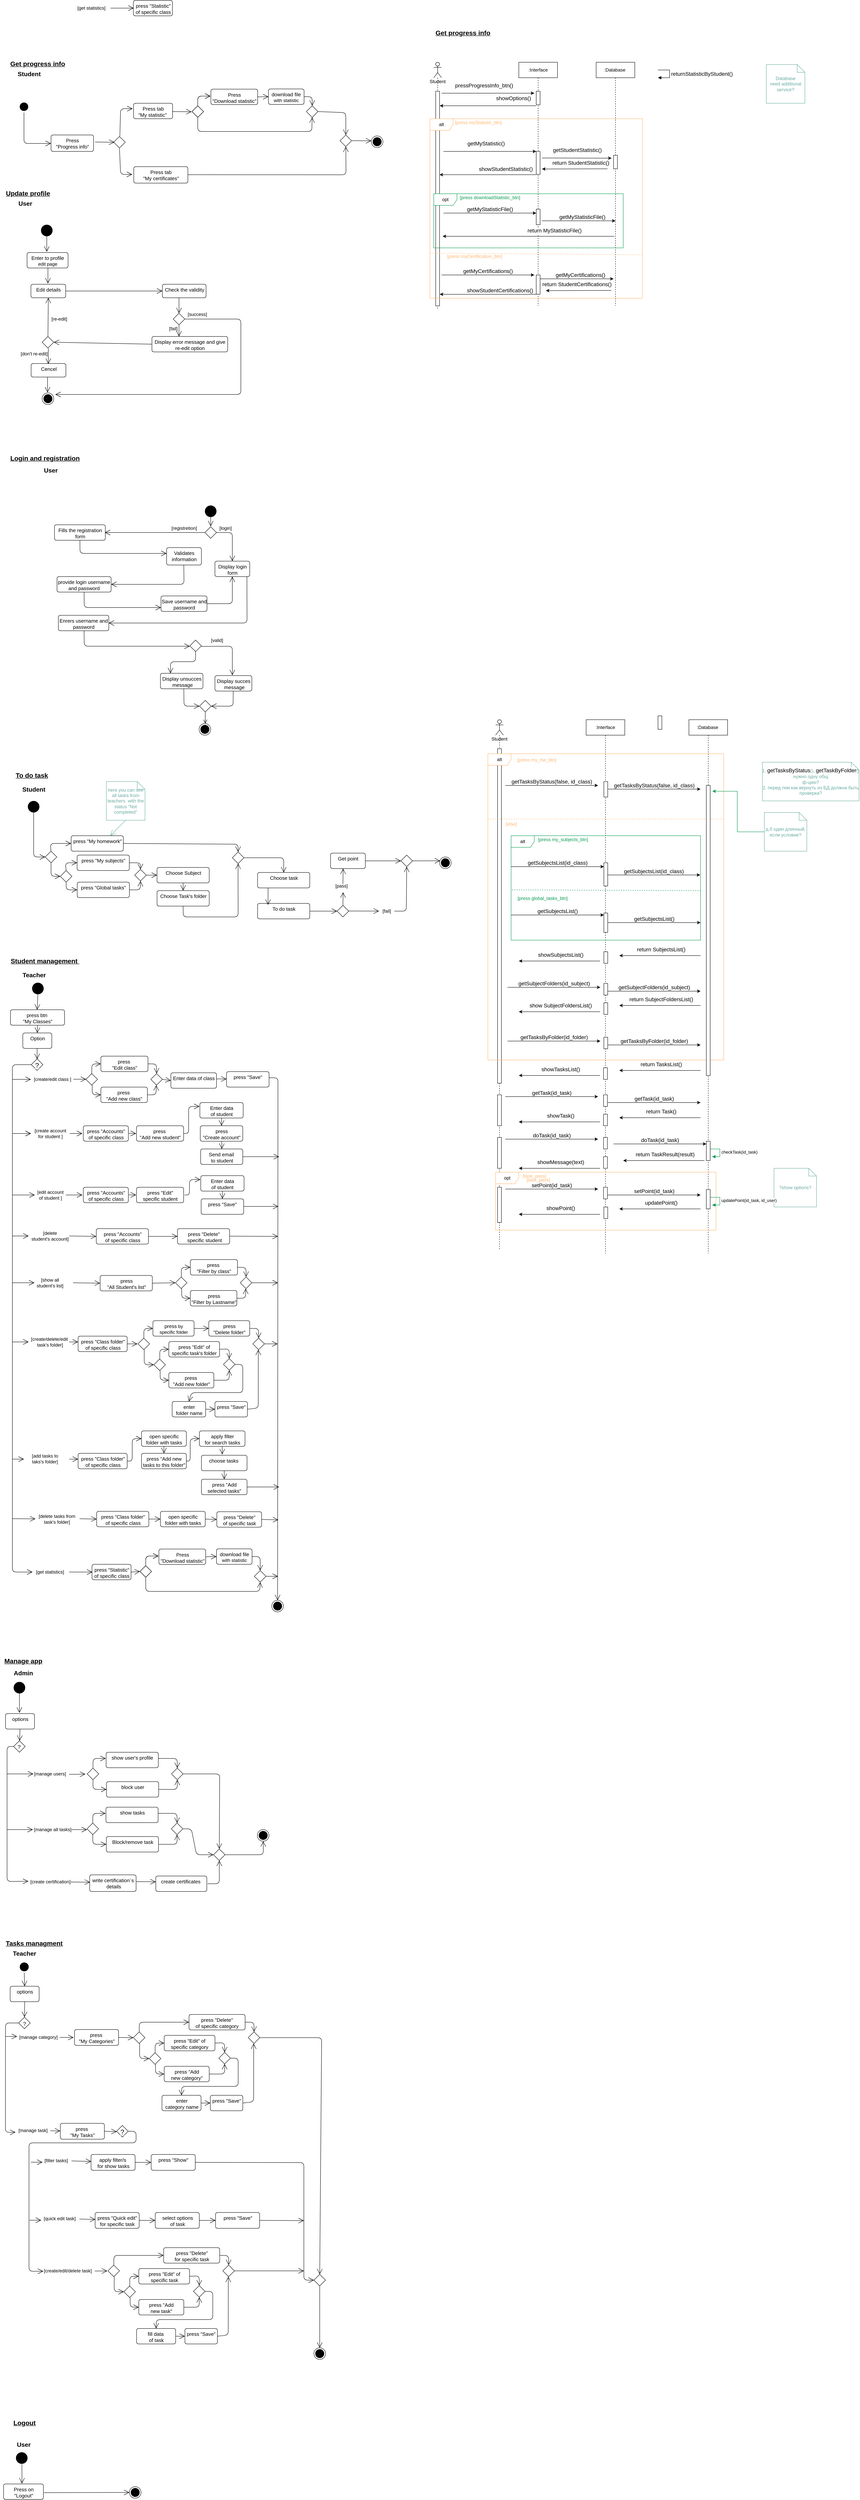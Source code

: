 <mxfile version="13.9.9" type="device"><diagram id="Y7B9aK5lZBNIiDhK0BC9" name="Page-1"><mxGraphModel dx="1884" dy="2699" grid="1" gridSize="10" guides="1" tooltips="1" connect="1" arrows="1" fold="1" page="1" pageScale="1" pageWidth="850" pageHeight="1100" math="0" shadow="0"><root><mxCell id="0"/><mxCell id="1" parent="0"/><mxCell id="WzMgxHClOCjAwmdGaGar-65" value="To do task" style="text;html=1;align=center;verticalAlign=middle;resizable=0;points=[];autosize=1;fontSize=17;fontStyle=5" parent="1" vertex="1"><mxGeometry y="520" width="100" height="30" as="geometry"/></mxCell><mxCell id="WzMgxHClOCjAwmdGaGar-66" value="Student" style="text;html=1;align=center;verticalAlign=middle;resizable=0;points=[];autosize=1;fontSize=16;fontStyle=1" parent="1" vertex="1"><mxGeometry x="20" y="560" width="70" height="20" as="geometry"/></mxCell><mxCell id="WzMgxHClOCjAwmdGaGar-67" value="" style="ellipse;fillColor=#000000;strokeColor=none;" parent="1" vertex="1"><mxGeometry x="40" y="600" width="30" height="30" as="geometry"/></mxCell><mxCell id="WzMgxHClOCjAwmdGaGar-71" value="&lt;span style=&quot;font-size: 13px&quot;&gt;Choose task&lt;/span&gt;" style="html=1;align=center;verticalAlign=top;rounded=1;absoluteArcSize=1;arcSize=10;dashed=0;" parent="1" vertex="1"><mxGeometry x="634.25" y="785" width="135" height="40" as="geometry"/></mxCell><mxCell id="WzMgxHClOCjAwmdGaGar-72" value="&lt;span style=&quot;font-size: 13px&quot;&gt;To do task&lt;/span&gt;" style="html=1;align=center;verticalAlign=top;rounded=1;absoluteArcSize=1;arcSize=10;dashed=0;" parent="1" vertex="1"><mxGeometry x="634.25" y="865" width="135" height="40" as="geometry"/></mxCell><mxCell id="WzMgxHClOCjAwmdGaGar-73" value="" style="endArrow=open;endFill=1;endSize=12;html=1;fontSize=17;exitX=1;exitY=0.5;exitDx=0;exitDy=0;entryX=0.5;entryY=0;entryDx=0;entryDy=0;" parent="1" source="ANaYNXkmtepdd3xpxu27-96" target="WzMgxHClOCjAwmdGaGar-71" edge="1"><mxGeometry width="160" relative="1" as="geometry"><mxPoint x="604.5" y="710" as="sourcePoint"/><mxPoint x="633.75" y="710" as="targetPoint"/><Array as="points"><mxPoint x="702" y="747"/></Array></mxGeometry></mxCell><mxCell id="WzMgxHClOCjAwmdGaGar-74" value="" style="endArrow=open;endFill=1;endSize=12;html=1;fontSize=17;exitX=0.5;exitY=1;exitDx=0;exitDy=0;entryX=0.204;entryY=0.096;entryDx=0;entryDy=0;entryPerimeter=0;" parent="1" edge="1"><mxGeometry width="160" relative="1" as="geometry"><mxPoint x="661.33" y="825" as="sourcePoint"/><mxPoint x="661.37" y="868.84" as="targetPoint"/></mxGeometry></mxCell><mxCell id="WzMgxHClOCjAwmdGaGar-75" value="" style="rhombus;labelBackgroundColor=#FFFFFF;strokeWidth=1;fillColor=none;fontSize=17;" parent="1" vertex="1"><mxGeometry x="840" y="870" width="30" height="30" as="geometry"/></mxCell><mxCell id="WzMgxHClOCjAwmdGaGar-77" value="" style="endArrow=open;endFill=1;endSize=12;html=1;fontSize=17;exitX=1;exitY=0.5;exitDx=0;exitDy=0;entryX=0;entryY=0.5;entryDx=0;entryDy=0;" parent="1" source="WzMgxHClOCjAwmdGaGar-72" target="WzMgxHClOCjAwmdGaGar-75" edge="1"><mxGeometry width="160" relative="1" as="geometry"><mxPoint x="796.5" y="890" as="sourcePoint"/><mxPoint x="905.0" y="880" as="targetPoint"/></mxGeometry></mxCell><mxCell id="WzMgxHClOCjAwmdGaGar-78" value="&lt;span style=&quot;font-size: 13px&quot;&gt;Get point&lt;/span&gt;" style="html=1;align=center;verticalAlign=top;rounded=1;absoluteArcSize=1;arcSize=10;dashed=0;" parent="1" vertex="1"><mxGeometry x="823" y="735" width="90" height="40" as="geometry"/></mxCell><mxCell id="WzMgxHClOCjAwmdGaGar-79" value="" style="endArrow=open;endFill=1;endSize=12;html=1;fontSize=17;exitX=0.5;exitY=0;exitDx=0;exitDy=0;entryX=0.25;entryY=1;entryDx=0;entryDy=0;" parent="1" edge="1"><mxGeometry width="160" relative="1" as="geometry"><mxPoint x="855" y="815" as="sourcePoint"/><mxPoint x="855.5" y="775" as="targetPoint"/></mxGeometry></mxCell><mxCell id="WzMgxHClOCjAwmdGaGar-76" value="[pass]" style="text;html=1;align=center;verticalAlign=middle;resizable=0;points=[];autosize=1;" parent="1" vertex="1"><mxGeometry x="826.21" y="810" width="50" height="20" as="geometry"/></mxCell><mxCell id="WzMgxHClOCjAwmdGaGar-80" value="" style="endArrow=open;endFill=1;endSize=12;html=1;fontSize=17;exitX=0.5;exitY=0;exitDx=0;exitDy=0;entryX=0.577;entryY=1.058;entryDx=0;entryDy=0;entryPerimeter=0;" parent="1" source="WzMgxHClOCjAwmdGaGar-75" edge="1"><mxGeometry width="160" relative="1" as="geometry"><mxPoint x="855" y="870" as="sourcePoint"/><mxPoint x="855.47" y="836.16" as="targetPoint"/></mxGeometry></mxCell><mxCell id="WzMgxHClOCjAwmdGaGar-81" value="" style="rhombus;labelBackgroundColor=#FFFFFF;strokeWidth=1;fillColor=none;fontSize=17;" parent="1" vertex="1"><mxGeometry x="1005.0" y="740" width="30" height="30" as="geometry"/></mxCell><mxCell id="WzMgxHClOCjAwmdGaGar-82" value="" style="endArrow=open;endFill=1;endSize=12;html=1;fontSize=17;entryX=0;entryY=0.5;entryDx=0;entryDy=0;exitX=1;exitY=0.5;exitDx=0;exitDy=0;" parent="1" source="WzMgxHClOCjAwmdGaGar-78" target="WzMgxHClOCjAwmdGaGar-81" edge="1"><mxGeometry width="160" relative="1" as="geometry"><mxPoint x="765" y="765" as="sourcePoint"/><mxPoint x="925.0" y="765" as="targetPoint"/></mxGeometry></mxCell><mxCell id="WzMgxHClOCjAwmdGaGar-83" value="" style="endArrow=open;endFill=1;endSize=12;html=1;fontSize=17;exitX=1;exitY=0.5;exitDx=0;exitDy=0;entryX=0.5;entryY=1;entryDx=0;entryDy=0;" parent="1" source="WzMgxHClOCjAwmdGaGar-84" target="WzMgxHClOCjAwmdGaGar-81" edge="1"><mxGeometry width="160" relative="1" as="geometry"><mxPoint x="765" y="765" as="sourcePoint"/><mxPoint x="925.0" y="765" as="targetPoint"/><Array as="points"><mxPoint x="1019.0" y="885"/></Array></mxGeometry></mxCell><mxCell id="WzMgxHClOCjAwmdGaGar-84" value="[fail]" style="text;html=1;align=center;verticalAlign=middle;resizable=0;points=[];autosize=1;" parent="1" vertex="1"><mxGeometry x="948.0" y="875" width="40" height="20" as="geometry"/></mxCell><mxCell id="WzMgxHClOCjAwmdGaGar-85" value="" style="endArrow=open;endFill=1;endSize=12;html=1;fontSize=17;exitX=1;exitY=0.5;exitDx=0;exitDy=0;entryX=0.011;entryY=0.492;entryDx=0;entryDy=0;entryPerimeter=0;" parent="1" target="WzMgxHClOCjAwmdGaGar-84" edge="1"><mxGeometry width="160" relative="1" as="geometry"><mxPoint x="870" y="884.58" as="sourcePoint"/><mxPoint x="905.0" y="884.58" as="targetPoint"/><Array as="points"/></mxGeometry></mxCell><mxCell id="WzMgxHClOCjAwmdGaGar-88" value="" style="ellipse;html=1;shape=endState;fillColor=#000000;strokeColor=#000000;labelBackgroundColor=#FFFFFF;fontSize=17;" parent="1" vertex="1"><mxGeometry x="1105.0" y="745" width="30" height="30" as="geometry"/></mxCell><mxCell id="WzMgxHClOCjAwmdGaGar-89" value="" style="endArrow=open;endFill=1;endSize=12;html=1;fontSize=17;exitX=1;exitY=0.5;exitDx=0;exitDy=0;entryX=0.056;entryY=0.328;entryDx=0;entryDy=0;entryPerimeter=0;" parent="1" source="WzMgxHClOCjAwmdGaGar-81" target="WzMgxHClOCjAwmdGaGar-88" edge="1"><mxGeometry width="160" relative="1" as="geometry"><mxPoint x="765" y="765" as="sourcePoint"/><mxPoint x="925.0" y="765" as="targetPoint"/></mxGeometry></mxCell><mxCell id="WzMgxHClOCjAwmdGaGar-90" value="Student management&amp;nbsp;" style="text;html=1;align=center;verticalAlign=middle;resizable=0;points=[];autosize=1;fontSize=17;fontStyle=5" parent="1" vertex="1"><mxGeometry x="-11.04" y="1000" width="190" height="30" as="geometry"/></mxCell><mxCell id="WzMgxHClOCjAwmdGaGar-91" value="" style="ellipse;fillColor=#000000;strokeColor=none;labelBackgroundColor=#FFFFFF;fontSize=17;" parent="1" vertex="1"><mxGeometry x="51" y="1070" width="30" height="30" as="geometry"/></mxCell><mxCell id="WzMgxHClOCjAwmdGaGar-97" value="" style="endArrow=open;endFill=1;endSize=12;html=1;fontSize=17;" parent="1" source="WzMgxHClOCjAwmdGaGar-101" edge="1"><mxGeometry width="160" relative="1" as="geometry"><mxPoint x="8" y="1460" as="sourcePoint"/><mxPoint x="181" y="1460" as="targetPoint"/></mxGeometry></mxCell><mxCell id="WzMgxHClOCjAwmdGaGar-101" value="[create account&lt;br&gt;&amp;nbsp;for student ]&amp;nbsp;" style="text;html=1;align=center;verticalAlign=middle;resizable=0;points=[];autosize=1;" parent="1" vertex="1"><mxGeometry x="48" y="1445" width="100" height="30" as="geometry"/></mxCell><mxCell id="WzMgxHClOCjAwmdGaGar-102" value="" style="endArrow=open;endFill=1;endSize=12;html=1;fontSize=17;" parent="1" target="WzMgxHClOCjAwmdGaGar-101" edge="1"><mxGeometry width="160" relative="1" as="geometry"><mxPoint x="8" y="1460" as="sourcePoint"/><mxPoint x="208" y="1460" as="targetPoint"/></mxGeometry></mxCell><mxCell id="WzMgxHClOCjAwmdGaGar-115" value="" style="endArrow=open;endFill=1;endSize=12;html=1;fontSize=17;" parent="1" edge="1"><mxGeometry width="160" relative="1" as="geometry"><mxPoint y="1460" as="sourcePoint"/><mxPoint x="48" y="1460" as="targetPoint"/></mxGeometry></mxCell><mxCell id="WzMgxHClOCjAwmdGaGar-117" value="" style="endArrow=open;endFill=1;endSize=12;html=1;fontSize=17;entryX=0;entryY=0.5;entryDx=0;entryDy=0;" parent="1" target="WzMgxHClOCjAwmdGaGar-132" edge="1"><mxGeometry width="160" relative="1" as="geometry"><mxPoint x="147" y="1725" as="sourcePoint"/><mxPoint x="207" y="1725" as="targetPoint"/></mxGeometry></mxCell><mxCell id="WzMgxHClOCjAwmdGaGar-118" value="" style="endArrow=open;endFill=1;endSize=12;html=1;fontSize=17;" parent="1" target="WzMgxHClOCjAwmdGaGar-119" edge="1"><mxGeometry width="160" relative="1" as="geometry"><mxPoint y="1725" as="sourcePoint"/><mxPoint x="207" y="1725" as="targetPoint"/></mxGeometry></mxCell><mxCell id="WzMgxHClOCjAwmdGaGar-119" value="[delete &lt;br&gt;student's account]" style="text;html=1;align=center;verticalAlign=middle;resizable=0;points=[];autosize=1;" parent="1" vertex="1"><mxGeometry x="42" y="1710" width="110" height="30" as="geometry"/></mxCell><mxCell id="WzMgxHClOCjAwmdGaGar-121" value="" style="endArrow=open;endFill=1;endSize=12;html=1;fontSize=17;" parent="1" target="WzMgxHClOCjAwmdGaGar-122" edge="1"><mxGeometry width="160" relative="1" as="geometry"><mxPoint y="1846" as="sourcePoint"/><mxPoint x="207" y="1846" as="targetPoint"/></mxGeometry></mxCell><mxCell id="WzMgxHClOCjAwmdGaGar-122" value="[show all &lt;br&gt;student's list]" style="text;html=1;align=center;verticalAlign=middle;resizable=0;points=[];autosize=1;" parent="1" vertex="1"><mxGeometry x="57" y="1831" width="80" height="30" as="geometry"/></mxCell><mxCell id="WzMgxHClOCjAwmdGaGar-123" value="&lt;span style=&quot;font-size: 13px&quot;&gt;press &quot;Delete&quot;&lt;br&gt;&amp;nbsp;specific student&lt;br&gt;&lt;/span&gt;" style="html=1;align=center;verticalAlign=top;rounded=1;absoluteArcSize=1;arcSize=10;dashed=0;" parent="1" vertex="1"><mxGeometry x="427" y="1706" width="135" height="40" as="geometry"/></mxCell><mxCell id="WzMgxHClOCjAwmdGaGar-125" value="&lt;span style=&quot;font-size: 13px&quot;&gt;Send email&amp;nbsp;&lt;br&gt;to student&lt;br&gt;&lt;/span&gt;" style="html=1;align=center;verticalAlign=top;rounded=1;absoluteArcSize=1;arcSize=10;dashed=0;" parent="1" vertex="1"><mxGeometry x="487" y="1500" width="109" height="40" as="geometry"/></mxCell><mxCell id="WzMgxHClOCjAwmdGaGar-127" value="" style="endArrow=open;endFill=1;endSize=12;html=1;fontSize=17;exitX=0.5;exitY=1;exitDx=0;exitDy=0;entryX=0.5;entryY=0;entryDx=0;entryDy=0;" parent="1" target="WzMgxHClOCjAwmdGaGar-125" edge="1"><mxGeometry width="160" relative="1" as="geometry"><mxPoint x="542.0" y="1460" as="sourcePoint"/><mxPoint x="505.96" y="1430" as="targetPoint"/></mxGeometry></mxCell><mxCell id="WzMgxHClOCjAwmdGaGar-132" value="&lt;span style=&quot;font-size: 13px&quot;&gt;press &quot;Accounts&quot;&lt;/span&gt;&lt;br style=&quot;font-size: 13px&quot;&gt;&lt;span style=&quot;font-size: 13px&quot;&gt;of specific class&lt;/span&gt;&lt;span style=&quot;font-size: 13px&quot;&gt;&lt;br&gt;&lt;/span&gt;" style="html=1;align=center;verticalAlign=top;rounded=1;absoluteArcSize=1;arcSize=10;dashed=0;" parent="1" vertex="1"><mxGeometry x="217" y="1706" width="135" height="40" as="geometry"/></mxCell><mxCell id="WzMgxHClOCjAwmdGaGar-133" value="" style="endArrow=open;endFill=1;endSize=12;html=1;fontSize=17;exitX=1;exitY=0.5;exitDx=0;exitDy=0;entryX=0;entryY=0.5;entryDx=0;entryDy=0;" parent="1" source="WzMgxHClOCjAwmdGaGar-132" target="WzMgxHClOCjAwmdGaGar-123" edge="1"><mxGeometry width="160" relative="1" as="geometry"><mxPoint x="137" y="1641" as="sourcePoint"/><mxPoint x="297" y="1641" as="targetPoint"/></mxGeometry></mxCell><mxCell id="WzMgxHClOCjAwmdGaGar-136" value="" style="endArrow=open;endFill=1;endSize=12;html=1;fontSize=17;" parent="1" edge="1"><mxGeometry width="160" relative="1" as="geometry"><mxPoint x="147" y="2302" as="sourcePoint"/><mxPoint x="170" y="2302" as="targetPoint"/></mxGeometry></mxCell><mxCell id="WzMgxHClOCjAwmdGaGar-137" value="" style="endArrow=open;endFill=1;endSize=12;html=1;fontSize=17;" parent="1" edge="1"><mxGeometry width="160" relative="1" as="geometry"><mxPoint y="2302" as="sourcePoint"/><mxPoint x="30" y="2302" as="targetPoint"/></mxGeometry></mxCell><mxCell id="WzMgxHClOCjAwmdGaGar-138" value="[add tasks to &lt;br&gt;taks's folder]" style="text;html=1;align=center;verticalAlign=middle;resizable=0;points=[];autosize=1;" parent="1" vertex="1"><mxGeometry x="44" y="2286" width="80" height="30" as="geometry"/></mxCell><mxCell id="WzMgxHClOCjAwmdGaGar-139" value="" style="endArrow=open;endFill=1;endSize=12;html=1;fontSize=17;" parent="1" edge="1"><mxGeometry width="160" relative="1" as="geometry"><mxPoint x="147" y="2594" as="sourcePoint"/><mxPoint x="207" y="2594" as="targetPoint"/></mxGeometry></mxCell><mxCell id="WzMgxHClOCjAwmdGaGar-140" value="" style="endArrow=open;endFill=1;endSize=12;html=1;fontSize=17;exitX=0;exitY=0.5;exitDx=0;exitDy=0;" parent="1" source="zc9DQc9FA8VwTer05sgE-29" target="WzMgxHClOCjAwmdGaGar-141" edge="1"><mxGeometry width="160" relative="1" as="geometry"><mxPoint x="7" y="2535" as="sourcePoint"/><mxPoint x="207" y="2535" as="targetPoint"/><Array as="points"><mxPoint y="1282"/><mxPoint y="2594"/></Array></mxGeometry></mxCell><mxCell id="WzMgxHClOCjAwmdGaGar-141" value="[get statistics]" style="text;html=1;align=center;verticalAlign=middle;resizable=0;points=[];autosize=1;" parent="1" vertex="1"><mxGeometry x="52" y="2584" width="90" height="20" as="geometry"/></mxCell><mxCell id="WzMgxHClOCjAwmdGaGar-156" value="&lt;span style=&quot;font-size: 13px&quot;&gt;press &quot;Class folder&quot;&lt;br&gt;of specific class&lt;br&gt;&lt;/span&gt;" style="html=1;align=center;verticalAlign=top;rounded=1;absoluteArcSize=1;arcSize=10;dashed=0;" parent="1" vertex="1"><mxGeometry x="170" y="2287" width="127" height="40" as="geometry"/></mxCell><mxCell id="WzMgxHClOCjAwmdGaGar-157" value="&lt;span style=&quot;font-size: 13px&quot;&gt;open specific &lt;br&gt;folder with tasks&lt;br&gt;&lt;/span&gt;" style="html=1;align=center;verticalAlign=top;rounded=1;absoluteArcSize=1;arcSize=10;dashed=0;" parent="1" vertex="1"><mxGeometry x="334" y="2229" width="116" height="40" as="geometry"/></mxCell><mxCell id="WzMgxHClOCjAwmdGaGar-160" value="" style="endArrow=open;endFill=1;endSize=12;html=1;fontSize=17;exitX=1;exitY=0.5;exitDx=0;exitDy=0;entryX=0;entryY=0.5;entryDx=0;entryDy=0;" parent="1" source="WzMgxHClOCjAwmdGaGar-156" target="WzMgxHClOCjAwmdGaGar-157" edge="1"><mxGeometry width="160" relative="1" as="geometry"><mxPoint x="306" y="2301.58" as="sourcePoint"/><mxPoint x="347" y="2302" as="targetPoint"/><Array as="points"><mxPoint x="310" y="2307"/><mxPoint x="310" y="2249"/></Array></mxGeometry></mxCell><mxCell id="WzMgxHClOCjAwmdGaGar-161" value="&lt;span style=&quot;font-size: 13px&quot;&gt;press &quot;Add new&lt;br&gt;tasks to this folder&quot;&lt;br&gt;&lt;/span&gt;" style="html=1;align=center;verticalAlign=top;rounded=1;absoluteArcSize=1;arcSize=10;dashed=0;" parent="1" vertex="1"><mxGeometry x="334" y="2287" width="116" height="40" as="geometry"/></mxCell><mxCell id="WzMgxHClOCjAwmdGaGar-162" value="" style="endArrow=open;endFill=1;endSize=12;html=1;fontSize=17;exitX=0.5;exitY=1;exitDx=0;exitDy=0;" parent="1" source="WzMgxHClOCjAwmdGaGar-157" target="WzMgxHClOCjAwmdGaGar-161" edge="1"><mxGeometry width="160" relative="1" as="geometry"><mxPoint x="451.0" y="2301.58" as="sourcePoint"/><mxPoint x="492" y="2302" as="targetPoint"/></mxGeometry></mxCell><mxCell id="WzMgxHClOCjAwmdGaGar-167" value="" style="rhombus;labelBackgroundColor=#FFFFFF;strokeWidth=1;fillColor=none;fontSize=17;" parent="1" vertex="1"><mxGeometry x="626" y="2590" width="30" height="30" as="geometry"/></mxCell><mxCell id="WzMgxHClOCjAwmdGaGar-168" value="" style="endArrow=open;endFill=1;endSize=12;html=1;fontSize=17;exitX=1;exitY=0.5;exitDx=0;exitDy=0;entryX=0.5;entryY=0;entryDx=0;entryDy=0;" parent="1" source="NHiV9VTnwDf29yQrI9qJ-123" target="WzMgxHClOCjAwmdGaGar-167" edge="1"><mxGeometry width="160" relative="1" as="geometry"><mxPoint x="591" y="2565" as="sourcePoint"/><mxPoint x="456" y="2565" as="targetPoint"/><Array as="points"><mxPoint x="641" y="2554"/></Array></mxGeometry></mxCell><mxCell id="WzMgxHClOCjAwmdGaGar-170" value="" style="endArrow=open;endFill=1;endSize=12;html=1;fontSize=17;exitX=0.5;exitY=1;exitDx=0;exitDy=0;entryX=0.5;entryY=1;entryDx=0;entryDy=0;" parent="1" target="WzMgxHClOCjAwmdGaGar-167" edge="1"><mxGeometry width="160" relative="1" as="geometry"><mxPoint x="345.0" y="2607.5" as="sourcePoint"/><mxPoint x="380" y="2632.5" as="targetPoint"/><Array as="points"><mxPoint x="345" y="2644"/><mxPoint x="640" y="2644"/></Array></mxGeometry></mxCell><mxCell id="WzMgxHClOCjAwmdGaGar-172" value="" style="endArrow=open;endFill=1;endSize=12;html=1;fontSize=17;exitX=0.5;exitY=0;exitDx=0;exitDy=0;entryX=0;entryY=0.5;entryDx=0;entryDy=0;" parent="1" source="WzMgxHClOCjAwmdGaGar-173" edge="1"><mxGeometry width="160" relative="1" as="geometry"><mxPoint x="218" y="2552.5" as="sourcePoint"/><mxPoint x="378" y="2552.5" as="targetPoint"/><Array as="points"><mxPoint x="345" y="2552.5"/></Array></mxGeometry></mxCell><mxCell id="WzMgxHClOCjAwmdGaGar-173" value="" style="rhombus;labelBackgroundColor=#FFFFFF;strokeWidth=1;fillColor=none;fontSize=17;" parent="1" vertex="1"><mxGeometry x="330" y="2577.5" width="30" height="30" as="geometry"/></mxCell><mxCell id="WzMgxHClOCjAwmdGaGar-174" value="&lt;span style=&quot;font-size: 13px&quot;&gt;Press &lt;br&gt;&quot;Download statistic&quot;&lt;/span&gt;" style="html=1;align=center;verticalAlign=top;rounded=1;absoluteArcSize=1;arcSize=10;dashed=0;" parent="1" vertex="1"><mxGeometry x="379" y="2534.5" width="121" height="40" as="geometry"/></mxCell><mxCell id="WzMgxHClOCjAwmdGaGar-175" value="&lt;span style=&quot;font-size: 13px&quot;&gt;press &quot;Statistic&quot;&lt;/span&gt;&lt;br style=&quot;font-size: 13px&quot;&gt;&lt;span style=&quot;font-size: 13px&quot;&gt;of specific class&lt;/span&gt;&lt;span style=&quot;font-size: 13px&quot;&gt;&lt;br&gt;&lt;/span&gt;" style="html=1;align=center;verticalAlign=top;rounded=1;absoluteArcSize=1;arcSize=10;dashed=0;" parent="1" vertex="1"><mxGeometry x="206" y="2574" width="101" height="40" as="geometry"/></mxCell><mxCell id="WzMgxHClOCjAwmdGaGar-179" value="" style="endArrow=open;endFill=1;endSize=12;html=1;fontSize=17;exitX=0.997;exitY=0.394;exitDx=0;exitDy=0;exitPerimeter=0;" parent="1" source="f0GcdLWkPrLhUDXhYrfP-1" target="WzMgxHClOCjAwmdGaGar-185" edge="1"><mxGeometry width="160" relative="1" as="geometry"><mxPoint x="438" y="1520" as="sourcePoint"/><mxPoint x="688" y="2070" as="targetPoint"/><Array as="points"><mxPoint x="687" y="1316"/></Array></mxGeometry></mxCell><mxCell id="WzMgxHClOCjAwmdGaGar-180" value="" style="endArrow=open;endFill=1;endSize=12;html=1;fontSize=17;" parent="1" edge="1"><mxGeometry width="160" relative="1" as="geometry"><mxPoint x="562" y="1725.5" as="sourcePoint"/><mxPoint x="687" y="1726" as="targetPoint"/></mxGeometry></mxCell><mxCell id="WzMgxHClOCjAwmdGaGar-181" value="" style="endArrow=open;endFill=1;endSize=12;html=1;fontSize=17;exitX=1;exitY=0.5;exitDx=0;exitDy=0;" parent="1" source="NHiV9VTnwDf29yQrI9qJ-60" edge="1"><mxGeometry width="160" relative="1" as="geometry"><mxPoint x="577" y="1846" as="sourcePoint"/><mxPoint x="687" y="1846" as="targetPoint"/></mxGeometry></mxCell><mxCell id="WzMgxHClOCjAwmdGaGar-182" value="" style="endArrow=open;endFill=1;endSize=12;html=1;fontSize=17;exitX=0.5;exitY=1;exitDx=0;exitDy=0;entryX=0.5;entryY=0;entryDx=0;entryDy=0;" parent="1" source="MUSNaQIOQvy7g5YRP21i-15" target="NHiV9VTnwDf29yQrI9qJ-104" edge="1"><mxGeometry width="160" relative="1" as="geometry"><mxPoint x="602" y="2364.71" as="sourcePoint"/><mxPoint x="691" y="2370" as="targetPoint"/></mxGeometry></mxCell><mxCell id="WzMgxHClOCjAwmdGaGar-183" value="" style="endArrow=open;endFill=1;endSize=12;html=1;fontSize=17;exitX=1;exitY=0.5;exitDx=0;exitDy=0;" parent="1" source="WzMgxHClOCjAwmdGaGar-167" edge="1"><mxGeometry width="160" relative="1" as="geometry"><mxPoint x="650" y="2605" as="sourcePoint"/><mxPoint x="687" y="2605" as="targetPoint"/></mxGeometry></mxCell><mxCell id="WzMgxHClOCjAwmdGaGar-185" value="" style="ellipse;html=1;shape=endState;fillColor=#000000;strokeColor=#000000;" parent="1" vertex="1"><mxGeometry x="671" y="2667" width="30" height="30" as="geometry"/></mxCell><mxCell id="WzMgxHClOCjAwmdGaGar-186" value="Teacher" style="text;html=1;align=center;verticalAlign=middle;resizable=0;points=[];autosize=1;fontSize=16;fontStyle=1" parent="1" vertex="1"><mxGeometry x="15.71" y="1040" width="80" height="20" as="geometry"/></mxCell><mxCell id="mPLMZ9HB3t_u9XeGRTt8-6" value="Get progress info" style="text;html=1;align=center;verticalAlign=middle;resizable=0;points=[];autosize=1;fontSize=17;fontStyle=5" parent="1" vertex="1"><mxGeometry x="-20" y="-1320" width="170" height="30" as="geometry"/></mxCell><mxCell id="mPLMZ9HB3t_u9XeGRTt8-7" value="" style="ellipse;html=1;shape=startState;fillColor=#000000;strokeColor=none;" parent="1" vertex="1"><mxGeometry x="15" y="-1210" width="30" height="30" as="geometry"/></mxCell><mxCell id="mPLMZ9HB3t_u9XeGRTt8-11" value="&lt;span style=&quot;font-size: 13px&quot;&gt;Press tab &lt;br&gt;&quot;My statistic&quot;&amp;nbsp;&lt;br&gt;&lt;/span&gt;" style="html=1;align=center;verticalAlign=top;rounded=1;absoluteArcSize=1;arcSize=10;dashed=0;" parent="1" vertex="1"><mxGeometry x="313.5" y="-1204" width="101" height="40" as="geometry"/></mxCell><mxCell id="mPLMZ9HB3t_u9XeGRTt8-12" value="" style="endArrow=open;endFill=1;endSize=12;html=1;exitX=0.5;exitY=1;exitDx=0;exitDy=0;" parent="1" source="mPLMZ9HB3t_u9XeGRTt8-7" edge="1"><mxGeometry width="160" relative="1" as="geometry"><mxPoint x="270" y="-1100" as="sourcePoint"/><mxPoint x="100" y="-1100" as="targetPoint"/><Array as="points"><mxPoint x="30" y="-1100"/></Array></mxGeometry></mxCell><mxCell id="mPLMZ9HB3t_u9XeGRTt8-25" value="" style="endArrow=open;endFill=1;endSize=12;html=1;" parent="1" edge="1"><mxGeometry width="160" relative="1" as="geometry"><mxPoint x="413.5" y="-1182.5" as="sourcePoint"/><mxPoint x="463.5" y="-1182" as="targetPoint"/><Array as="points"/></mxGeometry></mxCell><mxCell id="mPLMZ9HB3t_u9XeGRTt8-28" value="" style="ellipse;html=1;shape=endState;fillColor=#000000;" parent="1" vertex="1"><mxGeometry x="928.5" y="-1119.46" width="30" height="30" as="geometry"/></mxCell><mxCell id="mPLMZ9HB3t_u9XeGRTt8-29" value="Update profile" style="text;html=1;align=center;verticalAlign=middle;resizable=0;points=[];autosize=1;fontSize=17;fontStyle=5" parent="1" vertex="1"><mxGeometry x="-30" y="-985" width="140" height="30" as="geometry"/></mxCell><mxCell id="mPLMZ9HB3t_u9XeGRTt8-71" value="Manage app" style="text;html=1;align=center;verticalAlign=middle;resizable=0;points=[];autosize=1;fontSize=17;fontStyle=5" parent="1" vertex="1"><mxGeometry x="-31.75" y="2810" width="120" height="30" as="geometry"/></mxCell><mxCell id="mPLMZ9HB3t_u9XeGRTt8-72" value="" style="ellipse;fillColor=#000000;strokeColor=none;labelBackgroundColor=#FFFFFF;fontSize=17;" parent="1" vertex="1"><mxGeometry x="3.25" y="2878" width="30" height="30" as="geometry"/></mxCell><mxCell id="mPLMZ9HB3t_u9XeGRTt8-73" value="&lt;span style=&quot;font-size: 13px&quot;&gt;options&lt;br&gt;&lt;/span&gt;" style="html=1;align=center;verticalAlign=top;rounded=1;absoluteArcSize=1;arcSize=10;dashed=0;" parent="1" vertex="1"><mxGeometry x="-17.75" y="2960" width="75" height="40" as="geometry"/></mxCell><mxCell id="mPLMZ9HB3t_u9XeGRTt8-74" value="" style="endArrow=open;endFill=1;endSize=12;html=1;fontSize=17;exitX=0.5;exitY=1;exitDx=0;exitDy=0;" parent="1" edge="1"><mxGeometry width="160" relative="1" as="geometry"><mxPoint x="18.25" y="2908" as="sourcePoint"/><mxPoint x="18.25" y="2958" as="targetPoint"/></mxGeometry></mxCell><mxCell id="mPLMZ9HB3t_u9XeGRTt8-152" value="Admin" style="text;html=1;align=center;verticalAlign=middle;resizable=0;points=[];autosize=1;fontSize=16;fontStyle=1" parent="1" vertex="1"><mxGeometry x="-6.75" y="2840" width="70" height="30" as="geometry"/></mxCell><mxCell id="mPLMZ9HB3t_u9XeGRTt8-155" value="" style="endArrow=open;endFill=1;endSize=12;html=1;fontSize=17;exitX=0;exitY=0.5;exitDx=0;exitDy=0;entryX=0.028;entryY=0.433;entryDx=0;entryDy=0;entryPerimeter=0;" parent="1" source="zc9DQc9FA8VwTer05sgE-3" target="mPLMZ9HB3t_u9XeGRTt8-186" edge="1"><mxGeometry width="160" relative="1" as="geometry"><mxPoint x="18.5" y="3185" as="sourcePoint"/><mxPoint x="43" y="3527" as="targetPoint"/><Array as="points"><mxPoint x="-13.75" y="3045"/><mxPoint x="-13.75" y="3394"/></Array></mxGeometry></mxCell><mxCell id="mPLMZ9HB3t_u9XeGRTt8-156" value="[manage all tasks]" style="text;html=1;align=center;verticalAlign=middle;resizable=0;points=[];autosize=1;" parent="1" vertex="1"><mxGeometry x="49" y="3250" width="110" height="20" as="geometry"/></mxCell><mxCell id="mPLMZ9HB3t_u9XeGRTt8-157" value="" style="endArrow=open;endFill=1;endSize=12;html=1;fontSize=17;" parent="1" edge="1"><mxGeometry width="160" relative="1" as="geometry"><mxPoint x="-13.75" y="3260" as="sourcePoint"/><mxPoint x="53" y="3260" as="targetPoint"/></mxGeometry></mxCell><mxCell id="mPLMZ9HB3t_u9XeGRTt8-158" value="" style="endArrow=open;endFill=1;endSize=12;html=1;fontSize=17;" parent="1" edge="1"><mxGeometry width="160" relative="1" as="geometry"><mxPoint x="153" y="3260" as="sourcePoint"/><mxPoint x="193" y="3260" as="targetPoint"/></mxGeometry></mxCell><mxCell id="mPLMZ9HB3t_u9XeGRTt8-186" value="[create certification]" style="text;html=1;align=center;verticalAlign=middle;resizable=0;points=[];autosize=1;" parent="1" vertex="1"><mxGeometry x="38" y="3385" width="120" height="20" as="geometry"/></mxCell><mxCell id="mPLMZ9HB3t_u9XeGRTt8-188" value="" style="endArrow=open;endFill=1;endSize=12;html=1;fontSize=17;" parent="1" edge="1"><mxGeometry width="160" relative="1" as="geometry"><mxPoint x="151" y="3395.5" as="sourcePoint"/><mxPoint x="201" y="3396" as="targetPoint"/></mxGeometry></mxCell><mxCell id="mPLMZ9HB3t_u9XeGRTt8-193" value="&lt;span style=&quot;font-size: 13px&quot;&gt;write certification`s&lt;br&gt;&amp;nbsp;details&lt;br&gt;&lt;/span&gt;" style="html=1;align=center;verticalAlign=top;rounded=1;absoluteArcSize=1;arcSize=10;dashed=0;" parent="1" vertex="1"><mxGeometry x="200" y="3377" width="120" height="43" as="geometry"/></mxCell><mxCell id="mPLMZ9HB3t_u9XeGRTt8-200" value="" style="endArrow=open;endFill=1;endSize=12;html=1;fontSize=17;" parent="1" edge="1"><mxGeometry width="160" relative="1" as="geometry"><mxPoint x="321" y="3394.5" as="sourcePoint"/><mxPoint x="371" y="3395" as="targetPoint"/></mxGeometry></mxCell><mxCell id="mPLMZ9HB3t_u9XeGRTt8-208" value="" style="ellipse;html=1;shape=endState;fillColor=#000000;strokeColor=#000000;" parent="1" vertex="1"><mxGeometry x="633.75" y="3260" width="30" height="30" as="geometry"/></mxCell><mxCell id="mPLMZ9HB3t_u9XeGRTt8-277" value="Logout" style="text;html=1;align=center;verticalAlign=middle;resizable=0;points=[];autosize=1;fontSize=17;fontStyle=5" parent="1" vertex="1"><mxGeometry x="-8.75" y="4780" width="80" height="30" as="geometry"/></mxCell><mxCell id="mPLMZ9HB3t_u9XeGRTt8-278" value="" style="ellipse;fillColor=#000000;strokeColor=none;labelBackgroundColor=#FFFFFF;fontSize=17;" parent="1" vertex="1"><mxGeometry x="9.25" y="4870" width="30" height="30" as="geometry"/></mxCell><mxCell id="mPLMZ9HB3t_u9XeGRTt8-279" value="" style="endArrow=open;endFill=1;endSize=12;html=1;fontSize=17;exitX=0.5;exitY=1;exitDx=0;exitDy=0;" parent="1" edge="1"><mxGeometry width="160" relative="1" as="geometry"><mxPoint x="24.75" y="4901" as="sourcePoint"/><mxPoint x="24.75" y="4951" as="targetPoint"/></mxGeometry></mxCell><mxCell id="mPLMZ9HB3t_u9XeGRTt8-281" value="&lt;span style=&quot;font-size: 13px&quot;&gt;Press on&lt;br&gt;&quot;Logout&quot;&lt;br&gt;&lt;/span&gt;" style="html=1;align=center;verticalAlign=top;rounded=1;absoluteArcSize=1;arcSize=10;dashed=0;" parent="1" vertex="1"><mxGeometry x="-22.75" y="4952" width="103" height="40" as="geometry"/></mxCell><mxCell id="mPLMZ9HB3t_u9XeGRTt8-282" value="" style="endArrow=open;endFill=1;endSize=12;html=1;fontSize=17;entryX=0;entryY=0.5;entryDx=0;entryDy=0;" parent="1" target="mPLMZ9HB3t_u9XeGRTt8-297" edge="1"><mxGeometry width="160" relative="1" as="geometry"><mxPoint x="81.75" y="4974.5" as="sourcePoint"/><mxPoint x="131.75" y="4975" as="targetPoint"/></mxGeometry></mxCell><mxCell id="mPLMZ9HB3t_u9XeGRTt8-297" value="" style="ellipse;html=1;shape=endState;fillColor=#000000;strokeColor=#000000;" parent="1" vertex="1"><mxGeometry x="302.75" y="4959" width="30" height="30" as="geometry"/></mxCell><mxCell id="MUSNaQIOQvy7g5YRP21i-1" value="Student" style="text;html=1;align=center;verticalAlign=middle;resizable=0;points=[];autosize=1;fontSize=16;fontStyle=1" parent="1" vertex="1"><mxGeometry x="8" y="-1290" width="70" height="20" as="geometry"/></mxCell><mxCell id="MUSNaQIOQvy7g5YRP21i-2" value="&lt;span style=&quot;font-size: 13px;&quot;&gt;Press &lt;br&gt;&quot;Progress info&quot;&lt;/span&gt;" style="html=1;align=center;verticalAlign=top;rounded=1;absoluteArcSize=1;arcSize=10;dashed=0;" parent="1" vertex="1"><mxGeometry x="100" y="-1122" width="110" height="42.5" as="geometry"/></mxCell><mxCell id="MUSNaQIOQvy7g5YRP21i-3" value="" style="endArrow=open;endFill=1;endSize=12;html=1;fontSize=17;exitX=0.5;exitY=1;exitDx=0;exitDy=0;" parent="1" edge="1"><mxGeometry width="160" relative="1" as="geometry"><mxPoint x="277" y="-1087.25" as="sourcePoint"/><mxPoint x="310" y="-1020" as="targetPoint"/><Array as="points"><mxPoint x="280" y="-1020"/></Array></mxGeometry></mxCell><mxCell id="MUSNaQIOQvy7g5YRP21i-4" value="" style="endArrow=open;endFill=1;endSize=12;html=1;fontSize=17;exitX=0.5;exitY=0;exitDx=0;exitDy=0;" parent="1" edge="1"><mxGeometry width="160" relative="1" as="geometry"><mxPoint x="278" y="-1119.25" as="sourcePoint"/><mxPoint x="311" y="-1190" as="targetPoint"/><Array as="points"><mxPoint x="280" y="-1190"/></Array></mxGeometry></mxCell><mxCell id="MUSNaQIOQvy7g5YRP21i-5" value="" style="rhombus;labelBackgroundColor=#FFFFFF;strokeWidth=1;fillColor=none;fontSize=17;" parent="1" vertex="1"><mxGeometry x="262" y="-1118.25" width="30" height="30" as="geometry"/></mxCell><mxCell id="MUSNaQIOQvy7g5YRP21i-6" value="" style="endArrow=open;endFill=1;endSize=12;html=1;" parent="1" edge="1"><mxGeometry width="160" relative="1" as="geometry"><mxPoint x="214" y="-1103.75" as="sourcePoint"/><mxPoint x="264" y="-1103.25" as="targetPoint"/><Array as="points"/></mxGeometry></mxCell><mxCell id="MUSNaQIOQvy7g5YRP21i-7" value="&lt;span style=&quot;font-size: 13px&quot;&gt;Press tab&lt;br&gt;&quot;My certificates&quot;&lt;br&gt;&lt;/span&gt;" style="html=1;align=center;verticalAlign=top;rounded=1;absoluteArcSize=1;arcSize=10;dashed=0;" parent="1" vertex="1"><mxGeometry x="314" y="-1040" width="140" height="42.5" as="geometry"/></mxCell><mxCell id="MUSNaQIOQvy7g5YRP21i-9" value="" style="endArrow=open;endFill=1;endSize=12;html=1;entryX=0.5;entryY=1;entryDx=0;entryDy=0;" parent="1" target="MUSNaQIOQvy7g5YRP21i-11" edge="1"><mxGeometry width="160" relative="1" as="geometry"><mxPoint x="454" y="-1019.25" as="sourcePoint"/><mxPoint x="720" y="-1000" as="targetPoint"/><Array as="points"><mxPoint x="863" y="-1019"/></Array></mxGeometry></mxCell><mxCell id="MUSNaQIOQvy7g5YRP21i-11" value="" style="rhombus;labelBackgroundColor=#FFFFFF;strokeWidth=1;fillColor=none;fontSize=17;" parent="1" vertex="1"><mxGeometry x="847.5" y="-1121.96" width="30" height="30" as="geometry"/></mxCell><mxCell id="MUSNaQIOQvy7g5YRP21i-12" value="" style="endArrow=open;endFill=1;endSize=12;html=1;entryX=0.5;entryY=0;entryDx=0;entryDy=0;exitX=1;exitY=0.5;exitDx=0;exitDy=0;" parent="1" target="MUSNaQIOQvy7g5YRP21i-11" edge="1" source="VM7Ht0YoRyzALt1TkXhn-3"><mxGeometry width="160" relative="1" as="geometry"><mxPoint x="800" y="-1180" as="sourcePoint"/><mxPoint x="850" y="-1179.5" as="targetPoint"/><Array as="points"><mxPoint x="862.5" y="-1179.71"/></Array></mxGeometry></mxCell><mxCell id="MUSNaQIOQvy7g5YRP21i-13" value="" style="endArrow=open;endFill=1;endSize=12;html=1;" parent="1" edge="1"><mxGeometry width="160" relative="1" as="geometry"><mxPoint x="878.5" y="-1107.25" as="sourcePoint"/><mxPoint x="928.5" y="-1106.75" as="targetPoint"/><Array as="points"/></mxGeometry></mxCell><mxCell id="MUSNaQIOQvy7g5YRP21i-14" value="User" style="text;html=1;align=center;verticalAlign=middle;resizable=0;points=[];autosize=1;fontSize=16;fontStyle=1" parent="1" vertex="1"><mxGeometry x="2.5" y="-960" width="60" height="30" as="geometry"/></mxCell><mxCell id="MUSNaQIOQvy7g5YRP21i-16" value="User" style="text;html=1;align=center;verticalAlign=middle;resizable=0;points=[];autosize=1;fontSize=16;fontStyle=1" parent="1" vertex="1"><mxGeometry x="3.75" y="4840" width="50" height="20" as="geometry"/></mxCell><mxCell id="MUSNaQIOQvy7g5YRP21i-15" value="&lt;span style=&quot;font-size: 13px&quot;&gt;choose tasks&amp;nbsp;&lt;br&gt;&lt;/span&gt;" style="html=1;align=center;verticalAlign=top;rounded=1;absoluteArcSize=1;arcSize=10;dashed=0;" parent="1" vertex="1"><mxGeometry x="489" y="2292" width="118" height="40" as="geometry"/></mxCell><mxCell id="MVLa9dIs_ozA3GonZW_X-5" value="" style="endArrow=open;endFill=1;endSize=12;html=1;fontSize=17;exitX=1;exitY=0.5;exitDx=0;exitDy=0;entryX=0;entryY=0.5;entryDx=0;entryDy=0;" parent="1" source="WzMgxHClOCjAwmdGaGar-161" target="f0GcdLWkPrLhUDXhYrfP-82" edge="1"><mxGeometry width="160" relative="1" as="geometry"><mxPoint x="597" y="2301.71" as="sourcePoint"/><mxPoint x="687" y="2302.0" as="targetPoint"/><Array as="points"><mxPoint x="460" y="2307"/><mxPoint x="460" y="2249"/></Array></mxGeometry></mxCell><mxCell id="MVLa9dIs_ozA3GonZW_X-6" value="&lt;span style=&quot;font-size: 13px&quot;&gt;create certificates&amp;nbsp;&lt;br&gt;&lt;/span&gt;" style="html=1;align=center;verticalAlign=top;rounded=1;absoluteArcSize=1;arcSize=10;dashed=0;" parent="1" vertex="1"><mxGeometry x="371" y="3380" width="132" height="40" as="geometry"/></mxCell><mxCell id="MVLa9dIs_ozA3GonZW_X-7" value="" style="rhombus;labelBackgroundColor=#FFFFFF;strokeWidth=1;fillColor=none;fontSize=17;" parent="1" vertex="1"><mxGeometry x="520.21" y="3310" width="30" height="30" as="geometry"/></mxCell><mxCell id="MVLa9dIs_ozA3GonZW_X-8" value="" style="endArrow=open;endFill=1;endSize=12;html=1;fontSize=17;exitX=1;exitY=0.5;exitDx=0;exitDy=0;entryX=0;entryY=0.5;entryDx=0;entryDy=0;" parent="1" source="ANaYNXkmtepdd3xpxu27-5" target="MVLa9dIs_ozA3GonZW_X-7" edge="1"><mxGeometry width="160" relative="1" as="geometry"><mxPoint x="453" y="3261" as="sourcePoint"/><mxPoint x="368" y="3320" as="targetPoint"/><Array as="points"><mxPoint x="463" y="3258"/><mxPoint x="476.25" y="3325"/></Array></mxGeometry></mxCell><mxCell id="MVLa9dIs_ozA3GonZW_X-9" value="" style="endArrow=open;endFill=1;endSize=12;html=1;fontSize=17;exitX=1;exitY=0.5;exitDx=0;exitDy=0;entryX=0.5;entryY=1;entryDx=0;entryDy=0;" parent="1" target="MVLa9dIs_ozA3GonZW_X-7" edge="1"><mxGeometry width="160" relative="1" as="geometry"><mxPoint x="505" y="3400" as="sourcePoint"/><mxPoint x="368" y="3320" as="targetPoint"/><Array as="points"><mxPoint x="535.25" y="3400"/></Array></mxGeometry></mxCell><mxCell id="MVLa9dIs_ozA3GonZW_X-69" value="" style="ellipse;fillColor=#000000;strokeColor=none;" parent="1" vertex="1"><mxGeometry x="74" y="-890" width="30" height="30" as="geometry"/></mxCell><mxCell id="MVLa9dIs_ozA3GonZW_X-70" value="" style="endArrow=open;endFill=1;endSize=12;html=1;exitX=0.5;exitY=1;exitDx=0;exitDy=0;" parent="1" source="MVLa9dIs_ozA3GonZW_X-69" edge="1"><mxGeometry width="160" relative="1" as="geometry"><mxPoint x="359" y="-620" as="sourcePoint"/><mxPoint x="89" y="-820" as="targetPoint"/></mxGeometry></mxCell><mxCell id="MVLa9dIs_ozA3GonZW_X-77" value="&lt;span style=&quot;font-size: 13px;&quot;&gt;Enter to profile&lt;br&gt;&lt;/span&gt;edit page" style="html=1;align=center;verticalAlign=top;rounded=1;absoluteArcSize=1;arcSize=10;dashed=0;" parent="1" vertex="1"><mxGeometry x="38" y="-818" width="106" height="40" as="geometry"/></mxCell><mxCell id="MVLa9dIs_ozA3GonZW_X-78" value="" style="endArrow=open;endFill=1;endSize=12;html=1;exitX=0.5;exitY=1;exitDx=0;exitDy=0;" parent="1" edge="1"><mxGeometry width="160" relative="1" as="geometry"><mxPoint x="92" y="-778" as="sourcePoint"/><mxPoint x="92" y="-738" as="targetPoint"/></mxGeometry></mxCell><mxCell id="MVLa9dIs_ozA3GonZW_X-79" value="&lt;span style=&quot;font-size: 13px;&quot;&gt;Edit details&lt;/span&gt;" style="html=1;align=center;verticalAlign=top;rounded=1;absoluteArcSize=1;arcSize=10;dashed=0;" parent="1" vertex="1"><mxGeometry x="48" y="-736" width="90" height="35" as="geometry"/></mxCell><mxCell id="MVLa9dIs_ozA3GonZW_X-80" value="&lt;span style=&quot;font-size: 13px;&quot;&gt;Check the validity&lt;/span&gt;" style="html=1;align=center;verticalAlign=top;rounded=1;absoluteArcSize=1;arcSize=10;dashed=0;" parent="1" vertex="1"><mxGeometry x="388" y="-736" width="113" height="35" as="geometry"/></mxCell><mxCell id="MVLa9dIs_ozA3GonZW_X-81" value="" style="endArrow=open;endFill=1;endSize=12;html=1;exitX=1;exitY=0.5;exitDx=0;exitDy=0;entryX=0;entryY=0.5;entryDx=0;entryDy=0;" parent="1" source="MVLa9dIs_ozA3GonZW_X-79" target="MVLa9dIs_ozA3GonZW_X-80" edge="1"><mxGeometry width="160" relative="1" as="geometry"><mxPoint x="174" y="-731" as="sourcePoint"/><mxPoint x="174" y="-691" as="targetPoint"/></mxGeometry></mxCell><mxCell id="MVLa9dIs_ozA3GonZW_X-82" value="" style="endArrow=open;endFill=1;endSize=12;html=1;exitX=0.5;exitY=1;exitDx=0;exitDy=0;" parent="1" edge="1"><mxGeometry width="160" relative="1" as="geometry"><mxPoint x="431" y="-701" as="sourcePoint"/><mxPoint x="431" y="-661" as="targetPoint"/></mxGeometry></mxCell><mxCell id="MVLa9dIs_ozA3GonZW_X-83" value="" style="rhombus;labelBackgroundColor=#FFFFFF;strokeWidth=1;fillColor=none;fontSize=17;" parent="1" vertex="1"><mxGeometry x="416" y="-661" width="30" height="30" as="geometry"/></mxCell><mxCell id="MVLa9dIs_ozA3GonZW_X-84" value="" style="endArrow=open;endFill=1;endSize=12;html=1;exitX=0.5;exitY=1;exitDx=0;exitDy=0;" parent="1" edge="1"><mxGeometry width="160" relative="1" as="geometry"><mxPoint x="431" y="-631" as="sourcePoint"/><mxPoint x="431" y="-601" as="targetPoint"/></mxGeometry></mxCell><mxCell id="MVLa9dIs_ozA3GonZW_X-85" value="&lt;span style=&quot;font-size: 13px;&quot;&gt;Display error message and give&lt;br&gt;re-edit option&lt;br&gt;&lt;/span&gt;" style="html=1;align=center;verticalAlign=top;rounded=1;absoluteArcSize=1;arcSize=10;dashed=0;" parent="1" vertex="1"><mxGeometry x="361" y="-601" width="196" height="40" as="geometry"/></mxCell><mxCell id="MVLa9dIs_ozA3GonZW_X-86" value="[fail]" style="text;html=1;align=center;verticalAlign=middle;resizable=0;points=[];autosize=1;" parent="1" vertex="1"><mxGeometry x="396" y="-631" width="40" height="20" as="geometry"/></mxCell><mxCell id="MVLa9dIs_ozA3GonZW_X-87" value="" style="rhombus;labelBackgroundColor=#FFFFFF;strokeWidth=1;fillColor=none;fontSize=17;" parent="1" vertex="1"><mxGeometry x="77" y="-601" width="30" height="30" as="geometry"/></mxCell><mxCell id="MVLa9dIs_ozA3GonZW_X-88" value="" style="endArrow=open;endFill=1;endSize=12;html=1;exitX=0.5;exitY=0;exitDx=0;exitDy=0;entryX=0.5;entryY=1;entryDx=0;entryDy=0;" parent="1" source="MVLa9dIs_ozA3GonZW_X-87" target="MVLa9dIs_ozA3GonZW_X-79" edge="1"><mxGeometry width="160" relative="1" as="geometry"><mxPoint x="41" y="-681" as="sourcePoint"/><mxPoint x="41" y="-641" as="targetPoint"/></mxGeometry></mxCell><mxCell id="MVLa9dIs_ozA3GonZW_X-89" value="[re-edit]" style="text;html=1;align=center;verticalAlign=middle;resizable=0;points=[];autosize=1;" parent="1" vertex="1"><mxGeometry x="91" y="-656" width="60" height="20" as="geometry"/></mxCell><mxCell id="MVLa9dIs_ozA3GonZW_X-90" value="" style="endArrow=open;endFill=1;endSize=12;html=1;exitX=0;exitY=0.5;exitDx=0;exitDy=0;entryX=1;entryY=0.5;entryDx=0;entryDy=0;" parent="1" source="MVLa9dIs_ozA3GonZW_X-85" target="MVLa9dIs_ozA3GonZW_X-87" edge="1"><mxGeometry width="160" relative="1" as="geometry"><mxPoint x="236" y="-551" as="sourcePoint"/><mxPoint x="233" y="-651" as="targetPoint"/></mxGeometry></mxCell><mxCell id="MVLa9dIs_ozA3GonZW_X-91" value="&lt;span style=&quot;font-size: 13px;&quot;&gt;Cencel&lt;/span&gt;" style="html=1;align=center;verticalAlign=top;rounded=1;absoluteArcSize=1;arcSize=10;dashed=0;" parent="1" vertex="1"><mxGeometry x="48.5" y="-531" width="90" height="35" as="geometry"/></mxCell><mxCell id="MVLa9dIs_ozA3GonZW_X-92" value="" style="endArrow=open;endFill=1;endSize=12;html=1;exitX=0.5;exitY=1;exitDx=0;exitDy=0;" parent="1" edge="1"><mxGeometry width="160" relative="1" as="geometry"><mxPoint x="93" y="-570" as="sourcePoint"/><mxPoint x="93" y="-530" as="targetPoint"/></mxGeometry></mxCell><mxCell id="MVLa9dIs_ozA3GonZW_X-93" value="[don't re-edit]" style="text;html=1;align=center;verticalAlign=middle;resizable=0;points=[];autosize=1;" parent="1" vertex="1"><mxGeometry x="10.5" y="-566" width="90" height="20" as="geometry"/></mxCell><mxCell id="MVLa9dIs_ozA3GonZW_X-94" value="" style="endArrow=open;endFill=1;endSize=12;html=1;exitX=0.5;exitY=1;exitDx=0;exitDy=0;" parent="1" edge="1"><mxGeometry width="160" relative="1" as="geometry"><mxPoint x="91" y="-496" as="sourcePoint"/><mxPoint x="91" y="-456" as="targetPoint"/></mxGeometry></mxCell><mxCell id="MVLa9dIs_ozA3GonZW_X-95" value="" style="ellipse;html=1;shape=endState;fillColor=#000000;" parent="1" vertex="1"><mxGeometry x="77" y="-455" width="30" height="30" as="geometry"/></mxCell><mxCell id="MVLa9dIs_ozA3GonZW_X-96" value="" style="endArrow=open;endFill=1;endSize=12;html=1;exitX=1;exitY=0.5;exitDx=0;exitDy=0;" parent="1" source="MVLa9dIs_ozA3GonZW_X-83" edge="1"><mxGeometry width="160" relative="1" as="geometry"><mxPoint x="371" y="-571" as="sourcePoint"/><mxPoint x="111" y="-451" as="targetPoint"/><Array as="points"><mxPoint x="591" y="-646"/><mxPoint x="591" y="-451"/></Array></mxGeometry></mxCell><mxCell id="MVLa9dIs_ozA3GonZW_X-97" value="[success]" style="text;html=1;align=center;verticalAlign=middle;resizable=0;points=[];autosize=1;" parent="1" vertex="1"><mxGeometry x="443" y="-668" width="70" height="20" as="geometry"/></mxCell><mxCell id="MVLa9dIs_ozA3GonZW_X-108" value="Tasks managment" style="text;html=1;align=center;verticalAlign=middle;resizable=0;points=[];autosize=1;fontSize=17;fontStyle=5" parent="1" vertex="1"><mxGeometry x="-24.5" y="3540" width="160" height="30" as="geometry"/></mxCell><mxCell id="MVLa9dIs_ozA3GonZW_X-109" value="" style="ellipse;html=1;shape=startState;fillColor=#000000;" parent="1" vertex="1"><mxGeometry x="15.71" y="3600" width="30" height="30" as="geometry"/></mxCell><mxCell id="MVLa9dIs_ozA3GonZW_X-112" value="[create/edit/delete task]" style="text;html=1;align=center;verticalAlign=middle;resizable=0;points=[];autosize=1;" parent="1" vertex="1"><mxGeometry x="73.25" y="4391" width="140" height="20" as="geometry"/></mxCell><mxCell id="MVLa9dIs_ozA3GonZW_X-114" value="" style="endArrow=open;endFill=1;endSize=12;html=1;exitX=0.998;exitY=0.521;exitDx=0;exitDy=0;exitPerimeter=0;" parent="1" source="MVLa9dIs_ozA3GonZW_X-112" edge="1"><mxGeometry width="160" relative="1" as="geometry"><mxPoint x="185.25" y="4401" as="sourcePoint"/><mxPoint x="245.5" y="4401.25" as="targetPoint"/><Array as="points"/></mxGeometry></mxCell><mxCell id="MVLa9dIs_ozA3GonZW_X-131" value="Teacher" style="text;html=1;align=center;verticalAlign=middle;resizable=0;points=[];autosize=1;fontSize=16;fontStyle=1" parent="1" vertex="1"><mxGeometry x="-9.25" y="3570" width="80" height="20" as="geometry"/></mxCell><mxCell id="MVLa9dIs_ozA3GonZW_X-133" value="Login and registration" style="text;html=1;align=center;verticalAlign=middle;resizable=0;points=[];autosize=1;fontSize=17;fontStyle=5" parent="1" vertex="1"><mxGeometry x="-11.04" y="-300" width="190" height="30" as="geometry"/></mxCell><mxCell id="MVLa9dIs_ozA3GonZW_X-134" value="User" style="text;html=1;align=center;verticalAlign=middle;resizable=0;points=[];autosize=1;fontSize=16;fontStyle=1" parent="1" vertex="1"><mxGeometry x="68.96" y="-270" width="60" height="30" as="geometry"/></mxCell><mxCell id="MVLa9dIs_ozA3GonZW_X-135" value="" style="ellipse;fillColor=#000000;strokeColor=none;" parent="1" vertex="1"><mxGeometry x="497.96" y="-164" width="30" height="30" as="geometry"/></mxCell><mxCell id="MVLa9dIs_ozA3GonZW_X-136" value="" style="endArrow=open;endFill=1;endSize=12;html=1;exitX=0.5;exitY=1;exitDx=0;exitDy=0;" parent="1" source="MVLa9dIs_ozA3GonZW_X-135" edge="1"><mxGeometry width="160" relative="1" as="geometry"><mxPoint x="735.96" y="110" as="sourcePoint"/><mxPoint x="512.96" y="-110" as="targetPoint"/></mxGeometry></mxCell><mxCell id="MVLa9dIs_ozA3GonZW_X-143" value="&lt;span style=&quot;font-size: 13px;&quot;&gt;Fills the registration&lt;br&gt;form&lt;br&gt;&lt;/span&gt;" style="html=1;align=center;verticalAlign=top;rounded=1;absoluteArcSize=1;arcSize=10;dashed=0;" parent="1" vertex="1"><mxGeometry x="108.96" y="-114" width="131.5" height="40" as="geometry"/></mxCell><mxCell id="MVLa9dIs_ozA3GonZW_X-144" value="" style="endArrow=open;endFill=1;endSize=12;html=1;exitX=0.5;exitY=1;exitDx=0;exitDy=0;" parent="1" source="MVLa9dIs_ozA3GonZW_X-143" edge="1"><mxGeometry width="160" relative="1" as="geometry"><mxPoint x="111.96" y="-37" as="sourcePoint"/><mxPoint x="398.96" y="-40" as="targetPoint"/><Array as="points"><mxPoint x="174.96" y="-40"/></Array></mxGeometry></mxCell><mxCell id="MVLa9dIs_ozA3GonZW_X-145" value="&lt;span style=&quot;font-size: 13px;&quot;&gt;Display login&lt;br&gt;form&lt;br&gt;&lt;/span&gt;" style="html=1;align=center;verticalAlign=top;rounded=1;absoluteArcSize=1;arcSize=10;dashed=0;" parent="1" vertex="1"><mxGeometry x="523.96" y="-20" width="90" height="40" as="geometry"/></mxCell><mxCell id="MVLa9dIs_ozA3GonZW_X-146" value="" style="endArrow=open;endFill=1;endSize=12;html=1;exitX=0;exitY=0.5;exitDx=0;exitDy=0;" parent="1" source="MVLa9dIs_ozA3GonZW_X-151" edge="1"><mxGeometry width="160" relative="1" as="geometry"><mxPoint x="450.96" y="40" as="sourcePoint"/><mxPoint x="238.96" y="-94" as="targetPoint"/></mxGeometry></mxCell><mxCell id="MVLa9dIs_ozA3GonZW_X-147" value="&lt;span style=&quot;font-size: 13px;&quot;&gt;Save username and&lt;br&gt;password&lt;br&gt;&lt;/span&gt;" style="html=1;align=center;verticalAlign=top;rounded=1;absoluteArcSize=1;arcSize=10;dashed=0;" parent="1" vertex="1"><mxGeometry x="384.46" y="70" width="119" height="40" as="geometry"/></mxCell><mxCell id="MVLa9dIs_ozA3GonZW_X-148" value="" style="endArrow=open;endFill=1;endSize=12;html=1;exitX=0.5;exitY=1;exitDx=0;exitDy=0;entryX=0;entryY=0.75;entryDx=0;entryDy=0;" parent="1" source="MVLa9dIs_ozA3GonZW_X-156" target="MVLa9dIs_ozA3GonZW_X-147" edge="1"><mxGeometry width="160" relative="1" as="geometry"><mxPoint x="255.96" y="190" as="sourcePoint"/><mxPoint x="252.96" y="90" as="targetPoint"/><Array as="points"><mxPoint x="185.96" y="100"/></Array></mxGeometry></mxCell><mxCell id="MVLa9dIs_ozA3GonZW_X-149" value="&lt;span style=&quot;font-size: 13px;&quot;&gt;Enrers username and&lt;br&gt;password&lt;br&gt;&lt;/span&gt;" style="html=1;align=center;verticalAlign=top;rounded=1;absoluteArcSize=1;arcSize=10;dashed=0;" parent="1" vertex="1"><mxGeometry x="118.96" y="120" width="130.5" height="40" as="geometry"/></mxCell><mxCell id="MVLa9dIs_ozA3GonZW_X-150" value="" style="ellipse;html=1;shape=endState;fillColor=#000000;" parent="1" vertex="1"><mxGeometry x="482.96" y="400" width="30" height="30" as="geometry"/></mxCell><mxCell id="MVLa9dIs_ozA3GonZW_X-151" value="" style="rhombus;labelBackgroundColor=#FFFFFF;strokeWidth=1;fillColor=none;fontSize=17;" parent="1" vertex="1"><mxGeometry x="497.96" y="-109" width="30" height="30" as="geometry"/></mxCell><mxCell id="MVLa9dIs_ozA3GonZW_X-152" value="" style="endArrow=open;endFill=1;endSize=12;html=1;exitX=1;exitY=0.5;exitDx=0;exitDy=0;" parent="1" source="MVLa9dIs_ozA3GonZW_X-151" edge="1"><mxGeometry width="160" relative="1" as="geometry"><mxPoint x="538.96" y="-90" as="sourcePoint"/><mxPoint x="568.96" y="-20" as="targetPoint"/><Array as="points"><mxPoint x="568.96" y="-94"/></Array></mxGeometry></mxCell><mxCell id="MVLa9dIs_ozA3GonZW_X-153" value="[login]" style="text;html=1;align=center;verticalAlign=middle;resizable=0;points=[];autosize=1;" parent="1" vertex="1"><mxGeometry x="525.96" y="-115" width="50" height="20" as="geometry"/></mxCell><mxCell id="MVLa9dIs_ozA3GonZW_X-154" value="&lt;span style=&quot;font-size: 13px;&quot;&gt;Validates&lt;br&gt;information&lt;br&gt;&lt;/span&gt;" style="html=1;align=center;verticalAlign=top;rounded=1;absoluteArcSize=1;arcSize=10;dashed=0;" parent="1" vertex="1"><mxGeometry x="398.96" y="-55" width="90" height="45" as="geometry"/></mxCell><mxCell id="MVLa9dIs_ozA3GonZW_X-155" value="" style="endArrow=open;endFill=1;endSize=12;html=1;exitX=0.5;exitY=1;exitDx=0;exitDy=0;entryX=1;entryY=0.5;entryDx=0;entryDy=0;" parent="1" target="MVLa9dIs_ozA3GonZW_X-156" edge="1"><mxGeometry width="160" relative="1" as="geometry"><mxPoint x="443.46" y="-10" as="sourcePoint"/><mxPoint x="443.96" y="20" as="targetPoint"/><Array as="points"><mxPoint x="443.96" y="40"/></Array></mxGeometry></mxCell><mxCell id="MVLa9dIs_ozA3GonZW_X-156" value="&lt;span style=&quot;font-size: 13px;&quot;&gt;provide login username&lt;br&gt;and password&lt;br&gt;&lt;/span&gt;" style="html=1;align=center;verticalAlign=top;rounded=1;absoluteArcSize=1;arcSize=10;dashed=0;" parent="1" vertex="1"><mxGeometry x="115.46" y="20" width="140" height="40" as="geometry"/></mxCell><mxCell id="MVLa9dIs_ozA3GonZW_X-157" value="" style="endArrow=open;endFill=1;endSize=12;html=1;exitX=1;exitY=0.5;exitDx=0;exitDy=0;entryX=0.5;entryY=1;entryDx=0;entryDy=0;" parent="1" source="MVLa9dIs_ozA3GonZW_X-147" target="MVLa9dIs_ozA3GonZW_X-145" edge="1"><mxGeometry width="160" relative="1" as="geometry"><mxPoint x="463.96" y="90" as="sourcePoint"/><mxPoint x="662.96" y="130" as="targetPoint"/><Array as="points"><mxPoint x="568.96" y="90"/></Array></mxGeometry></mxCell><mxCell id="MVLa9dIs_ozA3GonZW_X-158" value="" style="endArrow=open;endFill=1;endSize=12;html=1;exitX=0.5;exitY=1;exitDx=0;exitDy=0;" parent="1" edge="1"><mxGeometry width="160" relative="1" as="geometry"><mxPoint x="606.71" y="20" as="sourcePoint"/><mxPoint x="248.96" y="140" as="targetPoint"/><Array as="points"><mxPoint x="606.96" y="140"/></Array></mxGeometry></mxCell><mxCell id="MVLa9dIs_ozA3GonZW_X-159" value="" style="endArrow=open;endFill=1;endSize=12;html=1;exitX=0.5;exitY=1;exitDx=0;exitDy=0;" parent="1" edge="1"><mxGeometry width="160" relative="1" as="geometry"><mxPoint x="185.46" y="160" as="sourcePoint"/><mxPoint x="458.96" y="200" as="targetPoint"/><Array as="points"><mxPoint x="185.96" y="200"/></Array></mxGeometry></mxCell><mxCell id="MVLa9dIs_ozA3GonZW_X-160" value="" style="rhombus;labelBackgroundColor=#FFFFFF;strokeWidth=1;fillColor=none;fontSize=17;" parent="1" vertex="1"><mxGeometry x="458.96" y="184" width="30" height="30" as="geometry"/></mxCell><mxCell id="MVLa9dIs_ozA3GonZW_X-161" value="" style="endArrow=open;endFill=1;endSize=12;html=1;exitX=1;exitY=0.5;exitDx=0;exitDy=0;" parent="1" edge="1"><mxGeometry width="160" relative="1" as="geometry"><mxPoint x="488.96" y="200.5" as="sourcePoint"/><mxPoint x="568.96" y="275" as="targetPoint"/><Array as="points"><mxPoint x="568.96" y="200"/></Array></mxGeometry></mxCell><mxCell id="MVLa9dIs_ozA3GonZW_X-162" value="[registretion]" style="text;html=1;align=center;verticalAlign=middle;resizable=0;points=[];autosize=1;" parent="1" vertex="1"><mxGeometry x="403.96" y="-115" width="80" height="20" as="geometry"/></mxCell><mxCell id="MVLa9dIs_ozA3GonZW_X-163" value="[valid]" style="text;html=1;align=center;verticalAlign=middle;resizable=0;points=[];autosize=1;" parent="1" vertex="1"><mxGeometry x="503.96" y="175" width="50" height="20" as="geometry"/></mxCell><mxCell id="MVLa9dIs_ozA3GonZW_X-164" value="&lt;span style=&quot;font-size: 13px;&quot;&gt;Display succes&lt;br&gt;&amp;nbsp;message&lt;br&gt;&lt;/span&gt;" style="html=1;align=center;verticalAlign=top;rounded=1;absoluteArcSize=1;arcSize=10;dashed=0;" parent="1" vertex="1"><mxGeometry x="523.96" y="276" width="95.5" height="40" as="geometry"/></mxCell><mxCell id="MVLa9dIs_ozA3GonZW_X-165" value="" style="endArrow=open;endFill=1;endSize=12;html=1;exitX=0.5;exitY=1;exitDx=0;exitDy=0;" parent="1" source="MVLa9dIs_ozA3GonZW_X-160" edge="1"><mxGeometry width="160" relative="1" as="geometry"><mxPoint x="398.96" y="230" as="sourcePoint"/><mxPoint x="408.96" y="270" as="targetPoint"/><Array as="points"><mxPoint x="473.96" y="240"/><mxPoint x="408.96" y="240"/></Array></mxGeometry></mxCell><mxCell id="MVLa9dIs_ozA3GonZW_X-166" value="&lt;span style=&quot;font-size: 13px;&quot;&gt;Display unsucces&lt;br&gt;&amp;nbsp;message&lt;br&gt;&lt;/span&gt;" style="html=1;align=center;verticalAlign=top;rounded=1;absoluteArcSize=1;arcSize=10;dashed=0;" parent="1" vertex="1"><mxGeometry x="382.96" y="270" width="110" height="40" as="geometry"/></mxCell><mxCell id="MVLa9dIs_ozA3GonZW_X-167" value="" style="endArrow=open;endFill=1;endSize=12;html=1;exitX=0.5;exitY=1;exitDx=0;exitDy=0;entryX=0;entryY=0.5;entryDx=0;entryDy=0;" parent="1" target="MVLa9dIs_ozA3GonZW_X-172" edge="1"><mxGeometry width="160" relative="1" as="geometry"><mxPoint x="443.46" y="310" as="sourcePoint"/><mxPoint x="443.96" y="360" as="targetPoint"/><Array as="points"><mxPoint x="443.96" y="355"/></Array></mxGeometry></mxCell><mxCell id="MVLa9dIs_ozA3GonZW_X-168" value="" style="endArrow=open;endFill=1;endSize=12;html=1;exitX=0.5;exitY=1;exitDx=0;exitDy=0;entryX=1;entryY=0.5;entryDx=0;entryDy=0;" parent="1" target="MVLa9dIs_ozA3GonZW_X-172" edge="1"><mxGeometry width="160" relative="1" as="geometry"><mxPoint x="571.21" y="316" as="sourcePoint"/><mxPoint x="571.21" y="356" as="targetPoint"/><Array as="points"><mxPoint x="570.96" y="355"/></Array></mxGeometry></mxCell><mxCell id="MVLa9dIs_ozA3GonZW_X-169" value="" style="edgeStyle=orthogonalEdgeStyle;html=1;verticalAlign=bottom;endArrow=open;endSize=8;rounded=0;" parent="1" edge="1"><mxGeometry relative="1" as="geometry"><mxPoint x="498.96" y="400" as="targetPoint"/><mxPoint x="498.96" y="370" as="sourcePoint"/></mxGeometry></mxCell><mxCell id="MVLa9dIs_ozA3GonZW_X-172" value="" style="rhombus;labelBackgroundColor=#FFFFFF;strokeWidth=1;fillColor=none;fontSize=17;" parent="1" vertex="1"><mxGeometry x="483.96" y="340" width="30" height="30" as="geometry"/></mxCell><mxCell id="ANaYNXkmtepdd3xpxu27-3" value="" style="rhombus;labelBackgroundColor=#FFFFFF;strokeWidth=1;fillColor=none;fontSize=17;" parent="1" vertex="1"><mxGeometry x="330" y="2577.5" width="30" height="30" as="geometry"/></mxCell><mxCell id="ANaYNXkmtepdd3xpxu27-4" value="" style="endArrow=open;endFill=1;endSize=12;html=1;fontSize=17;exitX=0.5;exitY=0;exitDx=0;exitDy=0;entryX=0;entryY=0.5;entryDx=0;entryDy=0;" parent="1" source="ANaYNXkmtepdd3xpxu27-3" edge="1"><mxGeometry width="160" relative="1" as="geometry"><mxPoint x="218" y="2552.5" as="sourcePoint"/><mxPoint x="378" y="2552.5" as="targetPoint"/><Array as="points"><mxPoint x="345" y="2552.5"/></Array></mxGeometry></mxCell><mxCell id="ANaYNXkmtepdd3xpxu27-5" value="" style="rhombus;labelBackgroundColor=#FFFFFF;strokeWidth=1;fillColor=none;fontSize=17;" parent="1" vertex="1"><mxGeometry x="411.0" y="3243" width="30" height="30" as="geometry"/></mxCell><mxCell id="ANaYNXkmtepdd3xpxu27-6" value="" style="endArrow=open;endFill=1;endSize=12;html=1;fontSize=17;exitX=1;exitY=0.5;exitDx=0;exitDy=0;entryX=0.5;entryY=0;entryDx=0;entryDy=0;" parent="1" target="ANaYNXkmtepdd3xpxu27-5" edge="1"><mxGeometry width="160" relative="1" as="geometry"><mxPoint x="376.0" y="3218" as="sourcePoint"/><mxPoint x="241.0" y="3218" as="targetPoint"/><Array as="points"><mxPoint x="426.0" y="3218"/></Array></mxGeometry></mxCell><mxCell id="ANaYNXkmtepdd3xpxu27-7" value="" style="endArrow=open;endFill=1;endSize=12;html=1;fontSize=17;exitX=1;exitY=0.5;exitDx=0;exitDy=0;entryX=0.5;entryY=1;entryDx=0;entryDy=0;" parent="1" target="ANaYNXkmtepdd3xpxu27-5" edge="1"><mxGeometry width="160" relative="1" as="geometry"><mxPoint x="378.0" y="3298" as="sourcePoint"/><mxPoint x="241.0" y="3218" as="targetPoint"/><Array as="points"><mxPoint x="426.0" y="3298"/></Array></mxGeometry></mxCell><mxCell id="ANaYNXkmtepdd3xpxu27-8" value="" style="endArrow=open;endFill=1;endSize=12;html=1;fontSize=17;exitX=0.5;exitY=1;exitDx=0;exitDy=0;entryX=0;entryY=0.5;entryDx=0;entryDy=0;" parent="1" target="ANaYNXkmtepdd3xpxu27-9" edge="1"><mxGeometry width="160" relative="1" as="geometry"><mxPoint x="208" y="3273" as="sourcePoint"/><mxPoint x="241.0" y="3218" as="targetPoint"/><Array as="points"><mxPoint x="208" y="3298"/></Array></mxGeometry></mxCell><mxCell id="ANaYNXkmtepdd3xpxu27-9" value="&lt;span style=&quot;font-size: 13px&quot;&gt;Block/remove task&lt;br&gt;&lt;/span&gt;" style="html=1;align=center;verticalAlign=top;rounded=1;absoluteArcSize=1;arcSize=10;dashed=0;" parent="1" vertex="1"><mxGeometry x="243.0" y="3278" width="135" height="40" as="geometry"/></mxCell><mxCell id="ANaYNXkmtepdd3xpxu27-10" value="&lt;span style=&quot;font-size: 13px&quot;&gt;show tasks&lt;/span&gt;" style="html=1;align=center;verticalAlign=top;rounded=1;absoluteArcSize=1;arcSize=10;dashed=0;" parent="1" vertex="1"><mxGeometry x="242.0" y="3202" width="135" height="40" as="geometry"/></mxCell><mxCell id="ANaYNXkmtepdd3xpxu27-11" value="" style="rhombus;labelBackgroundColor=#FFFFFF;strokeWidth=1;fillColor=none;fontSize=17;" parent="1" vertex="1"><mxGeometry x="193" y="3243" width="30" height="30" as="geometry"/></mxCell><mxCell id="ANaYNXkmtepdd3xpxu27-12" value="" style="endArrow=open;endFill=1;endSize=12;html=1;fontSize=17;exitX=0.5;exitY=0;exitDx=0;exitDy=0;entryX=0;entryY=0.5;entryDx=0;entryDy=0;" parent="1" source="ANaYNXkmtepdd3xpxu27-11" edge="1"><mxGeometry width="160" relative="1" as="geometry"><mxPoint x="81" y="3218" as="sourcePoint"/><mxPoint x="241.0" y="3218" as="targetPoint"/><Array as="points"><mxPoint x="208" y="3218"/></Array></mxGeometry></mxCell><mxCell id="ANaYNXkmtepdd3xpxu27-27" value="" style="endArrow=open;endFill=1;endSize=12;html=1;fontSize=17;" parent="1" edge="1"><mxGeometry width="160" relative="1" as="geometry"><mxPoint x="-13.75" y="3116" as="sourcePoint"/><mxPoint x="54.25" y="3116" as="targetPoint"/></mxGeometry></mxCell><mxCell id="ANaYNXkmtepdd3xpxu27-28" value="[manage users]" style="edgeLabel;html=1;align=center;verticalAlign=middle;resizable=0;points=[];fontSize=12;" parent="ANaYNXkmtepdd3xpxu27-27" vertex="1" connectable="0"><mxGeometry x="1" y="18" relative="1" as="geometry"><mxPoint x="42.5" y="18" as="offset"/></mxGeometry></mxCell><mxCell id="ANaYNXkmtepdd3xpxu27-29" value="" style="endArrow=open;endFill=1;endSize=12;html=1;fontSize=17;entryX=0;entryY=0.5;entryDx=0;entryDy=0;" parent="1" edge="1"><mxGeometry width="160" relative="1" as="geometry"><mxPoint x="146.75" y="3117" as="sourcePoint"/><mxPoint x="188.75" y="3116.5" as="targetPoint"/><Array as="points"><mxPoint x="166.75" y="3117"/></Array></mxGeometry></mxCell><mxCell id="ANaYNXkmtepdd3xpxu27-38" value="" style="rhombus;labelBackgroundColor=#FFFFFF;strokeWidth=1;fillColor=none;fontSize=17;" parent="1" vertex="1"><mxGeometry x="411.5" y="3101" width="30" height="30" as="geometry"/></mxCell><mxCell id="ANaYNXkmtepdd3xpxu27-39" value="" style="endArrow=open;endFill=1;endSize=12;html=1;fontSize=17;exitX=1;exitY=0.5;exitDx=0;exitDy=0;entryX=0.5;entryY=0;entryDx=0;entryDy=0;" parent="1" target="ANaYNXkmtepdd3xpxu27-38" edge="1"><mxGeometry width="160" relative="1" as="geometry"><mxPoint x="376.5" y="3076" as="sourcePoint"/><mxPoint x="241.5" y="3076" as="targetPoint"/><Array as="points"><mxPoint x="426.5" y="3076"/></Array></mxGeometry></mxCell><mxCell id="ANaYNXkmtepdd3xpxu27-40" value="" style="endArrow=open;endFill=1;endSize=12;html=1;fontSize=17;exitX=1;exitY=0.5;exitDx=0;exitDy=0;entryX=0.5;entryY=1;entryDx=0;entryDy=0;" parent="1" target="ANaYNXkmtepdd3xpxu27-38" edge="1"><mxGeometry width="160" relative="1" as="geometry"><mxPoint x="378.5" y="3156" as="sourcePoint"/><mxPoint x="241.5" y="3076" as="targetPoint"/><Array as="points"><mxPoint x="426.5" y="3156"/></Array></mxGeometry></mxCell><mxCell id="ANaYNXkmtepdd3xpxu27-41" value="" style="endArrow=open;endFill=1;endSize=12;html=1;fontSize=17;exitX=0.5;exitY=1;exitDx=0;exitDy=0;entryX=0;entryY=0.5;entryDx=0;entryDy=0;" parent="1" target="ANaYNXkmtepdd3xpxu27-42" edge="1"><mxGeometry width="160" relative="1" as="geometry"><mxPoint x="208.5" y="3131" as="sourcePoint"/><mxPoint x="241.5" y="3076" as="targetPoint"/><Array as="points"><mxPoint x="208.5" y="3156"/></Array></mxGeometry></mxCell><mxCell id="ANaYNXkmtepdd3xpxu27-42" value="&lt;span style=&quot;font-size: 13px&quot;&gt;block user&lt;br&gt;&lt;/span&gt;" style="html=1;align=center;verticalAlign=top;rounded=1;absoluteArcSize=1;arcSize=10;dashed=0;" parent="1" vertex="1"><mxGeometry x="243.5" y="3136" width="135" height="40" as="geometry"/></mxCell><mxCell id="ANaYNXkmtepdd3xpxu27-43" value="&lt;span style=&quot;font-size: 13px&quot;&gt;show user's profile&lt;/span&gt;" style="html=1;align=center;verticalAlign=top;rounded=1;absoluteArcSize=1;arcSize=10;dashed=0;" parent="1" vertex="1"><mxGeometry x="242.5" y="3060" width="135" height="40" as="geometry"/></mxCell><mxCell id="ANaYNXkmtepdd3xpxu27-44" value="" style="rhombus;labelBackgroundColor=#FFFFFF;strokeWidth=1;fillColor=none;fontSize=17;" parent="1" vertex="1"><mxGeometry x="193.5" y="3101" width="30" height="30" as="geometry"/></mxCell><mxCell id="ANaYNXkmtepdd3xpxu27-45" value="" style="endArrow=open;endFill=1;endSize=12;html=1;fontSize=17;exitX=0.5;exitY=0;exitDx=0;exitDy=0;entryX=0;entryY=0.5;entryDx=0;entryDy=0;" parent="1" source="ANaYNXkmtepdd3xpxu27-44" edge="1"><mxGeometry width="160" relative="1" as="geometry"><mxPoint x="81.5" y="3076" as="sourcePoint"/><mxPoint x="241.5" y="3076" as="targetPoint"/><Array as="points"><mxPoint x="208.5" y="3076"/></Array></mxGeometry></mxCell><mxCell id="ANaYNXkmtepdd3xpxu27-47" value="" style="endArrow=open;endFill=1;endSize=12;html=1;fontSize=17;exitX=1;exitY=0.5;exitDx=0;exitDy=0;entryX=0.5;entryY=0;entryDx=0;entryDy=0;" parent="1" source="ANaYNXkmtepdd3xpxu27-38" target="MVLa9dIs_ozA3GonZW_X-7" edge="1"><mxGeometry width="160" relative="1" as="geometry"><mxPoint x="445" y="3262" as="sourcePoint"/><mxPoint x="516.75" y="3176" as="targetPoint"/><Array as="points"><mxPoint x="536.25" y="3116"/></Array></mxGeometry></mxCell><mxCell id="ANaYNXkmtepdd3xpxu27-50" value="" style="endArrow=open;endFill=1;endSize=12;html=1;fontSize=17;exitX=1;exitY=0.5;exitDx=0;exitDy=0;entryX=0.5;entryY=1;entryDx=0;entryDy=0;" parent="1" source="MVLa9dIs_ozA3GonZW_X-7" target="mPLMZ9HB3t_u9XeGRTt8-208" edge="1"><mxGeometry width="160" relative="1" as="geometry"><mxPoint x="580.25" y="3195" as="sourcePoint"/><mxPoint x="545.21" y="3320" as="targetPoint"/><Array as="points"><mxPoint x="649.25" y="3325"/></Array></mxGeometry></mxCell><mxCell id="ANaYNXkmtepdd3xpxu27-92" value="" style="rhombus;labelBackgroundColor=#FFFFFF;strokeWidth=1;fillColor=none;fontSize=17;" parent="1" vertex="1"><mxGeometry x="85.0" y="730" width="30" height="30" as="geometry"/></mxCell><mxCell id="ANaYNXkmtepdd3xpxu27-93" value="&lt;span style=&quot;font-size: 13px&quot;&gt;press &quot;My homework&quot;&lt;br&gt;&lt;/span&gt;" style="html=1;align=center;verticalAlign=top;rounded=1;absoluteArcSize=1;arcSize=10;dashed=0;" parent="1" vertex="1"><mxGeometry x="152" y="690" width="135" height="40" as="geometry"/></mxCell><mxCell id="ANaYNXkmtepdd3xpxu27-94" value="" style="endArrow=open;endFill=1;endSize=12;html=1;fontSize=17;entryX=0;entryY=0.5;entryDx=0;entryDy=0;exitX=0.5;exitY=0;exitDx=0;exitDy=0;" parent="1" source="ANaYNXkmtepdd3xpxu27-92" target="ANaYNXkmtepdd3xpxu27-93" edge="1"><mxGeometry width="160" relative="1" as="geometry"><mxPoint x="78" y="720" as="sourcePoint"/><mxPoint x="93" y="780" as="targetPoint"/><Array as="points"><mxPoint x="98" y="710"/></Array></mxGeometry></mxCell><mxCell id="ANaYNXkmtepdd3xpxu27-95" value="" style="endArrow=open;endFill=1;endSize=12;html=1;fontSize=17;entryX=0;entryY=0.5;entryDx=0;entryDy=0;exitX=0.5;exitY=1;exitDx=0;exitDy=0;" parent="1" source="ANaYNXkmtepdd3xpxu27-92" target="VM7Ht0YoRyzALt1TkXhn-75" edge="1"><mxGeometry width="160" relative="1" as="geometry"><mxPoint x="93" y="780" as="sourcePoint"/><mxPoint x="149" y="780" as="targetPoint"/><Array as="points"><mxPoint x="100" y="795"/></Array></mxGeometry></mxCell><mxCell id="ANaYNXkmtepdd3xpxu27-96" value="" style="rhombus;labelBackgroundColor=#FFFFFF;strokeWidth=1;fillColor=none;fontSize=17;" parent="1" vertex="1"><mxGeometry x="568.95" y="732" width="30" height="30" as="geometry"/></mxCell><mxCell id="ANaYNXkmtepdd3xpxu27-97" value="" style="endArrow=open;endFill=1;endSize=12;html=1;exitX=1;exitY=0.5;exitDx=0;exitDy=0;entryX=0.5;entryY=0;entryDx=0;entryDy=0;" parent="1" target="ANaYNXkmtepdd3xpxu27-96" edge="1" source="ANaYNXkmtepdd3xpxu27-93"><mxGeometry width="160" relative="1" as="geometry"><mxPoint x="551.7" y="710" as="sourcePoint"/><mxPoint x="631.7" y="784.5" as="targetPoint"/><Array as="points"><mxPoint x="583.7" y="712"/></Array></mxGeometry></mxCell><mxCell id="ANaYNXkmtepdd3xpxu27-98" value="" style="endArrow=open;endFill=1;endSize=12;html=1;fontSize=17;exitX=0.5;exitY=1;exitDx=0;exitDy=0;entryX=0.5;entryY=1;entryDx=0;entryDy=0;" parent="1" target="ANaYNXkmtepdd3xpxu27-96" edge="1" source="VM7Ht0YoRyzALt1TkXhn-85"><mxGeometry width="160" relative="1" as="geometry"><mxPoint x="544.37" y="781.5" as="sourcePoint"/><mxPoint x="627.7" y="781.76" as="targetPoint"/><Array as="points"><mxPoint x="442" y="900"/><mxPoint x="584" y="900"/><mxPoint x="583.7" y="782"/></Array></mxGeometry></mxCell><mxCell id="zc9DQc9FA8VwTer05sgE-3" value="" style="rhombus;labelBackgroundColor=#FFFFFF;strokeWidth=1;fillColor=none;fontSize=17;" parent="1" vertex="1"><mxGeometry x="3.25" y="3030" width="30" height="30" as="geometry"/></mxCell><mxCell id="zc9DQc9FA8VwTer05sgE-4" value="" style="endArrow=open;endFill=1;endSize=12;html=1;fontSize=17;exitX=0.5;exitY=1;exitDx=0;exitDy=0;" parent="1" source="mPLMZ9HB3t_u9XeGRTt8-73" target="zc9DQc9FA8VwTer05sgE-3" edge="1"><mxGeometry width="160" relative="1" as="geometry"><mxPoint x="19.75" y="3000" as="sourcePoint"/><mxPoint x="41.36" y="3393.66" as="targetPoint"/><Array as="points"/></mxGeometry></mxCell><mxCell id="zc9DQc9FA8VwTer05sgE-16" value="?" style="edgeLabel;html=1;align=center;verticalAlign=middle;resizable=0;points=[];fontSize=14;" parent="zc9DQc9FA8VwTer05sgE-4" vertex="1" connectable="0"><mxGeometry x="1" y="-16" relative="1" as="geometry"><mxPoint x="14" y="16" as="offset"/></mxGeometry></mxCell><mxCell id="zc9DQc9FA8VwTer05sgE-6" value="" style="rhombus;labelBackgroundColor=#FFFFFF;strokeWidth=1;fillColor=none;fontSize=17;" parent="1" vertex="1"><mxGeometry x="16.25" y="3745" width="30" height="30" as="geometry"/></mxCell><mxCell id="zc9DQc9FA8VwTer05sgE-14" value="" style="endArrow=open;endFill=1;endSize=12;html=1;fontSize=17;exitX=0.5;exitY=1;exitDx=0;exitDy=0;entryX=0.5;entryY=0;entryDx=0;entryDy=0;" parent="1" source="zc9DQc9FA8VwTer05sgE-8" target="zc9DQc9FA8VwTer05sgE-6" edge="1"><mxGeometry width="160" relative="1" as="geometry"><mxPoint x="118.5" y="3715.0" as="sourcePoint"/><mxPoint x="29.16" y="3763.45" as="targetPoint"/><Array as="points"><mxPoint x="31.75" y="3716.6"/></Array></mxGeometry></mxCell><mxCell id="zc9DQc9FA8VwTer05sgE-18" value="?" style="edgeLabel;html=1;align=center;verticalAlign=middle;resizable=0;points=[];fontSize=14;" parent="zc9DQc9FA8VwTer05sgE-14" vertex="1" connectable="0"><mxGeometry x="1" y="-17" relative="1" as="geometry"><mxPoint x="16" y="17" as="offset"/></mxGeometry></mxCell><mxCell id="zc9DQc9FA8VwTer05sgE-27" value="" style="endArrow=open;endFill=1;endSize=12;html=1;exitX=0;exitY=0.5;exitDx=0;exitDy=0;entryX=-0.002;entryY=0.725;entryDx=0;entryDy=0;entryPerimeter=0;" parent="1" source="zc9DQc9FA8VwTer05sgE-6" target="f0GcdLWkPrLhUDXhYrfP-68" edge="1"><mxGeometry width="160" relative="1" as="geometry"><mxPoint x="222.25" y="3610" as="sourcePoint"/><mxPoint x="-18" y="4130" as="targetPoint"/><Array as="points"><mxPoint x="-17.75" y="3760"/><mxPoint x="-18" y="4043"/></Array></mxGeometry></mxCell><mxCell id="zc9DQc9FA8VwTer05sgE-29" value="?" style="rhombus;labelBackgroundColor=#FFFFFF;strokeWidth=1;fillColor=none;fontSize=17;" parent="1" vertex="1"><mxGeometry x="49" y="1267" width="30" height="30" as="geometry"/></mxCell><mxCell id="WzMgxHClOCjAwmdGaGar-92" value="&lt;span style=&quot;font-size: 13px&quot;&gt;Option&lt;/span&gt;" style="html=1;align=center;verticalAlign=top;rounded=1;absoluteArcSize=1;arcSize=10;dashed=0;" parent="1" vertex="1"><mxGeometry x="27" y="1200" width="75" height="40" as="geometry"/></mxCell><mxCell id="zc9DQc9FA8VwTer05sgE-30" value="" style="endArrow=open;endFill=1;endSize=12;html=1;fontSize=17;exitX=0.5;exitY=1;exitDx=0;exitDy=0;" parent="1" edge="1"><mxGeometry width="160" relative="1" as="geometry"><mxPoint x="66" y="1100" as="sourcePoint"/><mxPoint x="64" y="1140" as="targetPoint"/></mxGeometry></mxCell><mxCell id="zc9DQc9FA8VwTer05sgE-33" value="" style="endArrow=open;endFill=1;endSize=12;html=1;fontSize=17;" parent="1" edge="1"><mxGeometry width="160" relative="1" as="geometry"><mxPoint x="64" y="1240" as="sourcePoint"/><mxPoint x="64" y="1268" as="targetPoint"/></mxGeometry></mxCell><mxCell id="zc9DQc9FA8VwTer05sgE-35" value="" style="endArrow=open;endFill=1;endSize=12;html=1;fontSize=17;exitX=0.5;exitY=1;exitDx=0;exitDy=0;entryX=0;entryY=0.5;entryDx=0;entryDy=0;" parent="1" source="WzMgxHClOCjAwmdGaGar-67" target="ANaYNXkmtepdd3xpxu27-92" edge="1"><mxGeometry width="160" relative="1" as="geometry"><mxPoint x="55" y="630" as="sourcePoint"/><mxPoint x="55.995" y="663.36" as="targetPoint"/><Array as="points"><mxPoint x="55" y="745"/></Array></mxGeometry></mxCell><mxCell id="NHiV9VTnwDf29yQrI9qJ-4" value="Get progress info" style="text;html=1;align=center;verticalAlign=middle;resizable=0;points=[];autosize=1;fontSize=17;fontStyle=5" parent="1" vertex="1"><mxGeometry x="1080" y="-1400" width="170" height="30" as="geometry"/></mxCell><mxCell id="NHiV9VTnwDf29yQrI9qJ-5" value="&lt;span style=&quot;font-size: 13px&quot;&gt;press btn&amp;nbsp;&lt;br&gt;&quot;My Classes&quot;&lt;br&gt;&lt;/span&gt;" style="html=1;align=center;verticalAlign=top;rounded=1;absoluteArcSize=1;arcSize=10;dashed=0;" parent="1" vertex="1"><mxGeometry x="-5" y="1140" width="140" height="40" as="geometry"/></mxCell><mxCell id="NHiV9VTnwDf29yQrI9qJ-6" value="" style="endArrow=open;endFill=1;endSize=12;html=1;fontSize=17;exitX=0.5;exitY=1;exitDx=0;exitDy=0;entryX=0.5;entryY=0;entryDx=0;entryDy=0;" parent="1" source="NHiV9VTnwDf29yQrI9qJ-5" target="WzMgxHClOCjAwmdGaGar-92" edge="1"><mxGeometry width="160" relative="1" as="geometry"><mxPoint x="74" y="1250" as="sourcePoint"/><mxPoint x="74" y="1278" as="targetPoint"/></mxGeometry></mxCell><mxCell id="NHiV9VTnwDf29yQrI9qJ-15" value="" style="endArrow=open;endFill=1;endSize=12;html=1;fontSize=17;" parent="1" edge="1"><mxGeometry width="160" relative="1" as="geometry"><mxPoint y="1320" as="sourcePoint"/><mxPoint x="48" y="1320" as="targetPoint"/></mxGeometry></mxCell><mxCell id="NHiV9VTnwDf29yQrI9qJ-16" value="[create/edit class ]&amp;nbsp;" style="text;html=1;align=center;verticalAlign=middle;resizable=0;points=[];autosize=1;" parent="1" vertex="1"><mxGeometry x="44.75" y="1310" width="120" height="20" as="geometry"/></mxCell><mxCell id="NHiV9VTnwDf29yQrI9qJ-18" value="" style="endArrow=open;endFill=1;endSize=12;html=1;fontSize=17;" parent="1" edge="1"><mxGeometry width="160" relative="1" as="geometry"><mxPoint x="157.75" y="1319.66" as="sourcePoint"/><mxPoint x="190.75" y="1319.66" as="targetPoint"/></mxGeometry></mxCell><mxCell id="NHiV9VTnwDf29yQrI9qJ-19" value="&lt;span style=&quot;font-size: 13px&quot;&gt;Enter data of class&lt;/span&gt;" style="html=1;align=center;verticalAlign=top;rounded=1;absoluteArcSize=1;arcSize=10;dashed=0;" parent="1" vertex="1"><mxGeometry x="410" y="1303" width="118" height="40" as="geometry"/></mxCell><mxCell id="NHiV9VTnwDf29yQrI9qJ-22" value="" style="endArrow=open;endFill=1;endSize=12;html=1;fontSize=17;entryX=0;entryY=0.5;entryDx=0;entryDy=0;exitX=1;exitY=0.5;exitDx=0;exitDy=0;" parent="1" source="f0GcdLWkPrLhUDXhYrfP-4" target="NHiV9VTnwDf29yQrI9qJ-19" edge="1"><mxGeometry width="160" relative="1" as="geometry"><mxPoint x="360" y="1360" as="sourcePoint"/><mxPoint x="343" y="1319.66" as="targetPoint"/></mxGeometry></mxCell><mxCell id="NHiV9VTnwDf29yQrI9qJ-23" value="&lt;span style=&quot;font-size: 13px&quot;&gt;press &quot;Accounts&quot;&lt;br&gt;of specific class&lt;br&gt;&lt;/span&gt;" style="html=1;align=center;verticalAlign=top;rounded=1;absoluteArcSize=1;arcSize=10;dashed=0;" parent="1" vertex="1"><mxGeometry x="183.5" y="1440" width="116.5" height="40" as="geometry"/></mxCell><mxCell id="NHiV9VTnwDf29yQrI9qJ-24" value="" style="endArrow=open;endFill=1;endSize=12;html=1;fontSize=17;" parent="1" edge="1"><mxGeometry width="160" relative="1" as="geometry"><mxPoint x="301" y="1459.66" as="sourcePoint"/><mxPoint x="320" y="1460" as="targetPoint"/></mxGeometry></mxCell><mxCell id="NHiV9VTnwDf29yQrI9qJ-25" value="" style="endArrow=open;endFill=1;endSize=12;html=1;fontSize=17;exitX=1;exitY=0.5;exitDx=0;exitDy=0;" parent="1" source="WzMgxHClOCjAwmdGaGar-125" edge="1"><mxGeometry width="160" relative="1" as="geometry"><mxPoint x="971.5" y="1230" as="sourcePoint"/><mxPoint x="690" y="1520" as="targetPoint"/></mxGeometry></mxCell><mxCell id="NHiV9VTnwDf29yQrI9qJ-37" value="&lt;span style=&quot;font-size: 13px&quot;&gt;press&amp;nbsp;&lt;/span&gt;&lt;br style=&quot;font-size: 13px&quot;&gt;&lt;span style=&quot;font-size: 13px&quot;&gt;&quot;Add new student&quot;&lt;/span&gt;" style="html=1;align=center;verticalAlign=top;rounded=1;absoluteArcSize=1;arcSize=10;dashed=0;" parent="1" vertex="1"><mxGeometry x="321.09" y="1440" width="121.91" height="40" as="geometry"/></mxCell><mxCell id="NHiV9VTnwDf29yQrI9qJ-38" value="&lt;span style=&quot;font-size: 13px&quot;&gt;Enter data &lt;br&gt;of student&lt;/span&gt;" style="html=1;align=center;verticalAlign=top;rounded=1;absoluteArcSize=1;arcSize=10;dashed=0;" parent="1" vertex="1"><mxGeometry x="485" y="1380" width="112" height="40" as="geometry"/></mxCell><mxCell id="NHiV9VTnwDf29yQrI9qJ-39" value="&lt;span style=&quot;font-size: 13px&quot;&gt;press &lt;br&gt;&quot;Create account&quot;&lt;/span&gt;" style="html=1;align=center;verticalAlign=top;rounded=1;absoluteArcSize=1;arcSize=10;dashed=0;" parent="1" vertex="1"><mxGeometry x="486" y="1440" width="110" height="40" as="geometry"/></mxCell><mxCell id="NHiV9VTnwDf29yQrI9qJ-40" value="" style="endArrow=open;endFill=1;endSize=12;html=1;fontSize=17;entryX=0;entryY=0.5;entryDx=0;entryDy=0;exitX=1;exitY=0.5;exitDx=0;exitDy=0;" parent="1" edge="1"><mxGeometry width="160" relative="1" as="geometry"><mxPoint x="442.46" y="1460" as="sourcePoint"/><mxPoint x="483.96" y="1390" as="targetPoint"/><Array as="points"><mxPoint x="455.96" y="1460"/><mxPoint x="455.96" y="1390"/></Array></mxGeometry></mxCell><mxCell id="NHiV9VTnwDf29yQrI9qJ-41" value="" style="endArrow=open;endFill=1;endSize=12;html=1;fontSize=17;exitX=0.5;exitY=1;exitDx=0;exitDy=0;" parent="1" source="NHiV9VTnwDf29yQrI9qJ-38" target="NHiV9VTnwDf29yQrI9qJ-39" edge="1"><mxGeometry width="160" relative="1" as="geometry"><mxPoint x="1057.25" y="1380" as="sourcePoint"/><mxPoint x="1057.85" y="1410" as="targetPoint"/></mxGeometry></mxCell><mxCell id="NHiV9VTnwDf29yQrI9qJ-42" value="" style="endArrow=open;endFill=1;endSize=12;html=1;fontSize=17;" parent="1" source="NHiV9VTnwDf29yQrI9qJ-43" edge="1"><mxGeometry width="160" relative="1" as="geometry"><mxPoint x="8" y="1619" as="sourcePoint"/><mxPoint x="181" y="1619" as="targetPoint"/></mxGeometry></mxCell><mxCell id="NHiV9VTnwDf29yQrI9qJ-43" value="[edit account&lt;br&gt;&amp;nbsp;of student ]&amp;nbsp;" style="text;html=1;align=center;verticalAlign=middle;resizable=0;points=[];autosize=1;" parent="1" vertex="1"><mxGeometry x="58" y="1604" width="80" height="30" as="geometry"/></mxCell><mxCell id="NHiV9VTnwDf29yQrI9qJ-44" value="" style="endArrow=open;endFill=1;endSize=12;html=1;fontSize=17;" parent="1" target="NHiV9VTnwDf29yQrI9qJ-43" edge="1"><mxGeometry width="160" relative="1" as="geometry"><mxPoint y="1619" as="sourcePoint"/><mxPoint x="208" y="1619" as="targetPoint"/></mxGeometry></mxCell><mxCell id="NHiV9VTnwDf29yQrI9qJ-48" value="&lt;span style=&quot;font-size: 13px&quot;&gt;press &quot;Accounts&quot;&lt;br&gt;of specific class&lt;br&gt;&lt;/span&gt;" style="html=1;align=center;verticalAlign=top;rounded=1;absoluteArcSize=1;arcSize=10;dashed=0;" parent="1" vertex="1"><mxGeometry x="183.5" y="1599" width="116.5" height="40" as="geometry"/></mxCell><mxCell id="NHiV9VTnwDf29yQrI9qJ-49" value="" style="endArrow=open;endFill=1;endSize=12;html=1;fontSize=17;" parent="1" edge="1"><mxGeometry width="160" relative="1" as="geometry"><mxPoint x="301" y="1618.66" as="sourcePoint"/><mxPoint x="320" y="1619" as="targetPoint"/></mxGeometry></mxCell><mxCell id="NHiV9VTnwDf29yQrI9qJ-50" value="" style="endArrow=open;endFill=1;endSize=12;html=1;fontSize=17;exitX=1;exitY=0.5;exitDx=0;exitDy=0;" parent="1" edge="1"><mxGeometry width="160" relative="1" as="geometry"><mxPoint x="594" y="1648.66" as="sourcePoint"/><mxPoint x="688" y="1648.66" as="targetPoint"/></mxGeometry></mxCell><mxCell id="NHiV9VTnwDf29yQrI9qJ-51" value="&lt;span style=&quot;font-size: 13px&quot;&gt;press &quot;Edit&quot;&lt;/span&gt;&lt;br style=&quot;font-size: 13px&quot;&gt;&lt;span style=&quot;font-size: 13px&quot;&gt;specific student&lt;/span&gt;" style="html=1;align=center;verticalAlign=top;rounded=1;absoluteArcSize=1;arcSize=10;dashed=0;" parent="1" vertex="1"><mxGeometry x="321.09" y="1599" width="121.91" height="40" as="geometry"/></mxCell><mxCell id="NHiV9VTnwDf29yQrI9qJ-52" value="&lt;span style=&quot;font-size: 13px&quot;&gt;Enter data &lt;br&gt;of student&lt;/span&gt;" style="html=1;align=center;verticalAlign=top;rounded=1;absoluteArcSize=1;arcSize=10;dashed=0;" parent="1" vertex="1"><mxGeometry x="487.29" y="1569" width="112" height="40" as="geometry"/></mxCell><mxCell id="NHiV9VTnwDf29yQrI9qJ-53" value="&lt;span style=&quot;font-size: 13px&quot;&gt;press &quot;Save&quot;&lt;/span&gt;" style="html=1;align=center;verticalAlign=top;rounded=1;absoluteArcSize=1;arcSize=10;dashed=0;" parent="1" vertex="1"><mxGeometry x="488.29" y="1629" width="110" height="40" as="geometry"/></mxCell><mxCell id="NHiV9VTnwDf29yQrI9qJ-54" value="" style="endArrow=open;endFill=1;endSize=12;html=1;fontSize=17;entryX=0;entryY=0.5;entryDx=0;entryDy=0;" parent="1" edge="1"><mxGeometry width="160" relative="1" as="geometry"><mxPoint x="445" y="1619" as="sourcePoint"/><mxPoint x="486.25" y="1579" as="targetPoint"/><Array as="points"><mxPoint x="458" y="1619"/><mxPoint x="458.25" y="1579"/></Array></mxGeometry></mxCell><mxCell id="NHiV9VTnwDf29yQrI9qJ-55" value="" style="endArrow=open;endFill=1;endSize=12;html=1;fontSize=17;exitX=0.5;exitY=1;exitDx=0;exitDy=0;" parent="1" source="NHiV9VTnwDf29yQrI9qJ-52" target="NHiV9VTnwDf29yQrI9qJ-53" edge="1"><mxGeometry width="160" relative="1" as="geometry"><mxPoint x="1059.54" y="1569" as="sourcePoint"/><mxPoint x="1060.14" y="1599" as="targetPoint"/></mxGeometry></mxCell><mxCell id="NHiV9VTnwDf29yQrI9qJ-56" value="" style="endArrow=open;endFill=1;endSize=12;html=1;fontSize=17;entryX=0;entryY=0.5;entryDx=0;entryDy=0;" parent="1" target="NHiV9VTnwDf29yQrI9qJ-58" edge="1"><mxGeometry width="160" relative="1" as="geometry"><mxPoint x="157" y="1846" as="sourcePoint"/><mxPoint x="217" y="1846" as="targetPoint"/></mxGeometry></mxCell><mxCell id="NHiV9VTnwDf29yQrI9qJ-58" value="&lt;span style=&quot;font-size: 13px&quot;&gt;press &lt;br&gt;&quot;All Student's list&quot;&lt;/span&gt;&lt;br style=&quot;font-size: 13px&quot;&gt;&lt;span style=&quot;font-size: 13px&quot;&gt;&lt;br&gt;&lt;/span&gt;" style="html=1;align=center;verticalAlign=top;rounded=1;absoluteArcSize=1;arcSize=10;dashed=0;" parent="1" vertex="1"><mxGeometry x="227" y="1827" width="135" height="40" as="geometry"/></mxCell><mxCell id="NHiV9VTnwDf29yQrI9qJ-59" value="" style="endArrow=open;endFill=1;endSize=12;html=1;fontSize=17;exitX=1;exitY=0.5;exitDx=0;exitDy=0;entryX=0;entryY=0.5;entryDx=0;entryDy=0;" parent="1" source="NHiV9VTnwDf29yQrI9qJ-58" target="NHiV9VTnwDf29yQrI9qJ-66" edge="1"><mxGeometry width="160" relative="1" as="geometry"><mxPoint x="147" y="1762" as="sourcePoint"/><mxPoint x="390" y="1847" as="targetPoint"/></mxGeometry></mxCell><mxCell id="NHiV9VTnwDf29yQrI9qJ-60" value="" style="rhombus;labelBackgroundColor=#FFFFFF;strokeWidth=1;fillColor=none;fontSize=17;" parent="1" vertex="1"><mxGeometry x="589.46" y="1831" width="30" height="30" as="geometry"/></mxCell><mxCell id="NHiV9VTnwDf29yQrI9qJ-61" value="" style="endArrow=open;endFill=1;endSize=12;html=1;fontSize=17;exitX=1;exitY=0.5;exitDx=0;exitDy=0;entryX=0.5;entryY=0;entryDx=0;entryDy=0;" parent="1" edge="1"><mxGeometry width="160" relative="1" as="geometry"><mxPoint x="579.33" y="1806" as="sourcePoint"/><mxPoint x="604.58" y="1831" as="targetPoint"/><Array as="points"><mxPoint x="604.33" y="1806"/></Array></mxGeometry></mxCell><mxCell id="NHiV9VTnwDf29yQrI9qJ-62" value="" style="endArrow=open;endFill=1;endSize=12;html=1;fontSize=17;exitX=1;exitY=0.5;exitDx=0;exitDy=0;entryX=0.5;entryY=1;entryDx=0;entryDy=0;" parent="1" edge="1"><mxGeometry width="160" relative="1" as="geometry"><mxPoint x="580.33" y="1886" as="sourcePoint"/><mxPoint x="603.58" y="1861" as="targetPoint"/><Array as="points"><mxPoint x="603.33" y="1886"/></Array></mxGeometry></mxCell><mxCell id="NHiV9VTnwDf29yQrI9qJ-63" value="" style="endArrow=open;endFill=1;endSize=12;html=1;fontSize=17;exitX=0.5;exitY=1;exitDx=0;exitDy=0;entryX=0;entryY=0.5;entryDx=0;entryDy=0;" parent="1" target="NHiV9VTnwDf29yQrI9qJ-64" edge="1"><mxGeometry width="160" relative="1" as="geometry"><mxPoint x="437.96" y="1861" as="sourcePoint"/><mxPoint x="462.96" y="1806" as="targetPoint"/><Array as="points"><mxPoint x="437.96" y="1886"/></Array></mxGeometry></mxCell><mxCell id="NHiV9VTnwDf29yQrI9qJ-64" value="&lt;span style=&quot;font-size: 13px&quot;&gt;press&lt;br&gt;&quot;Filter by Lastname&quot;&lt;br&gt;&lt;/span&gt;" style="html=1;align=center;verticalAlign=top;rounded=1;absoluteArcSize=1;arcSize=10;dashed=0;" parent="1" vertex="1"><mxGeometry x="460.36" y="1866" width="120.37" height="40" as="geometry"/></mxCell><mxCell id="NHiV9VTnwDf29yQrI9qJ-65" value="" style="endArrow=open;endFill=1;endSize=12;html=1;fontSize=17;exitX=0.5;exitY=0;exitDx=0;exitDy=0;entryX=0;entryY=0.5;entryDx=0;entryDy=0;" parent="1" target="NHiV9VTnwDf29yQrI9qJ-67" edge="1"><mxGeometry width="160" relative="1" as="geometry"><mxPoint x="436.96" y="1831" as="sourcePoint"/><mxPoint x="469.96" y="1806" as="targetPoint"/><Array as="points"><mxPoint x="436.96" y="1806"/></Array></mxGeometry></mxCell><mxCell id="NHiV9VTnwDf29yQrI9qJ-66" value="" style="rhombus;labelBackgroundColor=#FFFFFF;strokeWidth=1;fillColor=none;fontSize=17;" parent="1" vertex="1"><mxGeometry x="421.71" y="1831" width="30" height="30" as="geometry"/></mxCell><mxCell id="NHiV9VTnwDf29yQrI9qJ-67" value="&lt;span style=&quot;font-size: 13px&quot;&gt;press&amp;nbsp;&lt;/span&gt;&lt;br style=&quot;font-size: 13px&quot;&gt;&lt;span style=&quot;font-size: 13px&quot;&gt;&quot;Filter by class&quot;&lt;/span&gt;" style="html=1;align=center;verticalAlign=top;rounded=1;absoluteArcSize=1;arcSize=10;dashed=0;" parent="1" vertex="1"><mxGeometry x="460.36" y="1786" width="121.91" height="40" as="geometry"/></mxCell><mxCell id="NHiV9VTnwDf29yQrI9qJ-79" value="" style="endArrow=open;endFill=1;endSize=12;html=1;fontSize=17;" parent="1" edge="1"><mxGeometry width="160" relative="1" as="geometry"><mxPoint x="147" y="1999" as="sourcePoint"/><mxPoint x="170" y="1999" as="targetPoint"/></mxGeometry></mxCell><mxCell id="NHiV9VTnwDf29yQrI9qJ-80" value="" style="endArrow=open;endFill=1;endSize=12;html=1;fontSize=17;" parent="1" target="NHiV9VTnwDf29yQrI9qJ-81" edge="1"><mxGeometry width="160" relative="1" as="geometry"><mxPoint y="1999" as="sourcePoint"/><mxPoint x="207" y="1999" as="targetPoint"/></mxGeometry></mxCell><mxCell id="NHiV9VTnwDf29yQrI9qJ-81" value="[create/delete/edit&amp;nbsp;&lt;br&gt;task's folder]" style="text;html=1;align=center;verticalAlign=middle;resizable=0;points=[];autosize=1;" parent="1" vertex="1"><mxGeometry x="42" y="1984" width="110" height="30" as="geometry"/></mxCell><mxCell id="NHiV9VTnwDf29yQrI9qJ-82" value="&lt;span style=&quot;font-size: 13px&quot;&gt;press &quot;Class folder&quot;&lt;br&gt;of specific class&lt;br&gt;&lt;/span&gt;" style="html=1;align=center;verticalAlign=top;rounded=1;absoluteArcSize=1;arcSize=10;dashed=0;" parent="1" vertex="1"><mxGeometry x="170" y="1984" width="127" height="40" as="geometry"/></mxCell><mxCell id="NHiV9VTnwDf29yQrI9qJ-84" value="" style="endArrow=open;endFill=1;endSize=12;html=1;fontSize=17;exitX=1;exitY=0.5;exitDx=0;exitDy=0;" parent="1" source="NHiV9VTnwDf29yQrI9qJ-82" edge="1"><mxGeometry width="160" relative="1" as="geometry"><mxPoint x="306" y="1998.58" as="sourcePoint"/><mxPoint x="323.5" y="2004" as="targetPoint"/></mxGeometry></mxCell><mxCell id="NHiV9VTnwDf29yQrI9qJ-87" value="" style="endArrow=open;endFill=1;endSize=12;html=1;fontSize=17;" parent="1" edge="1"><mxGeometry width="160" relative="1" as="geometry"><mxPoint x="652" y="2004" as="sourcePoint"/><mxPoint x="686" y="2004" as="targetPoint"/></mxGeometry></mxCell><mxCell id="NHiV9VTnwDf29yQrI9qJ-90" value="" style="rhombus;labelBackgroundColor=#FFFFFF;strokeWidth=1;fillColor=none;fontSize=17;" parent="1" vertex="1"><mxGeometry x="622.0" y="1989" width="30" height="30" as="geometry"/></mxCell><mxCell id="NHiV9VTnwDf29yQrI9qJ-91" value="" style="endArrow=open;endFill=1;endSize=12;html=1;fontSize=17;exitX=1;exitY=0.5;exitDx=0;exitDy=0;entryX=0.5;entryY=0;entryDx=0;entryDy=0;" parent="1" edge="1"><mxGeometry width="160" relative="1" as="geometry"><mxPoint x="611.87" y="1964" as="sourcePoint"/><mxPoint x="637.12" y="1989" as="targetPoint"/><Array as="points"><mxPoint x="636.87" y="1964"/></Array></mxGeometry></mxCell><mxCell id="NHiV9VTnwDf29yQrI9qJ-92" value="" style="endArrow=open;endFill=1;endSize=12;html=1;fontSize=17;entryX=0.5;entryY=1;entryDx=0;entryDy=0;exitX=1;exitY=0.5;exitDx=0;exitDy=0;" parent="1" source="NHiV9VTnwDf29yQrI9qJ-102" edge="1"><mxGeometry width="160" relative="1" as="geometry"><mxPoint x="636" y="2170" as="sourcePoint"/><mxPoint x="636.12" y="2019" as="targetPoint"/><Array as="points"><mxPoint x="636" y="2170"/></Array></mxGeometry></mxCell><mxCell id="NHiV9VTnwDf29yQrI9qJ-93" value="" style="endArrow=open;endFill=1;endSize=12;html=1;fontSize=17;exitX=0.5;exitY=1;exitDx=0;exitDy=0;entryX=0;entryY=0.5;entryDx=0;entryDy=0;" parent="1" target="f0GcdLWkPrLhUDXhYrfP-15" edge="1"><mxGeometry width="160" relative="1" as="geometry"><mxPoint x="341.13" y="2019" as="sourcePoint"/><mxPoint x="363.53" y="2044" as="targetPoint"/><Array as="points"><mxPoint x="341" y="2058"/></Array></mxGeometry></mxCell><mxCell id="NHiV9VTnwDf29yQrI9qJ-95" value="" style="endArrow=open;endFill=1;endSize=12;html=1;fontSize=17;exitX=0.5;exitY=0;exitDx=0;exitDy=0;entryX=0;entryY=0.5;entryDx=0;entryDy=0;" parent="1" target="NHiV9VTnwDf29yQrI9qJ-97" edge="1"><mxGeometry width="160" relative="1" as="geometry"><mxPoint x="340.13" y="1989" as="sourcePoint"/><mxPoint x="373.13" y="1964" as="targetPoint"/><Array as="points"><mxPoint x="340.13" y="1964"/></Array></mxGeometry></mxCell><mxCell id="NHiV9VTnwDf29yQrI9qJ-96" value="" style="rhombus;labelBackgroundColor=#FFFFFF;strokeWidth=1;fillColor=none;fontSize=17;" parent="1" vertex="1"><mxGeometry x="324.88" y="1989" width="30" height="30" as="geometry"/></mxCell><mxCell id="NHiV9VTnwDf29yQrI9qJ-97" value="&lt;span style=&quot;font-size: 13px&quot;&gt;press&amp;nbsp;&lt;/span&gt;by &lt;br&gt;specific folder" style="html=1;align=center;verticalAlign=top;rounded=1;absoluteArcSize=1;arcSize=10;dashed=0;" parent="1" vertex="1"><mxGeometry x="363.53" y="1944" width="106.47" height="40" as="geometry"/></mxCell><mxCell id="NHiV9VTnwDf29yQrI9qJ-99" value="" style="endArrow=open;endFill=1;endSize=12;html=1;fontSize=17;entryX=0.5;entryY=0;entryDx=0;entryDy=0;exitX=1;exitY=0.5;exitDx=0;exitDy=0;" parent="1" source="f0GcdLWkPrLhUDXhYrfP-17" target="NHiV9VTnwDf29yQrI9qJ-98" edge="1"><mxGeometry width="160" relative="1" as="geometry"><mxPoint x="388.16" y="2148" as="sourcePoint"/><mxPoint x="339.87" y="1986" as="targetPoint"/><Array as="points"><mxPoint x="596" y="2057"/><mxPoint x="596" y="2130"/><mxPoint x="463" y="2130"/></Array></mxGeometry></mxCell><mxCell id="NHiV9VTnwDf29yQrI9qJ-100" value="&lt;span style=&quot;font-size: 13px&quot;&gt;press&lt;br&gt;&quot;Delete folder&quot;&lt;br&gt;&lt;/span&gt;" style="html=1;align=center;verticalAlign=top;rounded=1;absoluteArcSize=1;arcSize=10;dashed=0;" parent="1" vertex="1"><mxGeometry x="508.01" y="1944" width="105.95" height="40" as="geometry"/></mxCell><mxCell id="NHiV9VTnwDf29yQrI9qJ-101" value="" style="endArrow=open;endFill=1;endSize=12;html=1;fontSize=17;exitX=1;exitY=0.5;exitDx=0;exitDy=0;entryX=0;entryY=0.5;entryDx=0;entryDy=0;" parent="1" source="NHiV9VTnwDf29yQrI9qJ-97" target="NHiV9VTnwDf29yQrI9qJ-100" edge="1"><mxGeometry width="160" relative="1" as="geometry"><mxPoint x="480" y="1974" as="sourcePoint"/><mxPoint x="441.71" y="1892" as="targetPoint"/></mxGeometry></mxCell><mxCell id="NHiV9VTnwDf29yQrI9qJ-102" value="&lt;span style=&quot;font-size: 13px&quot;&gt;press &quot;Save&quot;&lt;br&gt;&lt;/span&gt;" style="html=1;align=center;verticalAlign=top;rounded=1;absoluteArcSize=1;arcSize=10;dashed=0;" parent="1" vertex="1"><mxGeometry x="523.96" y="2153" width="84" height="40" as="geometry"/></mxCell><mxCell id="NHiV9VTnwDf29yQrI9qJ-103" value="" style="endArrow=open;endFill=1;endSize=12;html=1;fontSize=17;exitX=1;exitY=0.5;exitDx=0;exitDy=0;entryX=0;entryY=0.5;entryDx=0;entryDy=0;" parent="1" source="NHiV9VTnwDf29yQrI9qJ-98" target="NHiV9VTnwDf29yQrI9qJ-102" edge="1"><mxGeometry width="160" relative="1" as="geometry"><mxPoint x="398.16" y="2088" as="sourcePoint"/><mxPoint x="438.16" y="2088" as="targetPoint"/></mxGeometry></mxCell><mxCell id="NHiV9VTnwDf29yQrI9qJ-104" value="&lt;span style=&quot;font-size: 13px&quot;&gt;press &quot;Add&lt;br&gt;selected tasks&quot;&lt;br&gt;&lt;/span&gt;" style="html=1;align=center;verticalAlign=top;rounded=1;absoluteArcSize=1;arcSize=10;dashed=0;" parent="1" vertex="1"><mxGeometry x="489" y="2354" width="118" height="40" as="geometry"/></mxCell><mxCell id="NHiV9VTnwDf29yQrI9qJ-105" value="" style="endArrow=open;endFill=1;endSize=12;html=1;fontSize=17;exitX=1;exitY=0.5;exitDx=0;exitDy=0;" parent="1" source="NHiV9VTnwDf29yQrI9qJ-104" edge="1"><mxGeometry width="160" relative="1" as="geometry"><mxPoint x="662" y="2098" as="sourcePoint"/><mxPoint x="690" y="2374" as="targetPoint"/></mxGeometry></mxCell><mxCell id="NHiV9VTnwDf29yQrI9qJ-106" value="" style="endArrow=open;endFill=1;endSize=12;html=1;fontSize=17;entryX=0;entryY=0.5;entryDx=0;entryDy=0;exitX=1.04;exitY=0.472;exitDx=0;exitDy=0;exitPerimeter=0;" parent="1" source="NHiV9VTnwDf29yQrI9qJ-108" target="NHiV9VTnwDf29yQrI9qJ-110" edge="1"><mxGeometry width="160" relative="1" as="geometry"><mxPoint x="148" y="2456" as="sourcePoint"/><mxPoint x="208" y="2456" as="targetPoint"/></mxGeometry></mxCell><mxCell id="NHiV9VTnwDf29yQrI9qJ-107" value="" style="endArrow=open;endFill=1;endSize=12;html=1;fontSize=17;" parent="1" target="NHiV9VTnwDf29yQrI9qJ-108" edge="1"><mxGeometry width="160" relative="1" as="geometry"><mxPoint y="2456" as="sourcePoint"/><mxPoint x="208" y="2456" as="targetPoint"/></mxGeometry></mxCell><mxCell id="NHiV9VTnwDf29yQrI9qJ-108" value="[delete tasks from &lt;br&gt;task's folder]" style="text;html=1;align=center;verticalAlign=middle;resizable=0;points=[];autosize=1;" parent="1" vertex="1"><mxGeometry x="59.5" y="2442" width="110" height="30" as="geometry"/></mxCell><mxCell id="NHiV9VTnwDf29yQrI9qJ-110" value="&lt;span style=&quot;font-size: 13px&quot;&gt;press &quot;Class folder&quot;&lt;/span&gt;&lt;br style=&quot;font-size: 13px&quot;&gt;&lt;span style=&quot;font-size: 13px&quot;&gt;of specific class&lt;/span&gt;&lt;span style=&quot;font-size: 13px&quot;&gt;&lt;br&gt;&lt;/span&gt;" style="html=1;align=center;verticalAlign=top;rounded=1;absoluteArcSize=1;arcSize=10;dashed=0;" parent="1" vertex="1"><mxGeometry x="218" y="2437" width="135" height="40" as="geometry"/></mxCell><mxCell id="NHiV9VTnwDf29yQrI9qJ-112" value="" style="endArrow=open;endFill=1;endSize=12;html=1;fontSize=17;exitX=1;exitY=0.5;exitDx=0;exitDy=0;" parent="1" source="NHiV9VTnwDf29yQrI9qJ-115" edge="1"><mxGeometry width="160" relative="1" as="geometry"><mxPoint x="644.75" y="2455" as="sourcePoint"/><mxPoint x="688" y="2459" as="targetPoint"/></mxGeometry></mxCell><mxCell id="NHiV9VTnwDf29yQrI9qJ-113" value="&lt;span style=&quot;font-size: 13px&quot;&gt;open specific &lt;br&gt;folder with tasks&lt;br&gt;&lt;/span&gt;" style="html=1;align=center;verticalAlign=top;rounded=1;absoluteArcSize=1;arcSize=10;dashed=0;" parent="1" vertex="1"><mxGeometry x="382.96" y="2437" width="116" height="40" as="geometry"/></mxCell><mxCell id="NHiV9VTnwDf29yQrI9qJ-114" value="" style="endArrow=open;endFill=1;endSize=12;html=1;fontSize=17;exitX=1;exitY=0.5;exitDx=0;exitDy=0;entryX=0;entryY=0.5;entryDx=0;entryDy=0;" parent="1" target="NHiV9VTnwDf29yQrI9qJ-113" edge="1"><mxGeometry width="160" relative="1" as="geometry"><mxPoint x="353.0" y="2457" as="sourcePoint"/><mxPoint x="403" y="2452" as="targetPoint"/><Array as="points"><mxPoint x="366" y="2457"/></Array></mxGeometry></mxCell><mxCell id="NHiV9VTnwDf29yQrI9qJ-115" value="&lt;span style=&quot;font-size: 13px&quot;&gt;press &quot;Delete&quot; &lt;br&gt;of specific task&lt;br&gt;&lt;/span&gt;" style="html=1;align=center;verticalAlign=top;rounded=1;absoluteArcSize=1;arcSize=10;dashed=0;" parent="1" vertex="1"><mxGeometry x="528.75" y="2438" width="116" height="40" as="geometry"/></mxCell><mxCell id="NHiV9VTnwDf29yQrI9qJ-116" value="" style="endArrow=open;endFill=1;endSize=12;html=1;fontSize=17;exitX=1;exitY=0.5;exitDx=0;exitDy=0;entryX=0;entryY=0.5;entryDx=0;entryDy=0;" parent="1" source="NHiV9VTnwDf29yQrI9qJ-113" target="NHiV9VTnwDf29yQrI9qJ-115" edge="1"><mxGeometry width="160" relative="1" as="geometry"><mxPoint x="507.0" y="2451.58" as="sourcePoint"/><mxPoint x="548" y="2452" as="targetPoint"/></mxGeometry></mxCell><mxCell id="NHiV9VTnwDf29yQrI9qJ-122" value="" style="endArrow=open;endFill=1;endSize=12;html=1;fontSize=17;entryX=0;entryY=0.5;entryDx=0;entryDy=0;exitX=1;exitY=0.5;exitDx=0;exitDy=0;" parent="1" source="WzMgxHClOCjAwmdGaGar-175" target="ANaYNXkmtepdd3xpxu27-3" edge="1"><mxGeometry width="160" relative="1" as="geometry"><mxPoint x="205.5" y="2486.16" as="sourcePoint"/><mxPoint x="228" y="2487" as="targetPoint"/></mxGeometry></mxCell><mxCell id="NHiV9VTnwDf29yQrI9qJ-123" value="&lt;span style=&quot;font-size: 13px&quot;&gt;download file&lt;br&gt;&lt;/span&gt;with statistic" style="html=1;align=center;verticalAlign=top;rounded=1;absoluteArcSize=1;arcSize=10;dashed=0;" parent="1" vertex="1"><mxGeometry x="527.96" y="2534" width="92.04" height="40" as="geometry"/></mxCell><mxCell id="NHiV9VTnwDf29yQrI9qJ-124" value="" style="endArrow=open;endFill=1;endSize=12;html=1;fontSize=17;exitX=1;exitY=0.5;exitDx=0;exitDy=0;" parent="1" source="WzMgxHClOCjAwmdGaGar-174" edge="1"><mxGeometry width="160" relative="1" as="geometry"><mxPoint x="205.5" y="2486.16" as="sourcePoint"/><mxPoint x="528" y="2554" as="targetPoint"/></mxGeometry></mxCell><mxCell id="zc9DQc9FA8VwTer05sgE-8" value="&lt;span style=&quot;font-size: 13px&quot;&gt;options&lt;br&gt;&lt;/span&gt;" style="html=1;align=center;verticalAlign=top;rounded=1;absoluteArcSize=1;arcSize=10;dashed=0;" parent="1" vertex="1"><mxGeometry x="-5.75" y="3665" width="75" height="40" as="geometry"/></mxCell><mxCell id="NHiV9VTnwDf29yQrI9qJ-125" value="" style="endArrow=open;endFill=1;endSize=12;html=1;fontSize=17;exitX=0.5;exitY=1;exitDx=0;exitDy=0;entryX=0.5;entryY=0;entryDx=0;entryDy=0;" parent="1" source="MVLa9dIs_ozA3GonZW_X-109" target="zc9DQc9FA8VwTer05sgE-8" edge="1"><mxGeometry width="160" relative="1" as="geometry"><mxPoint x="32.818" y="3630.84" as="sourcePoint"/><mxPoint x="38.25" y="3710.25" as="targetPoint"/><Array as="points"/></mxGeometry></mxCell><mxCell id="NHiV9VTnwDf29yQrI9qJ-133" value="" style="endArrow=open;endFill=1;endSize=12;html=1;fontSize=17;exitX=1;exitY=0.5;exitDx=0;exitDy=0;" parent="1" source="f0GcdLWkPrLhUDXhYrfP-74" edge="1"><mxGeometry width="160" relative="1" as="geometry"><mxPoint x="332.5" y="4040" as="sourcePoint"/><mxPoint x="80" y="4402" as="targetPoint"/><Array as="points"><mxPoint x="320" y="4040"/><mxPoint x="320" y="4070"/><mxPoint x="43" y="4070"/><mxPoint x="43" y="4402"/></Array></mxGeometry></mxCell><mxCell id="f0GcdLWkPrLhUDXhYrfP-1" value="&lt;span style=&quot;font-size: 13px&quot;&gt;press &quot;Save&quot;&lt;/span&gt;" style="html=1;align=center;verticalAlign=top;rounded=1;absoluteArcSize=1;arcSize=10;dashed=0;" parent="1" vertex="1"><mxGeometry x="553.96" y="1300" width="110" height="40" as="geometry"/></mxCell><mxCell id="f0GcdLWkPrLhUDXhYrfP-2" value="" style="endArrow=open;endFill=1;endSize=12;html=1;fontSize=17;exitX=0.997;exitY=0.394;exitDx=0;exitDy=0;exitPerimeter=0;" parent="1" source="NHiV9VTnwDf29yQrI9qJ-19" target="f0GcdLWkPrLhUDXhYrfP-1" edge="1"><mxGeometry width="160" relative="1" as="geometry"><mxPoint x="477.595" y="1315.76" as="sourcePoint"/><mxPoint x="686.011" y="2609.0" as="targetPoint"/><Array as="points"/></mxGeometry></mxCell><mxCell id="f0GcdLWkPrLhUDXhYrfP-4" value="" style="rhombus;labelBackgroundColor=#FFFFFF;strokeWidth=1;fillColor=none;fontSize=17;" parent="1" vertex="1"><mxGeometry x="358.0" y="1305" width="30" height="30" as="geometry"/></mxCell><mxCell id="f0GcdLWkPrLhUDXhYrfP-5" value="" style="endArrow=open;endFill=1;endSize=12;html=1;fontSize=17;exitX=1;exitY=0.5;exitDx=0;exitDy=0;entryX=0.5;entryY=0;entryDx=0;entryDy=0;" parent="1" edge="1"><mxGeometry width="160" relative="1" as="geometry"><mxPoint x="347.87" y="1280" as="sourcePoint"/><mxPoint x="373.12" y="1305" as="targetPoint"/><Array as="points"><mxPoint x="372.87" y="1280"/></Array></mxGeometry></mxCell><mxCell id="f0GcdLWkPrLhUDXhYrfP-6" value="" style="endArrow=open;endFill=1;endSize=12;html=1;fontSize=17;exitX=1;exitY=0.5;exitDx=0;exitDy=0;entryX=0.5;entryY=1;entryDx=0;entryDy=0;" parent="1" edge="1"><mxGeometry width="160" relative="1" as="geometry"><mxPoint x="348.87" y="1360" as="sourcePoint"/><mxPoint x="372.12" y="1335" as="targetPoint"/><Array as="points"><mxPoint x="371.87" y="1360"/></Array></mxGeometry></mxCell><mxCell id="f0GcdLWkPrLhUDXhYrfP-7" value="" style="endArrow=open;endFill=1;endSize=12;html=1;fontSize=17;exitX=0.5;exitY=1;exitDx=0;exitDy=0;entryX=0;entryY=0.5;entryDx=0;entryDy=0;" parent="1" target="f0GcdLWkPrLhUDXhYrfP-8" edge="1"><mxGeometry width="160" relative="1" as="geometry"><mxPoint x="206.5" y="1335" as="sourcePoint"/><mxPoint x="231.5" y="1280" as="targetPoint"/><Array as="points"><mxPoint x="206.5" y="1360"/></Array></mxGeometry></mxCell><mxCell id="f0GcdLWkPrLhUDXhYrfP-8" value="&lt;span style=&quot;font-size: 13px&quot;&gt;press&amp;nbsp;&lt;/span&gt;&lt;br style=&quot;font-size: 13px&quot;&gt;&lt;span style=&quot;font-size: 13px&quot;&gt;&quot;Add new class&quot;&lt;/span&gt;&lt;span style=&quot;font-size: 13px&quot;&gt;&lt;br&gt;&lt;/span&gt;" style="html=1;align=center;verticalAlign=top;rounded=1;absoluteArcSize=1;arcSize=10;dashed=0;" parent="1" vertex="1"><mxGeometry x="228.9" y="1340" width="120.37" height="40" as="geometry"/></mxCell><mxCell id="f0GcdLWkPrLhUDXhYrfP-9" value="" style="endArrow=open;endFill=1;endSize=12;html=1;fontSize=17;exitX=0.5;exitY=0;exitDx=0;exitDy=0;entryX=0;entryY=0.5;entryDx=0;entryDy=0;" parent="1" target="f0GcdLWkPrLhUDXhYrfP-11" edge="1"><mxGeometry width="160" relative="1" as="geometry"><mxPoint x="205.5" y="1305" as="sourcePoint"/><mxPoint x="238.5" y="1280" as="targetPoint"/><Array as="points"><mxPoint x="205.5" y="1280"/></Array></mxGeometry></mxCell><mxCell id="f0GcdLWkPrLhUDXhYrfP-10" value="" style="rhombus;labelBackgroundColor=#FFFFFF;strokeWidth=1;fillColor=none;fontSize=17;" parent="1" vertex="1"><mxGeometry x="190.25" y="1305" width="30" height="30" as="geometry"/></mxCell><mxCell id="f0GcdLWkPrLhUDXhYrfP-11" value="&lt;span style=&quot;font-size: 13px&quot;&gt;press&amp;nbsp;&lt;/span&gt;&lt;br style=&quot;font-size: 13px&quot;&gt;&lt;span style=&quot;font-size: 13px&quot;&gt;&quot;Edit class&quot;&lt;/span&gt;" style="html=1;align=center;verticalAlign=top;rounded=1;absoluteArcSize=1;arcSize=10;dashed=0;" parent="1" vertex="1"><mxGeometry x="228.9" y="1260" width="121.91" height="40" as="geometry"/></mxCell><mxCell id="f0GcdLWkPrLhUDXhYrfP-12" value="" style="endArrow=open;endFill=1;endSize=12;html=1;fontSize=17;exitX=0.5;exitY=1;exitDx=0;exitDy=0;entryX=0;entryY=0.5;entryDx=0;entryDy=0;" parent="1" target="f0GcdLWkPrLhUDXhYrfP-13" edge="1"><mxGeometry width="160" relative="1" as="geometry"><mxPoint x="382.25" y="2073" as="sourcePoint"/><mxPoint x="407.25" y="2018" as="targetPoint"/><Array as="points"><mxPoint x="382.25" y="2098"/></Array></mxGeometry></mxCell><mxCell id="f0GcdLWkPrLhUDXhYrfP-13" value="&lt;span style=&quot;font-size: 13px&quot;&gt;press&amp;nbsp;&lt;br&gt;&quot;Add new folder&quot;&lt;br&gt;&lt;/span&gt;" style="html=1;align=center;verticalAlign=top;rounded=1;absoluteArcSize=1;arcSize=10;dashed=0;" parent="1" vertex="1"><mxGeometry x="404.65" y="2078" width="116.47" height="40" as="geometry"/></mxCell><mxCell id="f0GcdLWkPrLhUDXhYrfP-14" value="" style="endArrow=open;endFill=1;endSize=12;html=1;fontSize=17;exitX=0.5;exitY=0;exitDx=0;exitDy=0;entryX=0;entryY=0.5;entryDx=0;entryDy=0;" parent="1" target="f0GcdLWkPrLhUDXhYrfP-16" edge="1"><mxGeometry width="160" relative="1" as="geometry"><mxPoint x="381.25" y="2043" as="sourcePoint"/><mxPoint x="414.25" y="2018" as="targetPoint"/><Array as="points"><mxPoint x="381.25" y="2018"/></Array></mxGeometry></mxCell><mxCell id="f0GcdLWkPrLhUDXhYrfP-15" value="" style="rhombus;labelBackgroundColor=#FFFFFF;strokeWidth=1;fillColor=none;fontSize=17;" parent="1" vertex="1"><mxGeometry x="366" y="2043" width="30" height="30" as="geometry"/></mxCell><mxCell id="f0GcdLWkPrLhUDXhYrfP-16" value="&lt;span style=&quot;font-size: 13px&quot;&gt;press &quot;Edit&quot; of &lt;br&gt;specific task's folder&lt;/span&gt;" style="html=1;align=center;verticalAlign=top;rounded=1;absoluteArcSize=1;arcSize=10;dashed=0;" parent="1" vertex="1"><mxGeometry x="404.65" y="1998" width="131.35" height="40" as="geometry"/></mxCell><mxCell id="f0GcdLWkPrLhUDXhYrfP-17" value="" style="rhombus;labelBackgroundColor=#FFFFFF;strokeWidth=1;fillColor=none;fontSize=17;" parent="1" vertex="1"><mxGeometry x="546.0" y="2042" width="30" height="30" as="geometry"/></mxCell><mxCell id="f0GcdLWkPrLhUDXhYrfP-18" value="" style="endArrow=open;endFill=1;endSize=12;html=1;fontSize=17;exitX=1;exitY=0.5;exitDx=0;exitDy=0;entryX=0.5;entryY=0;entryDx=0;entryDy=0;" parent="1" source="f0GcdLWkPrLhUDXhYrfP-16" target="f0GcdLWkPrLhUDXhYrfP-17" edge="1"><mxGeometry width="160" relative="1" as="geometry"><mxPoint x="546" y="2017" as="sourcePoint"/><mxPoint x="571.25" y="2042" as="targetPoint"/><Array as="points"><mxPoint x="561" y="2017"/></Array></mxGeometry></mxCell><mxCell id="f0GcdLWkPrLhUDXhYrfP-19" value="" style="endArrow=open;endFill=1;endSize=12;html=1;fontSize=17;exitX=1;exitY=0.5;exitDx=0;exitDy=0;entryX=0.5;entryY=1;entryDx=0;entryDy=0;" parent="1" source="f0GcdLWkPrLhUDXhYrfP-13" target="f0GcdLWkPrLhUDXhYrfP-17" edge="1"><mxGeometry width="160" relative="1" as="geometry"><mxPoint x="547.09" y="2158" as="sourcePoint"/><mxPoint x="570.25" y="2072" as="targetPoint"/><Array as="points"><mxPoint x="561" y="2098"/></Array></mxGeometry></mxCell><mxCell id="NHiV9VTnwDf29yQrI9qJ-98" value="&lt;span style=&quot;font-size: 13px&quot;&gt;enter &lt;br&gt;folder name&lt;br&gt;&lt;/span&gt;" style="html=1;align=center;verticalAlign=top;rounded=1;absoluteArcSize=1;arcSize=10;dashed=0;" parent="1" vertex="1"><mxGeometry x="413.25" y="2153" width="86.75" height="40" as="geometry"/></mxCell><mxCell id="f0GcdLWkPrLhUDXhYrfP-22" value="[manage category]" style="text;html=1;align=center;verticalAlign=middle;resizable=0;points=[];autosize=1;" parent="1" vertex="1"><mxGeometry x="12.21" y="3787" width="110" height="20" as="geometry"/></mxCell><mxCell id="f0GcdLWkPrLhUDXhYrfP-23" value="" style="endArrow=open;endFill=1;endSize=12;html=1;" parent="1" source="f0GcdLWkPrLhUDXhYrfP-22" edge="1"><mxGeometry width="160" relative="1" as="geometry"><mxPoint x="135.25" y="3797.1" as="sourcePoint"/><mxPoint x="158.21" y="3797.5" as="targetPoint"/><Array as="points"/></mxGeometry></mxCell><mxCell id="f0GcdLWkPrLhUDXhYrfP-24" value="&lt;span style=&quot;font-size: 13px&quot;&gt;press&amp;nbsp;&lt;/span&gt;&lt;br style=&quot;font-size: 13px&quot;&gt;&lt;span style=&quot;font-size: 13px&quot;&gt;&quot;My Categories&quot;&lt;/span&gt;&lt;span style=&quot;font-size: 13px&quot;&gt;&lt;br&gt;&lt;/span&gt;" style="html=1;align=center;verticalAlign=top;rounded=1;absoluteArcSize=1;arcSize=10;dashed=0;" parent="1" vertex="1"><mxGeometry x="160.71" y="3777" width="114" height="41" as="geometry"/></mxCell><mxCell id="f0GcdLWkPrLhUDXhYrfP-26" value="" style="endArrow=open;endFill=1;endSize=12;html=1;exitX=1;exitY=0.5;exitDx=0;exitDy=0;entryX=0;entryY=0.5;entryDx=0;entryDy=0;" parent="1" source="f0GcdLWkPrLhUDXhYrfP-24" target="f0GcdLWkPrLhUDXhYrfP-52" edge="1"><mxGeometry width="160" relative="1" as="geometry"><mxPoint x="485.25" y="3799.5" as="sourcePoint"/><mxPoint x="310" y="3796" as="targetPoint"/><Array as="points"/></mxGeometry></mxCell><mxCell id="f0GcdLWkPrLhUDXhYrfP-27" value="" style="endArrow=open;endFill=1;endSize=12;html=1;fontSize=17;" parent="1" edge="1"><mxGeometry width="160" relative="1" as="geometry"><mxPoint x="-17.75" y="3794.93" as="sourcePoint"/><mxPoint x="12.25" y="3794.93" as="targetPoint"/></mxGeometry></mxCell><mxCell id="f0GcdLWkPrLhUDXhYrfP-47" value="" style="rhombus;labelBackgroundColor=#FFFFFF;strokeWidth=1;fillColor=none;fontSize=17;" parent="1" vertex="1"><mxGeometry x="610.06" y="3783" width="30" height="30" as="geometry"/></mxCell><mxCell id="f0GcdLWkPrLhUDXhYrfP-48" value="" style="endArrow=open;endFill=1;endSize=12;html=1;fontSize=17;exitX=1;exitY=0.5;exitDx=0;exitDy=0;entryX=0.5;entryY=0;entryDx=0;entryDy=0;" parent="1" edge="1"><mxGeometry width="160" relative="1" as="geometry"><mxPoint x="599.93" y="3758" as="sourcePoint"/><mxPoint x="625.18" y="3783" as="targetPoint"/><Array as="points"><mxPoint x="624.93" y="3758"/></Array></mxGeometry></mxCell><mxCell id="f0GcdLWkPrLhUDXhYrfP-49" value="" style="endArrow=open;endFill=1;endSize=12;html=1;fontSize=17;entryX=0.5;entryY=1;entryDx=0;entryDy=0;exitX=1;exitY=0.5;exitDx=0;exitDy=0;" parent="1" source="f0GcdLWkPrLhUDXhYrfP-57" edge="1"><mxGeometry width="160" relative="1" as="geometry"><mxPoint x="624.06" y="3964" as="sourcePoint"/><mxPoint x="624.18" y="3813" as="targetPoint"/><Array as="points"><mxPoint x="624.06" y="3964"/></Array></mxGeometry></mxCell><mxCell id="f0GcdLWkPrLhUDXhYrfP-50" value="" style="endArrow=open;endFill=1;endSize=12;html=1;fontSize=17;exitX=0.5;exitY=1;exitDx=0;exitDy=0;entryX=0;entryY=0.5;entryDx=0;entryDy=0;" parent="1" target="f0GcdLWkPrLhUDXhYrfP-62" edge="1"><mxGeometry width="160" relative="1" as="geometry"><mxPoint x="329.19" y="3813" as="sourcePoint"/><mxPoint x="351.59" y="3838" as="targetPoint"/><Array as="points"><mxPoint x="329.06" y="3852"/></Array></mxGeometry></mxCell><mxCell id="f0GcdLWkPrLhUDXhYrfP-51" value="" style="endArrow=open;endFill=1;endSize=12;html=1;fontSize=17;exitX=0.5;exitY=0;exitDx=0;exitDy=0;entryX=0;entryY=0.5;entryDx=0;entryDy=0;" parent="1" target="f0GcdLWkPrLhUDXhYrfP-55" edge="1"><mxGeometry width="160" relative="1" as="geometry"><mxPoint x="328.19" y="3783" as="sourcePoint"/><mxPoint x="351.59" y="3758" as="targetPoint"/><Array as="points"><mxPoint x="328.19" y="3758"/></Array></mxGeometry></mxCell><mxCell id="f0GcdLWkPrLhUDXhYrfP-52" value="" style="rhombus;labelBackgroundColor=#FFFFFF;strokeWidth=1;fillColor=none;fontSize=17;" parent="1" vertex="1"><mxGeometry x="312.94" y="3783" width="30" height="30" as="geometry"/></mxCell><mxCell id="f0GcdLWkPrLhUDXhYrfP-54" value="" style="endArrow=open;endFill=1;endSize=12;html=1;fontSize=17;entryX=0.5;entryY=0;entryDx=0;entryDy=0;exitX=1;exitY=0.5;exitDx=0;exitDy=0;" parent="1" source="f0GcdLWkPrLhUDXhYrfP-64" target="f0GcdLWkPrLhUDXhYrfP-67" edge="1"><mxGeometry width="160" relative="1" as="geometry"><mxPoint x="376.22" y="3942" as="sourcePoint"/><mxPoint x="327.93" y="3780" as="targetPoint"/><Array as="points"><mxPoint x="584.06" y="3851"/><mxPoint x="584.06" y="3924"/><mxPoint x="437.94" y="3924"/></Array></mxGeometry></mxCell><mxCell id="f0GcdLWkPrLhUDXhYrfP-55" value="&lt;span style=&quot;font-size: 13px&quot;&gt;press &quot;Delete&quot; &lt;br&gt;of specific category&lt;br&gt;&lt;/span&gt;" style="html=1;align=center;verticalAlign=top;rounded=1;absoluteArcSize=1;arcSize=10;dashed=0;" parent="1" vertex="1"><mxGeometry x="456.94" y="3738" width="145.08" height="40" as="geometry"/></mxCell><mxCell id="f0GcdLWkPrLhUDXhYrfP-57" value="&lt;span style=&quot;font-size: 13px&quot;&gt;press &quot;Save&quot;&lt;br&gt;&lt;/span&gt;" style="html=1;align=center;verticalAlign=top;rounded=1;absoluteArcSize=1;arcSize=10;dashed=0;" parent="1" vertex="1"><mxGeometry x="512.02" y="3947" width="84" height="40" as="geometry"/></mxCell><mxCell id="f0GcdLWkPrLhUDXhYrfP-58" value="" style="endArrow=open;endFill=1;endSize=12;html=1;fontSize=17;exitX=1;exitY=0.5;exitDx=0;exitDy=0;entryX=0;entryY=0.5;entryDx=0;entryDy=0;" parent="1" source="f0GcdLWkPrLhUDXhYrfP-67" target="f0GcdLWkPrLhUDXhYrfP-57" edge="1"><mxGeometry width="160" relative="1" as="geometry"><mxPoint x="386.22" y="3882" as="sourcePoint"/><mxPoint x="426.22" y="3882" as="targetPoint"/></mxGeometry></mxCell><mxCell id="f0GcdLWkPrLhUDXhYrfP-59" value="" style="endArrow=open;endFill=1;endSize=12;html=1;fontSize=17;exitX=0.5;exitY=1;exitDx=0;exitDy=0;entryX=0;entryY=0.5;entryDx=0;entryDy=0;" parent="1" target="f0GcdLWkPrLhUDXhYrfP-60" edge="1"><mxGeometry width="160" relative="1" as="geometry"><mxPoint x="370.31" y="3867" as="sourcePoint"/><mxPoint x="395.31" y="3812" as="targetPoint"/><Array as="points"><mxPoint x="370.31" y="3892"/></Array></mxGeometry></mxCell><mxCell id="f0GcdLWkPrLhUDXhYrfP-60" value="&lt;span style=&quot;font-size: 13px&quot;&gt;press&amp;nbsp;&quot;Add &lt;br&gt;new category&quot;&lt;br&gt;&lt;/span&gt;" style="html=1;align=center;verticalAlign=top;rounded=1;absoluteArcSize=1;arcSize=10;dashed=0;" parent="1" vertex="1"><mxGeometry x="392.71" y="3872" width="116.47" height="40" as="geometry"/></mxCell><mxCell id="f0GcdLWkPrLhUDXhYrfP-61" value="" style="endArrow=open;endFill=1;endSize=12;html=1;fontSize=17;exitX=0.5;exitY=0;exitDx=0;exitDy=0;entryX=0;entryY=0.5;entryDx=0;entryDy=0;" parent="1" target="f0GcdLWkPrLhUDXhYrfP-63" edge="1"><mxGeometry width="160" relative="1" as="geometry"><mxPoint x="369.31" y="3837" as="sourcePoint"/><mxPoint x="402.31" y="3812" as="targetPoint"/><Array as="points"><mxPoint x="369.31" y="3812"/></Array></mxGeometry></mxCell><mxCell id="f0GcdLWkPrLhUDXhYrfP-62" value="" style="rhombus;labelBackgroundColor=#FFFFFF;strokeWidth=1;fillColor=none;fontSize=17;" parent="1" vertex="1"><mxGeometry x="354.06" y="3837" width="30" height="30" as="geometry"/></mxCell><mxCell id="f0GcdLWkPrLhUDXhYrfP-63" value="&lt;span style=&quot;font-size: 13px&quot;&gt;press &quot;Edit&quot; of &lt;br&gt;specific category&lt;/span&gt;" style="html=1;align=center;verticalAlign=top;rounded=1;absoluteArcSize=1;arcSize=10;dashed=0;" parent="1" vertex="1"><mxGeometry x="392.71" y="3792" width="131.35" height="40" as="geometry"/></mxCell><mxCell id="f0GcdLWkPrLhUDXhYrfP-64" value="" style="rhombus;labelBackgroundColor=#FFFFFF;strokeWidth=1;fillColor=none;fontSize=17;" parent="1" vertex="1"><mxGeometry x="534.06" y="3836" width="30" height="30" as="geometry"/></mxCell><mxCell id="f0GcdLWkPrLhUDXhYrfP-65" value="" style="endArrow=open;endFill=1;endSize=12;html=1;fontSize=17;exitX=1;exitY=0.5;exitDx=0;exitDy=0;entryX=0.5;entryY=0;entryDx=0;entryDy=0;" parent="1" source="f0GcdLWkPrLhUDXhYrfP-63" target="f0GcdLWkPrLhUDXhYrfP-64" edge="1"><mxGeometry width="160" relative="1" as="geometry"><mxPoint x="534.06" y="3811" as="sourcePoint"/><mxPoint x="559.31" y="3836" as="targetPoint"/><Array as="points"><mxPoint x="549.06" y="3811"/></Array></mxGeometry></mxCell><mxCell id="f0GcdLWkPrLhUDXhYrfP-66" value="" style="endArrow=open;endFill=1;endSize=12;html=1;fontSize=17;exitX=1;exitY=0.5;exitDx=0;exitDy=0;entryX=0.5;entryY=1;entryDx=0;entryDy=0;" parent="1" source="f0GcdLWkPrLhUDXhYrfP-60" target="f0GcdLWkPrLhUDXhYrfP-64" edge="1"><mxGeometry width="160" relative="1" as="geometry"><mxPoint x="535.15" y="3952" as="sourcePoint"/><mxPoint x="558.31" y="3866" as="targetPoint"/><Array as="points"><mxPoint x="549.06" y="3892"/></Array></mxGeometry></mxCell><mxCell id="f0GcdLWkPrLhUDXhYrfP-67" value="&lt;span style=&quot;font-size: 13px&quot;&gt;enter &lt;br&gt;category name&lt;br&gt;&lt;/span&gt;" style="html=1;align=center;verticalAlign=top;rounded=1;absoluteArcSize=1;arcSize=10;dashed=0;" parent="1" vertex="1"><mxGeometry x="386.94" y="3947" width="101.12" height="40" as="geometry"/></mxCell><mxCell id="f0GcdLWkPrLhUDXhYrfP-68" value="[manage task]" style="text;html=1;align=center;verticalAlign=middle;resizable=0;points=[];autosize=1;" parent="1" vertex="1"><mxGeometry x="8.21" y="4028" width="90" height="20" as="geometry"/></mxCell><mxCell id="f0GcdLWkPrLhUDXhYrfP-69" value="" style="endArrow=open;endFill=1;endSize=12;html=1;" parent="1" source="f0GcdLWkPrLhUDXhYrfP-68" target="f0GcdLWkPrLhUDXhYrfP-70" edge="1"><mxGeometry width="160" relative="1" as="geometry"><mxPoint x="135.25" y="4040.1" as="sourcePoint"/><mxPoint x="158" y="4040" as="targetPoint"/><Array as="points"/></mxGeometry></mxCell><mxCell id="f0GcdLWkPrLhUDXhYrfP-70" value="&lt;span style=&quot;font-size: 13px&quot;&gt;press&amp;nbsp;&lt;/span&gt;&lt;br style=&quot;font-size: 13px&quot;&gt;&lt;span style=&quot;font-size: 13px&quot;&gt;&quot;My Tasks&quot;&lt;/span&gt;&lt;span style=&quot;font-size: 13px&quot;&gt;&lt;br&gt;&lt;/span&gt;" style="html=1;align=center;verticalAlign=top;rounded=1;absoluteArcSize=1;arcSize=10;dashed=0;" parent="1" vertex="1"><mxGeometry x="124.0" y="4019.5" width="114" height="41" as="geometry"/></mxCell><mxCell id="f0GcdLWkPrLhUDXhYrfP-72" value="" style="endArrow=open;endFill=1;endSize=12;html=1;exitX=1;exitY=0.5;exitDx=0;exitDy=0;" parent="1" source="f0GcdLWkPrLhUDXhYrfP-70" edge="1"><mxGeometry width="160" relative="1" as="geometry"><mxPoint x="113.04" y="4246.641" as="sourcePoint"/><mxPoint x="270" y="4041" as="targetPoint"/><Array as="points"/></mxGeometry></mxCell><mxCell id="f0GcdLWkPrLhUDXhYrfP-74" value="?" style="rhombus;labelBackgroundColor=#FFFFFF;strokeWidth=1;fillColor=none;fontSize=17;" parent="1" vertex="1"><mxGeometry x="269.5" y="4025" width="30" height="30" as="geometry"/></mxCell><mxCell id="f0GcdLWkPrLhUDXhYrfP-76" value="" style="endArrow=open;endFill=1;endSize=12;html=1;" parent="1" edge="1"><mxGeometry width="160" relative="1" as="geometry"><mxPoint x="48" y="4120" as="sourcePoint"/><mxPoint x="78" y="4120" as="targetPoint"/><Array as="points"/></mxGeometry></mxCell><mxCell id="f0GcdLWkPrLhUDXhYrfP-77" value="[filter tasks]" style="text;html=1;align=center;verticalAlign=middle;resizable=0;points=[];autosize=1;" parent="1" vertex="1"><mxGeometry x="72.96" y="4105.85" width="80" height="20" as="geometry"/></mxCell><mxCell id="f0GcdLWkPrLhUDXhYrfP-78" value="" style="endArrow=open;endFill=1;endSize=12;html=1;" parent="1" source="f0GcdLWkPrLhUDXhYrfP-77" edge="1"><mxGeometry width="160" relative="1" as="geometry"><mxPoint x="204.25" y="4117.6" as="sourcePoint"/><mxPoint x="204" y="4118" as="targetPoint"/><Array as="points"/></mxGeometry></mxCell><mxCell id="f0GcdLWkPrLhUDXhYrfP-79" value="&lt;span style=&quot;font-size: 13px&quot;&gt;apply filter/s&amp;nbsp;&lt;br&gt;for show tasks&lt;br&gt;&lt;/span&gt;" style="html=1;align=center;verticalAlign=top;rounded=1;absoluteArcSize=1;arcSize=10;dashed=0;" parent="1" vertex="1"><mxGeometry x="203.5" y="4100" width="114" height="41" as="geometry"/></mxCell><mxCell id="f0GcdLWkPrLhUDXhYrfP-80" value="&lt;span style=&quot;font-size: 13px&quot;&gt;press &quot;Show&quot;&lt;br&gt;&lt;/span&gt;" style="html=1;align=center;verticalAlign=top;rounded=1;absoluteArcSize=1;arcSize=10;dashed=0;" parent="1" vertex="1"><mxGeometry x="359.05" y="4100" width="114" height="41" as="geometry"/></mxCell><mxCell id="f0GcdLWkPrLhUDXhYrfP-81" value="" style="endArrow=open;endFill=1;endSize=12;html=1;exitX=1;exitY=0.5;exitDx=0;exitDy=0;entryX=0;entryY=0.5;entryDx=0;entryDy=0;" parent="1" source="f0GcdLWkPrLhUDXhYrfP-79" target="f0GcdLWkPrLhUDXhYrfP-80" edge="1"><mxGeometry width="160" relative="1" as="geometry"><mxPoint x="554.25" y="4120" as="sourcePoint"/><mxPoint x="586.25" y="4177.25" as="targetPoint"/><Array as="points"/></mxGeometry></mxCell><mxCell id="f0GcdLWkPrLhUDXhYrfP-82" value="&lt;span style=&quot;font-size: 13px&quot;&gt;apply filter &lt;br&gt;for search tasks&lt;br&gt;&lt;/span&gt;" style="html=1;align=center;verticalAlign=top;rounded=1;absoluteArcSize=1;arcSize=10;dashed=0;" parent="1" vertex="1"><mxGeometry x="483.75" y="2229" width="118" height="40" as="geometry"/></mxCell><mxCell id="f0GcdLWkPrLhUDXhYrfP-83" value="" style="endArrow=open;endFill=1;endSize=12;html=1;fontSize=17;exitX=0.5;exitY=1;exitDx=0;exitDy=0;entryX=0.456;entryY=-0.054;entryDx=0;entryDy=0;entryPerimeter=0;" parent="1" source="f0GcdLWkPrLhUDXhYrfP-82" target="MUSNaQIOQvy7g5YRP21i-15" edge="1"><mxGeometry width="160" relative="1" as="geometry"><mxPoint x="402" y="2279" as="sourcePoint"/><mxPoint x="402" y="2297" as="targetPoint"/></mxGeometry></mxCell><mxCell id="f0GcdLWkPrLhUDXhYrfP-90" value="" style="endArrow=open;endFill=1;endSize=12;html=1;" parent="1" edge="1"><mxGeometry width="160" relative="1" as="geometry"><mxPoint x="44.5" y="4270.0" as="sourcePoint"/><mxPoint x="74.5" y="4270.0" as="targetPoint"/><Array as="points"/></mxGeometry></mxCell><mxCell id="f0GcdLWkPrLhUDXhYrfP-91" value="[quick edit task]" style="text;html=1;align=center;verticalAlign=middle;resizable=0;points=[];autosize=1;" parent="1" vertex="1"><mxGeometry x="72.46" y="4255.85" width="100" height="20" as="geometry"/></mxCell><mxCell id="f0GcdLWkPrLhUDXhYrfP-92" value="" style="endArrow=open;endFill=1;endSize=12;html=1;" parent="1" edge="1"><mxGeometry width="160" relative="1" as="geometry"><mxPoint x="173.46" y="4267.031" as="sourcePoint"/><mxPoint x="214.5" y="4268.0" as="targetPoint"/><Array as="points"/></mxGeometry></mxCell><mxCell id="f0GcdLWkPrLhUDXhYrfP-93" value="&lt;span style=&quot;font-size: 13px&quot;&gt;press &quot;Quick edit&quot;&lt;br&gt;for specific task&lt;br&gt;&lt;/span&gt;" style="html=1;align=center;verticalAlign=top;rounded=1;absoluteArcSize=1;arcSize=10;dashed=0;" parent="1" vertex="1"><mxGeometry x="214.0" y="4250" width="114" height="41" as="geometry"/></mxCell><mxCell id="f0GcdLWkPrLhUDXhYrfP-94" value="&lt;span style=&quot;font-size: 13px&quot;&gt;select options&lt;br&gt;of task&lt;br&gt;&lt;/span&gt;" style="html=1;align=center;verticalAlign=top;rounded=1;absoluteArcSize=1;arcSize=10;dashed=0;" parent="1" vertex="1"><mxGeometry x="369.55" y="4250" width="114" height="41" as="geometry"/></mxCell><mxCell id="f0GcdLWkPrLhUDXhYrfP-95" value="" style="endArrow=open;endFill=1;endSize=12;html=1;exitX=1;exitY=0.5;exitDx=0;exitDy=0;entryX=0;entryY=0.5;entryDx=0;entryDy=0;" parent="1" source="f0GcdLWkPrLhUDXhYrfP-93" target="f0GcdLWkPrLhUDXhYrfP-94" edge="1"><mxGeometry width="160" relative="1" as="geometry"><mxPoint x="564.75" y="4270" as="sourcePoint"/><mxPoint x="596.75" y="4327.25" as="targetPoint"/><Array as="points"/></mxGeometry></mxCell><mxCell id="f0GcdLWkPrLhUDXhYrfP-96" value="&lt;span style=&quot;font-size: 13px&quot;&gt;press &quot;Save&quot;&lt;br&gt;&lt;/span&gt;" style="html=1;align=center;verticalAlign=top;rounded=1;absoluteArcSize=1;arcSize=10;dashed=0;" parent="1" vertex="1"><mxGeometry x="525.55" y="4250" width="114" height="41" as="geometry"/></mxCell><mxCell id="f0GcdLWkPrLhUDXhYrfP-97" value="" style="endArrow=open;endFill=1;endSize=12;html=1;exitX=1;exitY=0.5;exitDx=0;exitDy=0;entryX=0;entryY=0.5;entryDx=0;entryDy=0;" parent="1" target="f0GcdLWkPrLhUDXhYrfP-96" edge="1"><mxGeometry width="160" relative="1" as="geometry"><mxPoint x="484" y="4270.5" as="sourcePoint"/><mxPoint x="752.75" y="4327.25" as="targetPoint"/><Array as="points"/></mxGeometry></mxCell><mxCell id="f0GcdLWkPrLhUDXhYrfP-129" value="" style="rhombus;labelBackgroundColor=#FFFFFF;strokeWidth=1;fillColor=none;fontSize=17;" parent="1" vertex="1"><mxGeometry x="544.37" y="4386" width="30" height="30" as="geometry"/></mxCell><mxCell id="f0GcdLWkPrLhUDXhYrfP-130" value="" style="endArrow=open;endFill=1;endSize=12;html=1;fontSize=17;exitX=1;exitY=0.5;exitDx=0;exitDy=0;entryX=0.5;entryY=0;entryDx=0;entryDy=0;" parent="1" edge="1"><mxGeometry width="160" relative="1" as="geometry"><mxPoint x="534.24" y="4361" as="sourcePoint"/><mxPoint x="559.49" y="4386" as="targetPoint"/><Array as="points"><mxPoint x="559.24" y="4361"/></Array></mxGeometry></mxCell><mxCell id="f0GcdLWkPrLhUDXhYrfP-131" value="" style="endArrow=open;endFill=1;endSize=12;html=1;fontSize=17;entryX=0.5;entryY=1;entryDx=0;entryDy=0;exitX=1;exitY=0.5;exitDx=0;exitDy=0;" parent="1" source="f0GcdLWkPrLhUDXhYrfP-137" edge="1"><mxGeometry width="160" relative="1" as="geometry"><mxPoint x="558.37" y="4567" as="sourcePoint"/><mxPoint x="558.49" y="4416" as="targetPoint"/><Array as="points"><mxPoint x="558.37" y="4567"/></Array></mxGeometry></mxCell><mxCell id="f0GcdLWkPrLhUDXhYrfP-132" value="" style="endArrow=open;endFill=1;endSize=12;html=1;fontSize=17;exitX=0.5;exitY=1;exitDx=0;exitDy=0;entryX=0;entryY=0.5;entryDx=0;entryDy=0;" parent="1" target="f0GcdLWkPrLhUDXhYrfP-142" edge="1"><mxGeometry width="160" relative="1" as="geometry"><mxPoint x="263.5" y="4416" as="sourcePoint"/><mxPoint x="285.9" y="4441" as="targetPoint"/><Array as="points"><mxPoint x="263.37" y="4455"/></Array></mxGeometry></mxCell><mxCell id="f0GcdLWkPrLhUDXhYrfP-133" value="" style="endArrow=open;endFill=1;endSize=12;html=1;fontSize=17;exitX=0.5;exitY=0;exitDx=0;exitDy=0;entryX=0;entryY=0.5;entryDx=0;entryDy=0;" parent="1" target="f0GcdLWkPrLhUDXhYrfP-136" edge="1"><mxGeometry width="160" relative="1" as="geometry"><mxPoint x="262.5" y="4386" as="sourcePoint"/><mxPoint x="285.9" y="4361" as="targetPoint"/><Array as="points"><mxPoint x="262.5" y="4361"/></Array></mxGeometry></mxCell><mxCell id="f0GcdLWkPrLhUDXhYrfP-134" value="" style="rhombus;labelBackgroundColor=#FFFFFF;strokeWidth=1;fillColor=none;fontSize=17;" parent="1" vertex="1"><mxGeometry x="247.25" y="4386" width="30" height="30" as="geometry"/></mxCell><mxCell id="f0GcdLWkPrLhUDXhYrfP-135" value="" style="endArrow=open;endFill=1;endSize=12;html=1;fontSize=17;entryX=0.5;entryY=0;entryDx=0;entryDy=0;exitX=1;exitY=0.5;exitDx=0;exitDy=0;" parent="1" source="f0GcdLWkPrLhUDXhYrfP-144" target="f0GcdLWkPrLhUDXhYrfP-147" edge="1"><mxGeometry width="160" relative="1" as="geometry"><mxPoint x="310.53" y="4545" as="sourcePoint"/><mxPoint x="262.24" y="4383" as="targetPoint"/><Array as="points"><mxPoint x="518.37" y="4454"/><mxPoint x="518.37" y="4527"/><mxPoint x="372.25" y="4527"/></Array></mxGeometry></mxCell><mxCell id="f0GcdLWkPrLhUDXhYrfP-136" value="&lt;span style=&quot;font-size: 13px&quot;&gt;press &quot;Delete&quot;&lt;/span&gt;&lt;br style=&quot;font-size: 13px&quot;&gt;&lt;span style=&quot;font-size: 13px&quot;&gt;for specific task&lt;/span&gt;&lt;span style=&quot;font-size: 13px&quot;&gt;&lt;br&gt;&lt;/span&gt;" style="html=1;align=center;verticalAlign=top;rounded=1;absoluteArcSize=1;arcSize=10;dashed=0;" parent="1" vertex="1"><mxGeometry x="391.25" y="4341" width="145.08" height="40" as="geometry"/></mxCell><mxCell id="f0GcdLWkPrLhUDXhYrfP-137" value="&lt;span style=&quot;font-size: 13px&quot;&gt;press &quot;Save&quot;&lt;br&gt;&lt;/span&gt;" style="html=1;align=center;verticalAlign=top;rounded=1;absoluteArcSize=1;arcSize=10;dashed=0;" parent="1" vertex="1"><mxGeometry x="446.33" y="4550" width="84" height="40" as="geometry"/></mxCell><mxCell id="f0GcdLWkPrLhUDXhYrfP-138" value="" style="endArrow=open;endFill=1;endSize=12;html=1;fontSize=17;exitX=1;exitY=0.5;exitDx=0;exitDy=0;entryX=0;entryY=0.5;entryDx=0;entryDy=0;" parent="1" source="f0GcdLWkPrLhUDXhYrfP-147" target="f0GcdLWkPrLhUDXhYrfP-137" edge="1"><mxGeometry width="160" relative="1" as="geometry"><mxPoint x="320.53" y="4485" as="sourcePoint"/><mxPoint x="360.53" y="4485" as="targetPoint"/></mxGeometry></mxCell><mxCell id="f0GcdLWkPrLhUDXhYrfP-139" value="" style="endArrow=open;endFill=1;endSize=12;html=1;fontSize=17;exitX=0.5;exitY=1;exitDx=0;exitDy=0;entryX=0;entryY=0.5;entryDx=0;entryDy=0;" parent="1" target="f0GcdLWkPrLhUDXhYrfP-140" edge="1"><mxGeometry width="160" relative="1" as="geometry"><mxPoint x="304.62" y="4470" as="sourcePoint"/><mxPoint x="329.62" y="4415" as="targetPoint"/><Array as="points"><mxPoint x="304.62" y="4495"/></Array></mxGeometry></mxCell><mxCell id="f0GcdLWkPrLhUDXhYrfP-140" value="&lt;span style=&quot;font-size: 13px&quot;&gt;press&amp;nbsp;&quot;Add &lt;br&gt;new task&quot;&lt;br&gt;&lt;/span&gt;" style="html=1;align=center;verticalAlign=top;rounded=1;absoluteArcSize=1;arcSize=10;dashed=0;" parent="1" vertex="1"><mxGeometry x="327.02" y="4475" width="116.47" height="40" as="geometry"/></mxCell><mxCell id="f0GcdLWkPrLhUDXhYrfP-141" value="" style="endArrow=open;endFill=1;endSize=12;html=1;fontSize=17;exitX=0.5;exitY=0;exitDx=0;exitDy=0;entryX=0;entryY=0.5;entryDx=0;entryDy=0;" parent="1" target="f0GcdLWkPrLhUDXhYrfP-143" edge="1"><mxGeometry width="160" relative="1" as="geometry"><mxPoint x="303.62" y="4440" as="sourcePoint"/><mxPoint x="336.62" y="4415" as="targetPoint"/><Array as="points"><mxPoint x="303.62" y="4415"/></Array></mxGeometry></mxCell><mxCell id="f0GcdLWkPrLhUDXhYrfP-142" value="" style="rhombus;labelBackgroundColor=#FFFFFF;strokeWidth=1;fillColor=none;fontSize=17;" parent="1" vertex="1"><mxGeometry x="288.37" y="4440" width="30" height="30" as="geometry"/></mxCell><mxCell id="f0GcdLWkPrLhUDXhYrfP-143" value="&lt;span style=&quot;font-size: 13px&quot;&gt;press &quot;Edit&quot; of &lt;br&gt;specific task&lt;/span&gt;" style="html=1;align=center;verticalAlign=top;rounded=1;absoluteArcSize=1;arcSize=10;dashed=0;" parent="1" vertex="1"><mxGeometry x="327.02" y="4395" width="131.35" height="40" as="geometry"/></mxCell><mxCell id="f0GcdLWkPrLhUDXhYrfP-144" value="" style="rhombus;labelBackgroundColor=#FFFFFF;strokeWidth=1;fillColor=none;fontSize=17;" parent="1" vertex="1"><mxGeometry x="468.37" y="4439" width="30" height="30" as="geometry"/></mxCell><mxCell id="f0GcdLWkPrLhUDXhYrfP-145" value="" style="endArrow=open;endFill=1;endSize=12;html=1;fontSize=17;exitX=1;exitY=0.5;exitDx=0;exitDy=0;entryX=0.5;entryY=0;entryDx=0;entryDy=0;" parent="1" source="f0GcdLWkPrLhUDXhYrfP-143" target="f0GcdLWkPrLhUDXhYrfP-144" edge="1"><mxGeometry width="160" relative="1" as="geometry"><mxPoint x="468.37" y="4414" as="sourcePoint"/><mxPoint x="493.62" y="4439" as="targetPoint"/><Array as="points"><mxPoint x="483.37" y="4414"/></Array></mxGeometry></mxCell><mxCell id="f0GcdLWkPrLhUDXhYrfP-146" value="" style="endArrow=open;endFill=1;endSize=12;html=1;fontSize=17;exitX=1;exitY=0.5;exitDx=0;exitDy=0;entryX=0.5;entryY=1;entryDx=0;entryDy=0;" parent="1" source="f0GcdLWkPrLhUDXhYrfP-140" target="f0GcdLWkPrLhUDXhYrfP-144" edge="1"><mxGeometry width="160" relative="1" as="geometry"><mxPoint x="469.46" y="4555" as="sourcePoint"/><mxPoint x="492.62" y="4469" as="targetPoint"/><Array as="points"><mxPoint x="483.37" y="4495"/></Array></mxGeometry></mxCell><mxCell id="f0GcdLWkPrLhUDXhYrfP-147" value="&lt;span style=&quot;font-size: 13px&quot;&gt;fill data&amp;nbsp;&lt;br&gt;of task&lt;br&gt;&lt;/span&gt;" style="html=1;align=center;verticalAlign=top;rounded=1;absoluteArcSize=1;arcSize=10;dashed=0;" parent="1" vertex="1"><mxGeometry x="321.25" y="4550" width="101.12" height="40" as="geometry"/></mxCell><mxCell id="f0GcdLWkPrLhUDXhYrfP-148" value="" style="endArrow=open;endFill=1;endSize=12;html=1;exitX=1;exitY=0.5;exitDx=0;exitDy=0;entryX=0;entryY=0.5;entryDx=0;entryDy=0;" parent="1" source="f0GcdLWkPrLhUDXhYrfP-80" target="f0GcdLWkPrLhUDXhYrfP-153" edge="1"><mxGeometry width="160" relative="1" as="geometry"><mxPoint x="507.05" y="4120.5" as="sourcePoint"/><mxPoint x="814.0" y="4425" as="targetPoint"/><Array as="points"><mxPoint x="754" y="4121"/><mxPoint x="754" y="4425"/></Array></mxGeometry></mxCell><mxCell id="f0GcdLWkPrLhUDXhYrfP-149" value="" style="endArrow=open;endFill=1;endSize=12;html=1;exitX=1;exitY=0.5;exitDx=0;exitDy=0;" parent="1" source="f0GcdLWkPrLhUDXhYrfP-96" edge="1"><mxGeometry width="160" relative="1" as="geometry"><mxPoint x="348.0" y="4290.5" as="sourcePoint"/><mxPoint x="754" y="4271" as="targetPoint"/><Array as="points"/></mxGeometry></mxCell><mxCell id="f0GcdLWkPrLhUDXhYrfP-150" value="" style="endArrow=open;endFill=1;endSize=12;html=1;exitX=1;exitY=0.5;exitDx=0;exitDy=0;" parent="1" source="f0GcdLWkPrLhUDXhYrfP-129" edge="1"><mxGeometry width="160" relative="1" as="geometry"><mxPoint x="649.55" y="4280.5" as="sourcePoint"/><mxPoint x="754" y="4401" as="targetPoint"/><Array as="points"/></mxGeometry></mxCell><mxCell id="MVLa9dIs_ozA3GonZW_X-107" value="" style="ellipse;html=1;shape=endState;fillColor=#000000;" parent="1" vertex="1"><mxGeometry x="780" y="4600" width="30" height="30" as="geometry"/></mxCell><mxCell id="f0GcdLWkPrLhUDXhYrfP-152" value="" style="endArrow=open;endFill=1;endSize=12;html=1;exitX=1;exitY=0.5;exitDx=0;exitDy=0;" parent="1" source="f0GcdLWkPrLhUDXhYrfP-47" edge="1"><mxGeometry width="160" relative="1" as="geometry"><mxPoint x="640.06" y="3798" as="sourcePoint"/><mxPoint x="795" y="4410" as="targetPoint"/><Array as="points"><mxPoint x="800" y="3798"/></Array></mxGeometry></mxCell><mxCell id="f0GcdLWkPrLhUDXhYrfP-153" value="" style="rhombus;labelBackgroundColor=#FFFFFF;strokeWidth=1;fillColor=none;fontSize=17;" parent="1" vertex="1"><mxGeometry x="780.0" y="4410" width="30" height="30" as="geometry"/></mxCell><mxCell id="f0GcdLWkPrLhUDXhYrfP-156" value="" style="endArrow=open;endFill=1;endSize=12;html=1;exitX=0.5;exitY=1;exitDx=0;exitDy=0;" parent="1" source="f0GcdLWkPrLhUDXhYrfP-153" edge="1"><mxGeometry width="160" relative="1" as="geometry"><mxPoint x="584.37" y="4411.0" as="sourcePoint"/><mxPoint x="795" y="4600" as="targetPoint"/><Array as="points"/></mxGeometry></mxCell><mxCell id="VM7Ht0YoRyzALt1TkXhn-1" value="" style="endArrow=open;endFill=1;endSize=12;html=1;fontSize=17;" edge="1" parent="1"><mxGeometry width="160" relative="1" as="geometry"><mxPoint x="254" y="-1450" as="sourcePoint"/><mxPoint x="314" y="-1450" as="targetPoint"/></mxGeometry></mxCell><mxCell id="VM7Ht0YoRyzALt1TkXhn-2" value="[get statistics]" style="text;html=1;align=center;verticalAlign=middle;resizable=0;points=[];autosize=1;" vertex="1" parent="1"><mxGeometry x="159" y="-1460" width="90" height="20" as="geometry"/></mxCell><mxCell id="VM7Ht0YoRyzALt1TkXhn-3" value="" style="rhombus;labelBackgroundColor=#FFFFFF;strokeWidth=1;fillColor=none;fontSize=17;" vertex="1" parent="1"><mxGeometry x="760.5" y="-1197.5" width="30" height="30" as="geometry"/></mxCell><mxCell id="VM7Ht0YoRyzALt1TkXhn-4" value="" style="endArrow=open;endFill=1;endSize=12;html=1;fontSize=17;exitX=1;exitY=0.5;exitDx=0;exitDy=0;entryX=0.5;entryY=0;entryDx=0;entryDy=0;" edge="1" parent="1" source="VM7Ht0YoRyzALt1TkXhn-14" target="VM7Ht0YoRyzALt1TkXhn-3"><mxGeometry width="160" relative="1" as="geometry"><mxPoint x="725.5" y="-1210" as="sourcePoint"/><mxPoint x="590.5" y="-1210" as="targetPoint"/><Array as="points"><mxPoint x="775.5" y="-1221"/></Array></mxGeometry></mxCell><mxCell id="VM7Ht0YoRyzALt1TkXhn-5" value="" style="endArrow=open;endFill=1;endSize=12;html=1;fontSize=17;exitX=0.5;exitY=1;exitDx=0;exitDy=0;entryX=0.5;entryY=1;entryDx=0;entryDy=0;" edge="1" parent="1" target="VM7Ht0YoRyzALt1TkXhn-3"><mxGeometry width="160" relative="1" as="geometry"><mxPoint x="479.5" y="-1167.5" as="sourcePoint"/><mxPoint x="514.5" y="-1142.5" as="targetPoint"/><Array as="points"><mxPoint x="479.5" y="-1131"/><mxPoint x="774.5" y="-1131"/></Array></mxGeometry></mxCell><mxCell id="VM7Ht0YoRyzALt1TkXhn-6" value="" style="endArrow=open;endFill=1;endSize=12;html=1;fontSize=17;exitX=0.5;exitY=0;exitDx=0;exitDy=0;entryX=0;entryY=0.5;entryDx=0;entryDy=0;" edge="1" parent="1" source="VM7Ht0YoRyzALt1TkXhn-7"><mxGeometry width="160" relative="1" as="geometry"><mxPoint x="352.5" y="-1222.5" as="sourcePoint"/><mxPoint x="512.5" y="-1222.5" as="targetPoint"/><Array as="points"><mxPoint x="479.5" y="-1222.5"/></Array></mxGeometry></mxCell><mxCell id="VM7Ht0YoRyzALt1TkXhn-7" value="" style="rhombus;labelBackgroundColor=#FFFFFF;strokeWidth=1;fillColor=none;fontSize=17;" vertex="1" parent="1"><mxGeometry x="464.5" y="-1197.5" width="30" height="30" as="geometry"/></mxCell><mxCell id="VM7Ht0YoRyzALt1TkXhn-8" value="&lt;span style=&quot;font-size: 13px&quot;&gt;Press &lt;br&gt;&quot;Download statistic&quot;&lt;/span&gt;" style="html=1;align=center;verticalAlign=top;rounded=1;absoluteArcSize=1;arcSize=10;dashed=0;" vertex="1" parent="1"><mxGeometry x="513.5" y="-1240.5" width="121" height="40" as="geometry"/></mxCell><mxCell id="VM7Ht0YoRyzALt1TkXhn-9" value="&lt;span style=&quot;font-size: 13px&quot;&gt;press &quot;Statistic&quot;&lt;/span&gt;&lt;br style=&quot;font-size: 13px&quot;&gt;&lt;span style=&quot;font-size: 13px&quot;&gt;of specific class&lt;/span&gt;&lt;span style=&quot;font-size: 13px&quot;&gt;&lt;br&gt;&lt;/span&gt;" style="html=1;align=center;verticalAlign=top;rounded=1;absoluteArcSize=1;arcSize=10;dashed=0;" vertex="1" parent="1"><mxGeometry x="313" y="-1470" width="101" height="40" as="geometry"/></mxCell><mxCell id="VM7Ht0YoRyzALt1TkXhn-11" value="" style="rhombus;labelBackgroundColor=#FFFFFF;strokeWidth=1;fillColor=none;fontSize=17;" vertex="1" parent="1"><mxGeometry x="464.5" y="-1197.5" width="30" height="30" as="geometry"/></mxCell><mxCell id="VM7Ht0YoRyzALt1TkXhn-12" value="" style="endArrow=open;endFill=1;endSize=12;html=1;fontSize=17;exitX=0.5;exitY=0;exitDx=0;exitDy=0;entryX=0;entryY=0.5;entryDx=0;entryDy=0;" edge="1" parent="1" source="VM7Ht0YoRyzALt1TkXhn-11"><mxGeometry width="160" relative="1" as="geometry"><mxPoint x="352.5" y="-1222.5" as="sourcePoint"/><mxPoint x="512.5" y="-1222.5" as="targetPoint"/><Array as="points"><mxPoint x="479.5" y="-1222.5"/></Array></mxGeometry></mxCell><mxCell id="VM7Ht0YoRyzALt1TkXhn-14" value="&lt;span style=&quot;font-size: 13px&quot;&gt;download file&lt;br&gt;&lt;/span&gt;with statistic" style="html=1;align=center;verticalAlign=top;rounded=1;absoluteArcSize=1;arcSize=10;dashed=0;" vertex="1" parent="1"><mxGeometry x="662.46" y="-1241" width="92.04" height="40" as="geometry"/></mxCell><mxCell id="VM7Ht0YoRyzALt1TkXhn-15" value="" style="endArrow=open;endFill=1;endSize=12;html=1;fontSize=17;exitX=1;exitY=0.5;exitDx=0;exitDy=0;" edge="1" parent="1" source="VM7Ht0YoRyzALt1TkXhn-8"><mxGeometry width="160" relative="1" as="geometry"><mxPoint x="340.0" y="-1288.84" as="sourcePoint"/><mxPoint x="662.5" y="-1221" as="targetPoint"/></mxGeometry></mxCell><mxCell id="VM7Ht0YoRyzALt1TkXhn-24" value="" style="endArrow=classic;html=1;" edge="1" parent="1"><mxGeometry width="50" height="50" relative="1" as="geometry"><mxPoint x="1110" y="-1230" as="sourcePoint"/><mxPoint x="1350" y="-1230" as="targetPoint"/></mxGeometry></mxCell><mxCell id="VM7Ht0YoRyzALt1TkXhn-25" value="&lt;font style=&quot;font-size: 14px&quot;&gt;pressProgressInfo_btn()&lt;/font&gt;" style="edgeLabel;html=1;align=center;verticalAlign=middle;resizable=0;points=[];" vertex="1" connectable="0" parent="VM7Ht0YoRyzALt1TkXhn-24"><mxGeometry x="-0.377" y="6" relative="1" as="geometry"><mxPoint x="35" y="-14.5" as="offset"/></mxGeometry></mxCell><mxCell id="VM7Ht0YoRyzALt1TkXhn-26" value="Student" style="shape=umlLifeline;participant=umlActor;perimeter=lifelinePerimeter;whiteSpace=wrap;html=1;container=1;collapsible=0;recursiveResize=0;verticalAlign=top;spacingTop=36;outlineConnect=0;" vertex="1" parent="1"><mxGeometry x="1090" y="-1310" width="20" height="640" as="geometry"/></mxCell><mxCell id="VM7Ht0YoRyzALt1TkXhn-29" value="" style="html=1;points=[];perimeter=orthogonalPerimeter;" vertex="1" parent="VM7Ht0YoRyzALt1TkXhn-26"><mxGeometry x="5" y="75" width="10" height="555" as="geometry"/></mxCell><mxCell id="VM7Ht0YoRyzALt1TkXhn-27" value=":Interface" style="shape=umlLifeline;perimeter=lifelinePerimeter;whiteSpace=wrap;html=1;container=1;collapsible=0;recursiveResize=0;outlineConnect=0;" vertex="1" parent="1"><mxGeometry x="1310" y="-1310" width="100" height="630" as="geometry"/></mxCell><mxCell id="VM7Ht0YoRyzALt1TkXhn-30" value="" style="html=1;points=[];perimeter=orthogonalPerimeter;" vertex="1" parent="VM7Ht0YoRyzALt1TkXhn-27"><mxGeometry x="45" y="75" width="10" height="35" as="geometry"/></mxCell><mxCell id="VM7Ht0YoRyzALt1TkXhn-28" value=":Database&amp;nbsp;" style="shape=umlLifeline;perimeter=lifelinePerimeter;whiteSpace=wrap;html=1;container=1;collapsible=0;recursiveResize=0;outlineConnect=0;" vertex="1" parent="1"><mxGeometry x="1510" y="-1310" width="100" height="630" as="geometry"/></mxCell><mxCell id="VM7Ht0YoRyzALt1TkXhn-31" value="" style="endArrow=classic;html=1;" edge="1" parent="1"><mxGeometry width="50" height="50" relative="1" as="geometry"><mxPoint x="1355" y="-1197.5" as="sourcePoint"/><mxPoint x="1105.5" y="-1197.5" as="targetPoint"/></mxGeometry></mxCell><mxCell id="VM7Ht0YoRyzALt1TkXhn-32" value="&lt;font style=&quot;font-size: 14px&quot;&gt;showOptions()&lt;/font&gt;" style="edgeLabel;html=1;align=center;verticalAlign=middle;resizable=0;points=[];" vertex="1" connectable="0" parent="VM7Ht0YoRyzALt1TkXhn-31"><mxGeometry x="-0.377" y="6" relative="1" as="geometry"><mxPoint x="18.5" y="-26" as="offset"/></mxGeometry></mxCell><mxCell id="VM7Ht0YoRyzALt1TkXhn-35" value="alt" style="shape=umlFrame;whiteSpace=wrap;html=1;strokeColor=#FFB570;" vertex="1" parent="1"><mxGeometry x="1080" y="-1164" width="550" height="464" as="geometry"/></mxCell><mxCell id="VM7Ht0YoRyzALt1TkXhn-36" value="" style="endArrow=none;dashed=1;html=1;exitX=0;exitY=0.749;exitDx=0;exitDy=0;exitPerimeter=0;entryX=0.999;entryY=0.758;entryDx=0;entryDy=0;entryPerimeter=0;strokeColor=#FFB570;" edge="1" parent="1" source="VM7Ht0YoRyzALt1TkXhn-35" target="VM7Ht0YoRyzALt1TkXhn-35"><mxGeometry width="50" height="50" relative="1" as="geometry"><mxPoint x="1090" y="-818" as="sourcePoint"/><mxPoint x="1600" y="-818" as="targetPoint"/></mxGeometry></mxCell><mxCell id="VM7Ht0YoRyzALt1TkXhn-37" value="&lt;font color=&quot;#ffb570&quot;&gt;[press myStatistic_btn]&lt;/font&gt;" style="text;html=1;align=center;verticalAlign=middle;resizable=0;points=[];autosize=1;" vertex="1" parent="1"><mxGeometry x="1135" y="-1164" width="140" height="20" as="geometry"/></mxCell><mxCell id="VM7Ht0YoRyzALt1TkXhn-38" value="&lt;font color=&quot;#ffb570&quot;&gt;[press myCertification_btn]&lt;/font&gt;" style="text;html=1;align=center;verticalAlign=middle;resizable=0;points=[];autosize=1;" vertex="1" parent="1"><mxGeometry x="1115" y="-818" width="160" height="20" as="geometry"/></mxCell><mxCell id="VM7Ht0YoRyzALt1TkXhn-39" value="opt" style="shape=umlFrame;whiteSpace=wrap;html=1;strokeColor=#00994D;" vertex="1" parent="1"><mxGeometry x="1090" y="-970" width="490" height="140" as="geometry"/></mxCell><mxCell id="VM7Ht0YoRyzALt1TkXhn-40" value="&lt;font color=&quot;#00994d&quot;&gt;[press downloadStatistic_btn]&lt;/font&gt;" style="text;html=1;align=center;verticalAlign=middle;resizable=0;points=[];autosize=1;" vertex="1" parent="1"><mxGeometry x="1150" y="-970" width="170" height="20" as="geometry"/></mxCell><mxCell id="VM7Ht0YoRyzALt1TkXhn-41" value="" style="endArrow=classic;html=1;" edge="1" parent="1"><mxGeometry width="50" height="50" relative="1" as="geometry"><mxPoint x="1115" y="-1079.5" as="sourcePoint"/><mxPoint x="1355" y="-1079.5" as="targetPoint"/></mxGeometry></mxCell><mxCell id="VM7Ht0YoRyzALt1TkXhn-42" value="&lt;font style=&quot;font-size: 14px&quot;&gt;getMyStatistic()&lt;/font&gt;" style="edgeLabel;html=1;align=center;verticalAlign=middle;resizable=0;points=[];" vertex="1" connectable="0" parent="VM7Ht0YoRyzALt1TkXhn-41"><mxGeometry x="-0.377" y="6" relative="1" as="geometry"><mxPoint x="35" y="-14.5" as="offset"/></mxGeometry></mxCell><mxCell id="VM7Ht0YoRyzALt1TkXhn-43" value="" style="html=1;points=[];perimeter=orthogonalPerimeter;" vertex="1" parent="1"><mxGeometry x="1355" y="-1079.5" width="10" height="59.5" as="geometry"/></mxCell><mxCell id="VM7Ht0YoRyzALt1TkXhn-44" value="" style="endArrow=classic;html=1;" edge="1" parent="1"><mxGeometry width="50" height="50" relative="1" as="geometry"><mxPoint x="1370" y="-1062.5" as="sourcePoint"/><mxPoint x="1550" y="-1062" as="targetPoint"/></mxGeometry></mxCell><mxCell id="VM7Ht0YoRyzALt1TkXhn-45" value="&lt;font style=&quot;font-size: 14px&quot;&gt;getStudentStatistic()&lt;/font&gt;" style="edgeLabel;html=1;align=center;verticalAlign=middle;resizable=0;points=[];" vertex="1" connectable="0" parent="VM7Ht0YoRyzALt1TkXhn-44"><mxGeometry x="-0.377" y="6" relative="1" as="geometry"><mxPoint x="35" y="-14.5" as="offset"/></mxGeometry></mxCell><mxCell id="VM7Ht0YoRyzALt1TkXhn-46" value="" style="html=1;points=[];perimeter=orthogonalPerimeter;" vertex="1" parent="1"><mxGeometry x="1555" y="-1069.5" width="10" height="35" as="geometry"/></mxCell><mxCell id="VM7Ht0YoRyzALt1TkXhn-48" value="&lt;font style=&quot;font-size: 14px&quot;&gt;returnStatisticByStudent()&lt;/font&gt;" style="edgeStyle=orthogonalEdgeStyle;html=1;align=left;spacingLeft=2;endArrow=block;rounded=0;" edge="1" parent="1"><mxGeometry relative="1" as="geometry"><mxPoint x="1670" y="-1290" as="sourcePoint"/><Array as="points"><mxPoint x="1700" y="-1290"/><mxPoint x="1700" y="-1270"/></Array><mxPoint x="1670" y="-1270" as="targetPoint"/></mxGeometry></mxCell><mxCell id="VM7Ht0YoRyzALt1TkXhn-49" value="" style="endArrow=classic;html=1;" edge="1" parent="1"><mxGeometry width="50" height="50" relative="1" as="geometry"><mxPoint x="1539.5" y="-1034.5" as="sourcePoint"/><mxPoint x="1370" y="-1034" as="targetPoint"/></mxGeometry></mxCell><mxCell id="VM7Ht0YoRyzALt1TkXhn-50" value="&lt;font style=&quot;font-size: 14px&quot;&gt;return StudentStatistic()&lt;/font&gt;" style="edgeLabel;html=1;align=center;verticalAlign=middle;resizable=0;points=[];" vertex="1" connectable="0" parent="VM7Ht0YoRyzALt1TkXhn-49"><mxGeometry x="-0.377" y="6" relative="1" as="geometry"><mxPoint x="-16.52" y="-21.41" as="offset"/></mxGeometry></mxCell><mxCell id="VM7Ht0YoRyzALt1TkXhn-54" value="" style="endArrow=classic;html=1;" edge="1" parent="1"><mxGeometry width="50" height="50" relative="1" as="geometry"><mxPoint x="1354.5" y="-1019.25" as="sourcePoint"/><mxPoint x="1105" y="-1019.25" as="targetPoint"/></mxGeometry></mxCell><mxCell id="VM7Ht0YoRyzALt1TkXhn-55" value="&lt;font style=&quot;font-size: 14px&quot;&gt;showStudentStatistic()&lt;/font&gt;" style="edgeLabel;html=1;align=center;verticalAlign=middle;resizable=0;points=[];" vertex="1" connectable="0" parent="VM7Ht0YoRyzALt1TkXhn-54"><mxGeometry x="-0.377" y="6" relative="1" as="geometry"><mxPoint x="-1.5" y="-21.25" as="offset"/></mxGeometry></mxCell><mxCell id="VM7Ht0YoRyzALt1TkXhn-56" value="" style="endArrow=classic;html=1;" edge="1" parent="1"><mxGeometry width="50" height="50" relative="1" as="geometry"><mxPoint x="1115" y="-920" as="sourcePoint"/><mxPoint x="1355" y="-920" as="targetPoint"/></mxGeometry></mxCell><mxCell id="VM7Ht0YoRyzALt1TkXhn-57" value="&lt;font style=&quot;font-size: 14px&quot;&gt;getMyStatisticFile()&lt;/font&gt;" style="edgeLabel;html=1;align=center;verticalAlign=middle;resizable=0;points=[];" vertex="1" connectable="0" parent="VM7Ht0YoRyzALt1TkXhn-56"><mxGeometry x="-0.377" y="6" relative="1" as="geometry"><mxPoint x="45" y="-4" as="offset"/></mxGeometry></mxCell><mxCell id="VM7Ht0YoRyzALt1TkXhn-58" value="" style="html=1;points=[];perimeter=orthogonalPerimeter;" vertex="1" parent="1"><mxGeometry x="1355" y="-930" width="10" height="40" as="geometry"/></mxCell><mxCell id="VM7Ht0YoRyzALt1TkXhn-59" value="" style="endArrow=classic;html=1;" edge="1" parent="1"><mxGeometry width="50" height="50" relative="1" as="geometry"><mxPoint x="1370" y="-900" as="sourcePoint"/><mxPoint x="1560" y="-900" as="targetPoint"/></mxGeometry></mxCell><mxCell id="VM7Ht0YoRyzALt1TkXhn-60" value="&lt;font style=&quot;font-size: 14px&quot;&gt;getMyStatisticFile()&lt;/font&gt;" style="edgeLabel;html=1;align=center;verticalAlign=middle;resizable=0;points=[];" vertex="1" connectable="0" parent="VM7Ht0YoRyzALt1TkXhn-59"><mxGeometry x="-0.377" y="6" relative="1" as="geometry"><mxPoint x="45" y="-4" as="offset"/></mxGeometry></mxCell><mxCell id="VM7Ht0YoRyzALt1TkXhn-62" value="" style="endArrow=classic;html=1;" edge="1" parent="1"><mxGeometry width="50" height="50" relative="1" as="geometry"><mxPoint x="1557" y="-860" as="sourcePoint"/><mxPoint x="1113" y="-860" as="targetPoint"/></mxGeometry></mxCell><mxCell id="VM7Ht0YoRyzALt1TkXhn-63" value="&lt;font style=&quot;font-size: 14px&quot;&gt;return MyStatisticFile()&lt;/font&gt;" style="edgeLabel;html=1;align=center;verticalAlign=middle;resizable=0;points=[];" vertex="1" connectable="0" parent="VM7Ht0YoRyzALt1TkXhn-62"><mxGeometry x="-0.377" y="6" relative="1" as="geometry"><mxPoint x="-16.52" y="-21.41" as="offset"/></mxGeometry></mxCell><mxCell id="VM7Ht0YoRyzALt1TkXhn-65" value="" style="endArrow=classic;html=1;" edge="1" parent="1"><mxGeometry width="50" height="50" relative="1" as="geometry"><mxPoint x="1110" y="-760" as="sourcePoint"/><mxPoint x="1350" y="-760" as="targetPoint"/></mxGeometry></mxCell><mxCell id="VM7Ht0YoRyzALt1TkXhn-66" value="&lt;font style=&quot;font-size: 14px&quot;&gt;getMyCertifications()&lt;/font&gt;" style="edgeLabel;html=1;align=center;verticalAlign=middle;resizable=0;points=[];" vertex="1" connectable="0" parent="VM7Ht0YoRyzALt1TkXhn-65"><mxGeometry x="-0.377" y="6" relative="1" as="geometry"><mxPoint x="45" y="-4" as="offset"/></mxGeometry></mxCell><mxCell id="VM7Ht0YoRyzALt1TkXhn-67" value="" style="endArrow=classic;html=1;" edge="1" parent="1"><mxGeometry width="50" height="50" relative="1" as="geometry"><mxPoint x="1365" y="-750" as="sourcePoint"/><mxPoint x="1555" y="-750" as="targetPoint"/></mxGeometry></mxCell><mxCell id="VM7Ht0YoRyzALt1TkXhn-68" value="&lt;font style=&quot;font-size: 14px&quot;&gt;getMyCertifications()&lt;/font&gt;" style="edgeLabel;html=1;align=center;verticalAlign=middle;resizable=0;points=[];" vertex="1" connectable="0" parent="VM7Ht0YoRyzALt1TkXhn-67"><mxGeometry x="-0.377" y="6" relative="1" as="geometry"><mxPoint x="45" y="-4" as="offset"/></mxGeometry></mxCell><mxCell id="VM7Ht0YoRyzALt1TkXhn-69" value="" style="html=1;points=[];perimeter=orthogonalPerimeter;" vertex="1" parent="1"><mxGeometry x="1355" y="-760" width="10" height="50" as="geometry"/></mxCell><mxCell id="VM7Ht0YoRyzALt1TkXhn-70" value="" style="endArrow=classic;html=1;" edge="1" parent="1"><mxGeometry width="50" height="50" relative="1" as="geometry"><mxPoint x="1549.5" y="-720" as="sourcePoint"/><mxPoint x="1380" y="-719.5" as="targetPoint"/></mxGeometry></mxCell><mxCell id="VM7Ht0YoRyzALt1TkXhn-71" value="&lt;font style=&quot;font-size: 14px&quot;&gt;return StudentCertifications()&lt;/font&gt;" style="edgeLabel;html=1;align=center;verticalAlign=middle;resizable=0;points=[];" vertex="1" connectable="0" parent="VM7Ht0YoRyzALt1TkXhn-70"><mxGeometry x="-0.377" y="6" relative="1" as="geometry"><mxPoint x="-36.41" y="-22.16" as="offset"/></mxGeometry></mxCell><mxCell id="VM7Ht0YoRyzALt1TkXhn-72" value="" style="endArrow=classic;html=1;" edge="1" parent="1"><mxGeometry width="50" height="50" relative="1" as="geometry"><mxPoint x="1355.0" y="-710" as="sourcePoint"/><mxPoint x="1105.5" y="-710" as="targetPoint"/></mxGeometry></mxCell><mxCell id="VM7Ht0YoRyzALt1TkXhn-73" value="&lt;font style=&quot;font-size: 14px&quot;&gt;showStudentCertifications()&lt;/font&gt;" style="edgeLabel;html=1;align=center;verticalAlign=middle;resizable=0;points=[];" vertex="1" connectable="0" parent="VM7Ht0YoRyzALt1TkXhn-72"><mxGeometry x="-0.377" y="6" relative="1" as="geometry"><mxPoint x="-17.07" y="-16.5" as="offset"/></mxGeometry></mxCell><mxCell id="VM7Ht0YoRyzALt1TkXhn-74" value="&lt;span style=&quot;font-size: 13px&quot;&gt;press &quot;Global tasks&quot;&lt;/span&gt;" style="html=1;align=center;verticalAlign=top;rounded=1;absoluteArcSize=1;arcSize=10;dashed=0;" vertex="1" parent="1"><mxGeometry x="167.75" y="810" width="135" height="40" as="geometry"/></mxCell><mxCell id="VM7Ht0YoRyzALt1TkXhn-75" value="" style="rhombus;labelBackgroundColor=#FFFFFF;strokeWidth=1;fillColor=none;fontSize=17;" vertex="1" parent="1"><mxGeometry x="124.0" y="780" width="30" height="30" as="geometry"/></mxCell><mxCell id="VM7Ht0YoRyzALt1TkXhn-76" value="&lt;span style=&quot;font-size: 13px&quot;&gt;press &quot;My subjects&quot;&lt;br&gt;&lt;/span&gt;" style="html=1;align=center;verticalAlign=top;rounded=1;absoluteArcSize=1;arcSize=10;dashed=0;" vertex="1" parent="1"><mxGeometry x="167.5" y="740" width="135" height="40" as="geometry"/></mxCell><mxCell id="VM7Ht0YoRyzALt1TkXhn-77" value="" style="endArrow=open;endFill=1;endSize=12;html=1;fontSize=17;entryX=0;entryY=0.5;entryDx=0;entryDy=0;exitX=0.5;exitY=0;exitDx=0;exitDy=0;" edge="1" parent="1" source="VM7Ht0YoRyzALt1TkXhn-75" target="VM7Ht0YoRyzALt1TkXhn-76"><mxGeometry width="160" relative="1" as="geometry"><mxPoint x="117" y="770" as="sourcePoint"/><mxPoint x="132" y="830" as="targetPoint"/><Array as="points"><mxPoint x="137" y="760"/></Array></mxGeometry></mxCell><mxCell id="VM7Ht0YoRyzALt1TkXhn-78" value="" style="endArrow=open;endFill=1;endSize=12;html=1;fontSize=17;entryX=0;entryY=0.5;entryDx=0;entryDy=0;exitX=0.5;exitY=1;exitDx=0;exitDy=0;" edge="1" parent="1" source="VM7Ht0YoRyzALt1TkXhn-75" target="VM7Ht0YoRyzALt1TkXhn-74"><mxGeometry width="160" relative="1" as="geometry"><mxPoint x="132" y="830" as="sourcePoint"/><mxPoint x="201" y="770" as="targetPoint"/><Array as="points"><mxPoint x="139" y="830"/></Array></mxGeometry></mxCell><mxCell id="VM7Ht0YoRyzALt1TkXhn-79" value="" style="rhombus;labelBackgroundColor=#FFFFFF;strokeWidth=1;fillColor=none;fontSize=17;" vertex="1" parent="1"><mxGeometry x="316.38" y="777" width="30" height="30" as="geometry"/></mxCell><mxCell id="VM7Ht0YoRyzALt1TkXhn-80" value="" style="endArrow=open;endFill=1;endSize=12;html=1;exitX=1;exitY=0.5;exitDx=0;exitDy=0;entryX=0.5;entryY=0;entryDx=0;entryDy=0;" edge="1" parent="1" target="VM7Ht0YoRyzALt1TkXhn-79" source="VM7Ht0YoRyzALt1TkXhn-76"><mxGeometry width="160" relative="1" as="geometry"><mxPoint x="328" y="758" as="sourcePoint"/><mxPoint x="408" y="832.5" as="targetPoint"/><Array as="points"><mxPoint x="331" y="760"/></Array></mxGeometry></mxCell><mxCell id="VM7Ht0YoRyzALt1TkXhn-81" value="" style="endArrow=open;endFill=1;endSize=12;html=1;fontSize=17;exitX=1;exitY=0.5;exitDx=0;exitDy=0;entryX=0.5;entryY=1;entryDx=0;entryDy=0;" edge="1" parent="1" target="VM7Ht0YoRyzALt1TkXhn-79" source="VM7Ht0YoRyzALt1TkXhn-74"><mxGeometry width="160" relative="1" as="geometry"><mxPoint x="320.67" y="829.5" as="sourcePoint"/><mxPoint x="404.0" y="829.76" as="targetPoint"/><Array as="points"><mxPoint x="331" y="830"/></Array></mxGeometry></mxCell><mxCell id="VM7Ht0YoRyzALt1TkXhn-83" value="&lt;span style=&quot;font-size: 13px&quot;&gt;Choose Subject&lt;/span&gt;" style="html=1;align=center;verticalAlign=top;rounded=1;absoluteArcSize=1;arcSize=10;dashed=0;" vertex="1" parent="1"><mxGeometry x="374.18" y="772" width="135" height="40" as="geometry"/></mxCell><mxCell id="VM7Ht0YoRyzALt1TkXhn-84" value="" style="endArrow=open;endFill=1;endSize=12;html=1;fontSize=17;exitX=1;exitY=0.5;exitDx=0;exitDy=0;entryX=0;entryY=0.5;entryDx=0;entryDy=0;" edge="1" parent="1" source="VM7Ht0YoRyzALt1TkXhn-79" target="VM7Ht0YoRyzALt1TkXhn-83"><mxGeometry width="160" relative="1" as="geometry"><mxPoint x="267.38" y="982" as="sourcePoint"/><mxPoint x="296.63" y="982" as="targetPoint"/><Array as="points"/></mxGeometry></mxCell><mxCell id="VM7Ht0YoRyzALt1TkXhn-85" value="&lt;span style=&quot;font-size: 13px&quot;&gt;Choose Task's folder&lt;/span&gt;" style="html=1;align=center;verticalAlign=top;rounded=1;absoluteArcSize=1;arcSize=10;dashed=0;" vertex="1" parent="1"><mxGeometry x="374.18" y="832" width="135" height="40" as="geometry"/></mxCell><mxCell id="VM7Ht0YoRyzALt1TkXhn-86" value="" style="endArrow=open;endFill=1;endSize=12;html=1;fontSize=17;exitX=0.5;exitY=1;exitDx=0;exitDy=0;" edge="1" parent="1" target="VM7Ht0YoRyzALt1TkXhn-85" source="VM7Ht0YoRyzALt1TkXhn-83"><mxGeometry width="160" relative="1" as="geometry"><mxPoint x="510.13" y="792" as="sourcePoint"/><mxPoint x="460.84" y="976" as="targetPoint"/><Array as="points"/></mxGeometry></mxCell><mxCell id="VM7Ht0YoRyzALt1TkXhn-88" value="&lt;font color=&quot;#67ab9f&quot;&gt;here you can see all tasks from teachers&amp;nbsp; with the status &quot;Not completed&quot;&lt;/font&gt;" style="shape=note;size=20;whiteSpace=wrap;html=1;strokeColor=#67AB9F;" vertex="1" parent="1"><mxGeometry x="243" y="550" width="100" height="100" as="geometry"/></mxCell><mxCell id="VM7Ht0YoRyzALt1TkXhn-89" value="" style="endArrow=open;endFill=1;endSize=12;html=1;fontSize=17;exitX=0.5;exitY=1;exitDx=0;exitDy=0;entryX=0.75;entryY=0;entryDx=0;entryDy=0;exitPerimeter=0;strokeColor=#67AB9F;" edge="1" parent="1" source="VM7Ht0YoRyzALt1TkXhn-88" target="ANaYNXkmtepdd3xpxu27-93"><mxGeometry width="160" relative="1" as="geometry"><mxPoint x="671.33" y="835" as="sourcePoint"/><mxPoint x="671.37" y="878.84" as="targetPoint"/></mxGeometry></mxCell><mxCell id="VM7Ht0YoRyzALt1TkXhn-131" value="Student" style="shape=umlLifeline;participant=umlActor;perimeter=lifelinePerimeter;whiteSpace=wrap;html=1;container=1;collapsible=0;recursiveResize=0;verticalAlign=top;spacingTop=36;outlineConnect=0;" vertex="1" parent="1"><mxGeometry x="1250" y="390" width="20" height="1370" as="geometry"/></mxCell><mxCell id="VM7Ht0YoRyzALt1TkXhn-132" value="" style="html=1;points=[];perimeter=orthogonalPerimeter;" vertex="1" parent="VM7Ht0YoRyzALt1TkXhn-131"><mxGeometry x="5" y="75" width="10" height="865" as="geometry"/></mxCell><mxCell id="VM7Ht0YoRyzALt1TkXhn-212" value="" style="html=1;points=[];perimeter=orthogonalPerimeter;" vertex="1" parent="VM7Ht0YoRyzALt1TkXhn-131"><mxGeometry x="5" y="970" width="10" height="80" as="geometry"/></mxCell><mxCell id="VM7Ht0YoRyzALt1TkXhn-226" value="" style="html=1;points=[];perimeter=orthogonalPerimeter;" vertex="1" parent="VM7Ht0YoRyzALt1TkXhn-131"><mxGeometry x="5" y="1080" width="10" height="80" as="geometry"/></mxCell><mxCell id="VM7Ht0YoRyzALt1TkXhn-133" value=":Interface" style="shape=umlLifeline;perimeter=lifelinePerimeter;whiteSpace=wrap;html=1;container=1;collapsible=0;recursiveResize=0;outlineConnect=0;" vertex="1" parent="1"><mxGeometry x="1484.12" y="390" width="100" height="1380" as="geometry"/></mxCell><mxCell id="VM7Ht0YoRyzALt1TkXhn-211" value="" style="html=1;points=[];perimeter=orthogonalPerimeter;" vertex="1" parent="VM7Ht0YoRyzALt1TkXhn-133"><mxGeometry x="45" y="900" width="10" height="30" as="geometry"/></mxCell><mxCell id="VM7Ht0YoRyzALt1TkXhn-217" value="" style="html=1;points=[];perimeter=orthogonalPerimeter;" vertex="1" parent="VM7Ht0YoRyzALt1TkXhn-133"><mxGeometry x="45" y="970" width="10" height="30" as="geometry"/></mxCell><mxCell id="VM7Ht0YoRyzALt1TkXhn-220" value="" style="html=1;points=[];perimeter=orthogonalPerimeter;" vertex="1" parent="VM7Ht0YoRyzALt1TkXhn-133"><mxGeometry x="45" y="1020" width="10" height="30" as="geometry"/></mxCell><mxCell id="VM7Ht0YoRyzALt1TkXhn-221" value="" style="endArrow=classic;html=1;" edge="1" parent="VM7Ht0YoRyzALt1TkXhn-133"><mxGeometry width="50" height="50" relative="1" as="geometry"><mxPoint x="35.88" y="1040.0" as="sourcePoint"/><mxPoint x="-174.12" y="1040.0" as="targetPoint"/></mxGeometry></mxCell><mxCell id="VM7Ht0YoRyzALt1TkXhn-222" value="&lt;font style=&quot;font-size: 14px&quot;&gt;showTask()&lt;/font&gt;" style="edgeLabel;html=1;align=center;verticalAlign=middle;resizable=0;points=[];" vertex="1" connectable="0" parent="VM7Ht0YoRyzALt1TkXhn-221"><mxGeometry x="-0.377" y="6" relative="1" as="geometry"><mxPoint x="-36.41" y="-22.16" as="offset"/></mxGeometry></mxCell><mxCell id="VM7Ht0YoRyzALt1TkXhn-223" value="" style="html=1;points=[];perimeter=orthogonalPerimeter;" vertex="1" parent="VM7Ht0YoRyzALt1TkXhn-133"><mxGeometry x="45" y="1080" width="10" height="30" as="geometry"/></mxCell><mxCell id="VM7Ht0YoRyzALt1TkXhn-224" value="" style="endArrow=classic;html=1;" edge="1" parent="VM7Ht0YoRyzALt1TkXhn-133"><mxGeometry width="50" height="50" relative="1" as="geometry"><mxPoint x="-209.12" y="1084.58" as="sourcePoint"/><mxPoint x="30.88" y="1084.58" as="targetPoint"/></mxGeometry></mxCell><mxCell id="VM7Ht0YoRyzALt1TkXhn-225" value="&lt;span style=&quot;font-size: 14px&quot;&gt;doTask(id_task)&lt;/span&gt;" style="edgeLabel;html=1;align=center;verticalAlign=middle;resizable=0;points=[];" vertex="1" connectable="0" parent="VM7Ht0YoRyzALt1TkXhn-224"><mxGeometry x="-0.377" y="6" relative="1" as="geometry"><mxPoint x="45" y="-4" as="offset"/></mxGeometry></mxCell><mxCell id="VM7Ht0YoRyzALt1TkXhn-238" value="" style="html=1;points=[];perimeter=orthogonalPerimeter;" vertex="1" parent="VM7Ht0YoRyzALt1TkXhn-133"><mxGeometry x="45" y="1130" width="10" height="30" as="geometry"/></mxCell><mxCell id="VM7Ht0YoRyzALt1TkXhn-137" value=":Database&amp;nbsp;" style="shape=umlLifeline;perimeter=lifelinePerimeter;whiteSpace=wrap;html=1;container=1;collapsible=0;recursiveResize=0;outlineConnect=0;" vertex="1" parent="1"><mxGeometry x="1750" y="390" width="100" height="1380" as="geometry"/></mxCell><mxCell id="VM7Ht0YoRyzALt1TkXhn-233" value="checkTask(id_task)" style="edgeStyle=orthogonalEdgeStyle;html=1;align=left;spacingLeft=2;endArrow=block;rounded=0;entryX=1;entryY=0;strokeColor=#00994D;" edge="1" parent="VM7Ht0YoRyzALt1TkXhn-137"><mxGeometry relative="1" as="geometry"><mxPoint x="55" y="1110" as="sourcePoint"/><Array as="points"><mxPoint x="80" y="1110"/></Array><mxPoint x="60.0" y="1130" as="targetPoint"/></mxGeometry></mxCell><mxCell id="VM7Ht0YoRyzALt1TkXhn-234" value="" style="html=1;points=[];perimeter=orthogonalPerimeter;" vertex="1" parent="VM7Ht0YoRyzALt1TkXhn-137"><mxGeometry x="45" y="1090" width="10" height="50" as="geometry"/></mxCell><mxCell id="VM7Ht0YoRyzALt1TkXhn-140" value="alt" style="shape=umlFrame;whiteSpace=wrap;html=1;strokeColor=#FFB570;" vertex="1" parent="1"><mxGeometry x="1230" y="478" width="610" height="792" as="geometry"/></mxCell><mxCell id="VM7Ht0YoRyzALt1TkXhn-134" value="" style="html=1;points=[];perimeter=orthogonalPerimeter;" vertex="1" parent="1"><mxGeometry x="1670" y="380" width="10" height="35" as="geometry"/></mxCell><mxCell id="VM7Ht0YoRyzALt1TkXhn-141" value="" style="endArrow=none;dashed=1;html=1;strokeColor=#FFB570;" edge="1" parent="1"><mxGeometry width="50" height="50" relative="1" as="geometry"><mxPoint x="1230" y="647" as="sourcePoint"/><mxPoint x="1840" y="647" as="targetPoint"/></mxGeometry></mxCell><mxCell id="VM7Ht0YoRyzALt1TkXhn-143" value="&lt;font color=&quot;#ffb570&quot;&gt;[press my_hw_btn]&lt;/font&gt;" style="text;html=1;align=center;verticalAlign=middle;resizable=0;points=[];autosize=1;" vertex="1" parent="1"><mxGeometry x="1296.12" y="484" width="120" height="20" as="geometry"/></mxCell><mxCell id="VM7Ht0YoRyzALt1TkXhn-144" value="" style="endArrow=classic;html=1;" edge="1" parent="1"><mxGeometry width="50" height="50" relative="1" as="geometry"><mxPoint x="1275" y="560" as="sourcePoint"/><mxPoint x="1515" y="560" as="targetPoint"/></mxGeometry></mxCell><mxCell id="VM7Ht0YoRyzALt1TkXhn-145" value="&lt;font style=&quot;font-size: 14px&quot;&gt;getTasksByStatus(false, id_class)&lt;/font&gt;" style="edgeLabel;html=1;align=center;verticalAlign=middle;resizable=0;points=[];" vertex="1" connectable="0" parent="VM7Ht0YoRyzALt1TkXhn-144"><mxGeometry x="-0.377" y="6" relative="1" as="geometry"><mxPoint x="45" y="-4" as="offset"/></mxGeometry></mxCell><mxCell id="VM7Ht0YoRyzALt1TkXhn-146" value="" style="html=1;points=[];perimeter=orthogonalPerimeter;" vertex="1" parent="1"><mxGeometry x="1530" y="550" width="10" height="40" as="geometry"/></mxCell><mxCell id="VM7Ht0YoRyzALt1TkXhn-148" value="" style="endArrow=classic;html=1;" edge="1" parent="1"><mxGeometry width="50" height="50" relative="1" as="geometry"><mxPoint x="1540" y="569.5" as="sourcePoint"/><mxPoint x="1780" y="569.5" as="targetPoint"/></mxGeometry></mxCell><mxCell id="VM7Ht0YoRyzALt1TkXhn-149" value="&lt;span style=&quot;font-size: 14px&quot;&gt;getTasksByStatus(false, id_class)&lt;/span&gt;" style="edgeLabel;html=1;align=center;verticalAlign=middle;resizable=0;points=[];" vertex="1" connectable="0" parent="VM7Ht0YoRyzALt1TkXhn-148"><mxGeometry x="-0.377" y="6" relative="1" as="geometry"><mxPoint x="45" y="-4" as="offset"/></mxGeometry></mxCell><mxCell id="VM7Ht0YoRyzALt1TkXhn-152" value="&lt;font color=&quot;#ffb570&quot;&gt;[else]&lt;/font&gt;" style="text;html=1;align=center;verticalAlign=middle;resizable=0;points=[];autosize=1;" vertex="1" parent="1"><mxGeometry x="1270.0" y="650" width="40" height="20" as="geometry"/></mxCell><mxCell id="VM7Ht0YoRyzALt1TkXhn-153" value="alt" style="shape=umlFrame;whiteSpace=wrap;html=1;strokeColor=#00994D;" vertex="1" parent="1"><mxGeometry x="1290" y="690" width="490" height="270" as="geometry"/></mxCell><mxCell id="VM7Ht0YoRyzALt1TkXhn-154" value="" style="endArrow=none;dashed=1;html=1;exitX=-0.002;exitY=0.509;exitDx=0;exitDy=0;exitPerimeter=0;strokeColor=#00994D;" edge="1" parent="1"><mxGeometry width="50" height="50" relative="1" as="geometry"><mxPoint x="1292.02" y="830" as="sourcePoint"/><mxPoint x="1780" y="832.02" as="targetPoint"/></mxGeometry></mxCell><mxCell id="VM7Ht0YoRyzALt1TkXhn-156" value="&lt;font color=&quot;#00994d&quot;&gt;[press my_subjects_btn]&lt;/font&gt;" style="text;html=1;align=center;verticalAlign=middle;resizable=0;points=[];autosize=1;" vertex="1" parent="1"><mxGeometry x="1349.12" y="690" width="150" height="20" as="geometry"/></mxCell><mxCell id="VM7Ht0YoRyzALt1TkXhn-157" value="" style="endArrow=classic;html=1;" edge="1" parent="1"><mxGeometry width="50" height="50" relative="1" as="geometry"><mxPoint x="1290" y="770" as="sourcePoint"/><mxPoint x="1530" y="770" as="targetPoint"/></mxGeometry></mxCell><mxCell id="VM7Ht0YoRyzALt1TkXhn-158" value="&lt;font style=&quot;font-size: 14px&quot;&gt;getSubjectsList(id_class)&lt;/font&gt;" style="edgeLabel;html=1;align=center;verticalAlign=middle;resizable=0;points=[];" vertex="1" connectable="0" parent="VM7Ht0YoRyzALt1TkXhn-157"><mxGeometry x="-0.377" y="6" relative="1" as="geometry"><mxPoint x="45" y="-4" as="offset"/></mxGeometry></mxCell><mxCell id="VM7Ht0YoRyzALt1TkXhn-159" value="" style="html=1;points=[];perimeter=orthogonalPerimeter;" vertex="1" parent="1"><mxGeometry x="1530" y="760" width="10" height="60" as="geometry"/></mxCell><mxCell id="VM7Ht0YoRyzALt1TkXhn-160" value="" style="endArrow=classic;html=1;" edge="1" parent="1"><mxGeometry width="50" height="50" relative="1" as="geometry"><mxPoint x="1539.12" y="791.5" as="sourcePoint"/><mxPoint x="1779.12" y="791.5" as="targetPoint"/></mxGeometry></mxCell><mxCell id="VM7Ht0YoRyzALt1TkXhn-161" value="&lt;font style=&quot;font-size: 14px&quot;&gt;getSubjectsList(id_class)&lt;/font&gt;" style="edgeLabel;html=1;align=center;verticalAlign=middle;resizable=0;points=[];" vertex="1" connectable="0" parent="VM7Ht0YoRyzALt1TkXhn-160"><mxGeometry x="-0.377" y="6" relative="1" as="geometry"><mxPoint x="45" y="-4" as="offset"/></mxGeometry></mxCell><mxCell id="VM7Ht0YoRyzALt1TkXhn-164" value="" style="endArrow=classic;html=1;" edge="1" parent="1"><mxGeometry width="50" height="50" relative="1" as="geometry"><mxPoint x="1520" y="1014" as="sourcePoint"/><mxPoint x="1310" y="1014" as="targetPoint"/></mxGeometry></mxCell><mxCell id="VM7Ht0YoRyzALt1TkXhn-165" value="&lt;font style=&quot;font-size: 14px&quot;&gt;showSubjectsList()&lt;/font&gt;" style="edgeLabel;html=1;align=center;verticalAlign=middle;resizable=0;points=[];" vertex="1" connectable="0" parent="VM7Ht0YoRyzALt1TkXhn-164"><mxGeometry x="-0.377" y="6" relative="1" as="geometry"><mxPoint x="-36.41" y="-22.16" as="offset"/></mxGeometry></mxCell><mxCell id="VM7Ht0YoRyzALt1TkXhn-166" value="" style="html=1;points=[];perimeter=orthogonalPerimeter;" vertex="1" parent="1"><mxGeometry x="1795" y="560" width="10" height="750" as="geometry"/></mxCell><mxCell id="VM7Ht0YoRyzALt1TkXhn-167" value="" style="endArrow=classic;html=1;" edge="1" parent="1"><mxGeometry width="50" height="50" relative="1" as="geometry"><mxPoint x="1280.88" y="1082.0" as="sourcePoint"/><mxPoint x="1520.88" y="1082.0" as="targetPoint"/></mxGeometry></mxCell><mxCell id="VM7Ht0YoRyzALt1TkXhn-168" value="&lt;font style=&quot;font-size: 14px&quot;&gt;getSubjectFolders(id_subject)&lt;/font&gt;" style="edgeLabel;html=1;align=center;verticalAlign=middle;resizable=0;points=[];" vertex="1" connectable="0" parent="VM7Ht0YoRyzALt1TkXhn-167"><mxGeometry x="-0.377" y="6" relative="1" as="geometry"><mxPoint x="45" y="-4" as="offset"/></mxGeometry></mxCell><mxCell id="VM7Ht0YoRyzALt1TkXhn-170" value="" style="endArrow=classic;html=1;" edge="1" parent="1"><mxGeometry width="50" height="50" relative="1" as="geometry"><mxPoint x="1540.0" y="1092.0" as="sourcePoint"/><mxPoint x="1780.0" y="1092.0" as="targetPoint"/></mxGeometry></mxCell><mxCell id="VM7Ht0YoRyzALt1TkXhn-171" value="&lt;font style=&quot;font-size: 14px&quot;&gt;getSubjectFolders(id_subject)&lt;/font&gt;" style="edgeLabel;html=1;align=center;verticalAlign=middle;resizable=0;points=[];" vertex="1" connectable="0" parent="VM7Ht0YoRyzALt1TkXhn-170"><mxGeometry x="-0.377" y="6" relative="1" as="geometry"><mxPoint x="45" y="-4" as="offset"/></mxGeometry></mxCell><mxCell id="VM7Ht0YoRyzALt1TkXhn-172" value="" style="html=1;points=[];perimeter=orthogonalPerimeter;" vertex="1" parent="1"><mxGeometry x="1530" y="1072" width="10" height="30" as="geometry"/></mxCell><mxCell id="VM7Ht0YoRyzALt1TkXhn-176" value="" style="endArrow=classic;html=1;" edge="1" parent="1"><mxGeometry width="50" height="50" relative="1" as="geometry"><mxPoint x="1520" y="1310.0" as="sourcePoint"/><mxPoint x="1310" y="1310.0" as="targetPoint"/></mxGeometry></mxCell><mxCell id="VM7Ht0YoRyzALt1TkXhn-177" value="&lt;font style=&quot;font-size: 14px&quot;&gt;showTasksList()&lt;/font&gt;" style="edgeLabel;html=1;align=center;verticalAlign=middle;resizable=0;points=[];" vertex="1" connectable="0" parent="VM7Ht0YoRyzALt1TkXhn-176"><mxGeometry x="-0.377" y="6" relative="1" as="geometry"><mxPoint x="-36.41" y="-22.16" as="offset"/></mxGeometry></mxCell><mxCell id="VM7Ht0YoRyzALt1TkXhn-178" value="" style="endArrow=classic;html=1;" edge="1" parent="1"><mxGeometry width="50" height="50" relative="1" as="geometry"><mxPoint x="1780" y="1297.0" as="sourcePoint"/><mxPoint x="1570" y="1297.0" as="targetPoint"/></mxGeometry></mxCell><mxCell id="VM7Ht0YoRyzALt1TkXhn-179" value="&lt;font style=&quot;font-size: 14px&quot;&gt;return TasksList()&lt;/font&gt;" style="edgeLabel;html=1;align=center;verticalAlign=middle;resizable=0;points=[];" vertex="1" connectable="0" parent="VM7Ht0YoRyzALt1TkXhn-178"><mxGeometry x="-0.377" y="6" relative="1" as="geometry"><mxPoint x="-36.41" y="-22.16" as="offset"/></mxGeometry></mxCell><mxCell id="VM7Ht0YoRyzALt1TkXhn-180" value="&lt;font color=&quot;#00994d&quot;&gt;[press global_tasks_btn]&lt;/font&gt;" style="text;html=1;align=center;verticalAlign=middle;resizable=0;points=[];autosize=1;" vertex="1" parent="1"><mxGeometry x="1296.12" y="842" width="150" height="20" as="geometry"/></mxCell><mxCell id="VM7Ht0YoRyzALt1TkXhn-181" value="" style="endArrow=classic;html=1;" edge="1" parent="1"><mxGeometry width="50" height="50" relative="1" as="geometry"><mxPoint x="1290" y="895.0" as="sourcePoint"/><mxPoint x="1530" y="895.0" as="targetPoint"/></mxGeometry></mxCell><mxCell id="VM7Ht0YoRyzALt1TkXhn-182" value="&lt;font style=&quot;font-size: 14px&quot;&gt;getSubjectsList()&lt;/font&gt;" style="edgeLabel;html=1;align=center;verticalAlign=middle;resizable=0;points=[];" vertex="1" connectable="0" parent="VM7Ht0YoRyzALt1TkXhn-181"><mxGeometry x="-0.377" y="6" relative="1" as="geometry"><mxPoint x="45" y="-4" as="offset"/></mxGeometry></mxCell><mxCell id="VM7Ht0YoRyzALt1TkXhn-183" value="" style="html=1;points=[];perimeter=orthogonalPerimeter;" vertex="1" parent="1"><mxGeometry x="1530" y="890" width="10" height="50" as="geometry"/></mxCell><mxCell id="VM7Ht0YoRyzALt1TkXhn-184" value="" style="endArrow=classic;html=1;" edge="1" parent="1"><mxGeometry width="50" height="50" relative="1" as="geometry"><mxPoint x="1540" y="914.58" as="sourcePoint"/><mxPoint x="1780" y="914.58" as="targetPoint"/></mxGeometry></mxCell><mxCell id="VM7Ht0YoRyzALt1TkXhn-185" value="&lt;font style=&quot;font-size: 14px&quot;&gt;getSubjectsList()&lt;/font&gt;" style="edgeLabel;html=1;align=center;verticalAlign=middle;resizable=0;points=[];" vertex="1" connectable="0" parent="VM7Ht0YoRyzALt1TkXhn-184"><mxGeometry x="-0.377" y="6" relative="1" as="geometry"><mxPoint x="45" y="-4" as="offset"/></mxGeometry></mxCell><mxCell id="VM7Ht0YoRyzALt1TkXhn-186" value="&lt;font color=&quot;#67ab9f&quot;&gt;1.&amp;nbsp;&lt;/font&gt;&lt;span style=&quot;font-size: 14px ; background-color: rgb(255 , 255 , 255)&quot;&gt;getTasksByStatus&lt;/span&gt;&lt;font color=&quot;#67ab9f&quot;&gt;(),&amp;nbsp;&lt;/font&gt;&lt;span style=&quot;font-size: 14px ; background-color: rgb(255 , 255 , 255)&quot;&gt;getTaskByFolder&lt;/span&gt;&lt;font color=&quot;#67ab9f&quot;&gt;()&lt;br&gt;нужно одну общ&lt;br&gt;ф-цию?&lt;br&gt;2. перед тем как вернуть из БД должна быть проверка?&lt;br&gt;&lt;/font&gt;" style="shape=note;size=20;whiteSpace=wrap;html=1;strokeColor=#67AB9F;" vertex="1" parent="1"><mxGeometry x="1940" y="500" width="250" height="100" as="geometry"/></mxCell><mxCell id="VM7Ht0YoRyzALt1TkXhn-187" value="&lt;font color=&quot;#67ab9f&quot;&gt;Database&lt;br&gt;need additional service?&lt;br&gt;&lt;/font&gt;" style="shape=note;size=20;whiteSpace=wrap;html=1;strokeColor=#67AB9F;" vertex="1" parent="1"><mxGeometry x="1950" y="-1304" width="100" height="100" as="geometry"/></mxCell><mxCell id="VM7Ht0YoRyzALt1TkXhn-188" value="" style="html=1;points=[];perimeter=orthogonalPerimeter;" vertex="1" parent="1"><mxGeometry x="1530" y="990" width="10" height="30" as="geometry"/></mxCell><mxCell id="VM7Ht0YoRyzALt1TkXhn-190" style="edgeStyle=orthogonalEdgeStyle;rounded=0;orthogonalLoop=1;jettySize=auto;html=1;entryX=1.567;entryY=0.02;entryDx=0;entryDy=0;entryPerimeter=0;strokeColor=#00994D;" edge="1" parent="1" source="VM7Ht0YoRyzALt1TkXhn-189" target="VM7Ht0YoRyzALt1TkXhn-166"><mxGeometry relative="1" as="geometry"/></mxCell><mxCell id="VM7Ht0YoRyzALt1TkXhn-189" value="&lt;font color=&quot;#67ab9f&quot;&gt;д.б один длинный, если условие?&lt;br&gt;&lt;/font&gt;" style="shape=note;size=20;whiteSpace=wrap;html=1;strokeColor=#67AB9F;" vertex="1" parent="1"><mxGeometry x="1945" y="630" width="110" height="100" as="geometry"/></mxCell><mxCell id="VM7Ht0YoRyzALt1TkXhn-194" value="" style="html=1;points=[];perimeter=orthogonalPerimeter;" vertex="1" parent="1"><mxGeometry x="1530" y="1122" width="10" height="30" as="geometry"/></mxCell><mxCell id="VM7Ht0YoRyzALt1TkXhn-195" value="" style="endArrow=classic;html=1;" edge="1" parent="1"><mxGeometry width="50" height="50" relative="1" as="geometry"><mxPoint x="1780" y="1129.0" as="sourcePoint"/><mxPoint x="1570" y="1129.0" as="targetPoint"/></mxGeometry></mxCell><mxCell id="VM7Ht0YoRyzALt1TkXhn-196" value="&lt;font style=&quot;font-size: 14px&quot;&gt;return SubjectFoldersList()&lt;/font&gt;" style="edgeLabel;html=1;align=center;verticalAlign=middle;resizable=0;points=[];" vertex="1" connectable="0" parent="VM7Ht0YoRyzALt1TkXhn-195"><mxGeometry x="-0.377" y="6" relative="1" as="geometry"><mxPoint x="-36.41" y="-22.16" as="offset"/></mxGeometry></mxCell><mxCell id="VM7Ht0YoRyzALt1TkXhn-197" value="" style="endArrow=classic;html=1;" edge="1" parent="1"><mxGeometry width="50" height="50" relative="1" as="geometry"><mxPoint x="1780" y="1000" as="sourcePoint"/><mxPoint x="1570" y="1000" as="targetPoint"/></mxGeometry></mxCell><mxCell id="VM7Ht0YoRyzALt1TkXhn-198" value="&lt;font style=&quot;font-size: 14px&quot;&gt;return SubjectsList()&lt;/font&gt;" style="edgeLabel;html=1;align=center;verticalAlign=middle;resizable=0;points=[];" vertex="1" connectable="0" parent="VM7Ht0YoRyzALt1TkXhn-197"><mxGeometry x="-0.377" y="6" relative="1" as="geometry"><mxPoint x="-36.41" y="-22.16" as="offset"/></mxGeometry></mxCell><mxCell id="VM7Ht0YoRyzALt1TkXhn-199" value="" style="endArrow=classic;html=1;" edge="1" parent="1"><mxGeometry width="50" height="50" relative="1" as="geometry"><mxPoint x="1520" y="1145.17" as="sourcePoint"/><mxPoint x="1310" y="1145.17" as="targetPoint"/></mxGeometry></mxCell><mxCell id="VM7Ht0YoRyzALt1TkXhn-200" value="&lt;font style=&quot;font-size: 14px&quot;&gt;show SubjectFoldersList()&lt;/font&gt;" style="edgeLabel;html=1;align=center;verticalAlign=middle;resizable=0;points=[];" vertex="1" connectable="0" parent="VM7Ht0YoRyzALt1TkXhn-199"><mxGeometry x="-0.377" y="6" relative="1" as="geometry"><mxPoint x="-36.41" y="-22.16" as="offset"/></mxGeometry></mxCell><mxCell id="VM7Ht0YoRyzALt1TkXhn-201" value="" style="endArrow=classic;html=1;" edge="1" parent="1"><mxGeometry width="50" height="50" relative="1" as="geometry"><mxPoint x="1280.88" y="1221.0" as="sourcePoint"/><mxPoint x="1520.88" y="1221.0" as="targetPoint"/></mxGeometry></mxCell><mxCell id="VM7Ht0YoRyzALt1TkXhn-202" value="&lt;font style=&quot;font-size: 14px&quot;&gt;getTasksByFolder(id_folder)&lt;/font&gt;" style="edgeLabel;html=1;align=center;verticalAlign=middle;resizable=0;points=[];" vertex="1" connectable="0" parent="VM7Ht0YoRyzALt1TkXhn-201"><mxGeometry x="-0.377" y="6" relative="1" as="geometry"><mxPoint x="45" y="-4" as="offset"/></mxGeometry></mxCell><mxCell id="VM7Ht0YoRyzALt1TkXhn-203" value="" style="endArrow=classic;html=1;" edge="1" parent="1"><mxGeometry width="50" height="50" relative="1" as="geometry"><mxPoint x="1540" y="1231.0" as="sourcePoint"/><mxPoint x="1780" y="1231.0" as="targetPoint"/></mxGeometry></mxCell><mxCell id="VM7Ht0YoRyzALt1TkXhn-204" value="&lt;span style=&quot;font-size: 14px&quot;&gt;getTasksByFolder(id_folder)&lt;/span&gt;" style="edgeLabel;html=1;align=center;verticalAlign=middle;resizable=0;points=[];" vertex="1" connectable="0" parent="VM7Ht0YoRyzALt1TkXhn-203"><mxGeometry x="-0.377" y="6" relative="1" as="geometry"><mxPoint x="45" y="-4" as="offset"/></mxGeometry></mxCell><mxCell id="VM7Ht0YoRyzALt1TkXhn-205" value="" style="html=1;points=[];perimeter=orthogonalPerimeter;" vertex="1" parent="1"><mxGeometry x="1530" y="1211" width="10" height="30" as="geometry"/></mxCell><mxCell id="VM7Ht0YoRyzALt1TkXhn-213" value="" style="endArrow=classic;html=1;" edge="1" parent="1"><mxGeometry width="50" height="50" relative="1" as="geometry"><mxPoint x="1275.0" y="1364.58" as="sourcePoint"/><mxPoint x="1515.0" y="1364.58" as="targetPoint"/></mxGeometry></mxCell><mxCell id="VM7Ht0YoRyzALt1TkXhn-214" value="&lt;font style=&quot;font-size: 14px&quot;&gt;getTask(id_task)&lt;/font&gt;" style="edgeLabel;html=1;align=center;verticalAlign=middle;resizable=0;points=[];" vertex="1" connectable="0" parent="VM7Ht0YoRyzALt1TkXhn-213"><mxGeometry x="-0.377" y="6" relative="1" as="geometry"><mxPoint x="45" y="-4" as="offset"/></mxGeometry></mxCell><mxCell id="VM7Ht0YoRyzALt1TkXhn-215" value="" style="endArrow=classic;html=1;" edge="1" parent="1"><mxGeometry width="50" height="50" relative="1" as="geometry"><mxPoint x="1540.0" y="1380.0" as="sourcePoint"/><mxPoint x="1780" y="1380.0" as="targetPoint"/></mxGeometry></mxCell><mxCell id="VM7Ht0YoRyzALt1TkXhn-216" value="&lt;font style=&quot;font-size: 14px&quot;&gt;getTask(id_task)&lt;/font&gt;" style="edgeLabel;html=1;align=center;verticalAlign=middle;resizable=0;points=[];" vertex="1" connectable="0" parent="VM7Ht0YoRyzALt1TkXhn-215"><mxGeometry x="-0.377" y="6" relative="1" as="geometry"><mxPoint x="45" y="-4" as="offset"/></mxGeometry></mxCell><mxCell id="VM7Ht0YoRyzALt1TkXhn-218" value="" style="endArrow=classic;html=1;" edge="1" parent="1"><mxGeometry width="50" height="50" relative="1" as="geometry"><mxPoint x="1780" y="1419.17" as="sourcePoint"/><mxPoint x="1570" y="1419.17" as="targetPoint"/></mxGeometry></mxCell><mxCell id="VM7Ht0YoRyzALt1TkXhn-219" value="&lt;font style=&quot;font-size: 14px&quot;&gt;return Task()&lt;/font&gt;" style="edgeLabel;html=1;align=center;verticalAlign=middle;resizable=0;points=[];" vertex="1" connectable="0" parent="VM7Ht0YoRyzALt1TkXhn-218"><mxGeometry x="-0.377" y="6" relative="1" as="geometry"><mxPoint x="-36.41" y="-22.16" as="offset"/></mxGeometry></mxCell><mxCell id="VM7Ht0YoRyzALt1TkXhn-227" value="" style="endArrow=classic;html=1;" edge="1" parent="1"><mxGeometry width="50" height="50" relative="1" as="geometry"><mxPoint x="1555.0" y="1487" as="sourcePoint"/><mxPoint x="1795" y="1487" as="targetPoint"/></mxGeometry></mxCell><mxCell id="VM7Ht0YoRyzALt1TkXhn-228" value="&lt;span style=&quot;font-size: 14px&quot;&gt;doTask(id_task)&lt;/span&gt;" style="edgeLabel;html=1;align=center;verticalAlign=middle;resizable=0;points=[];" vertex="1" connectable="0" parent="VM7Ht0YoRyzALt1TkXhn-227"><mxGeometry x="-0.377" y="6" relative="1" as="geometry"><mxPoint x="45" y="-4" as="offset"/></mxGeometry></mxCell><mxCell id="VM7Ht0YoRyzALt1TkXhn-229" value="opt" style="shape=umlFrame;whiteSpace=wrap;html=1;strokeColor=#FFB570;" vertex="1" parent="1"><mxGeometry x="1250" y="1560" width="570" height="150" as="geometry"/></mxCell><mxCell id="VM7Ht0YoRyzALt1TkXhn-235" value="&lt;font color=&quot;#67ab9f&quot;&gt;?show options?&lt;br&gt;&lt;/font&gt;" style="shape=note;size=20;whiteSpace=wrap;html=1;strokeColor=#67AB9F;" vertex="1" parent="1"><mxGeometry x="1970" y="1550" width="110" height="100" as="geometry"/></mxCell><mxCell id="VM7Ht0YoRyzALt1TkXhn-236" value="" style="endArrow=classic;html=1;" edge="1" parent="1"><mxGeometry width="50" height="50" relative="1" as="geometry"><mxPoint x="1790.0" y="1530.0" as="sourcePoint"/><mxPoint x="1580.0" y="1530.0" as="targetPoint"/></mxGeometry></mxCell><mxCell id="VM7Ht0YoRyzALt1TkXhn-237" value="&lt;font style=&quot;font-size: 14px&quot;&gt;return TaskResult(result)&lt;/font&gt;" style="edgeLabel;html=1;align=center;verticalAlign=middle;resizable=0;points=[];" vertex="1" connectable="0" parent="VM7Ht0YoRyzALt1TkXhn-236"><mxGeometry x="-0.377" y="6" relative="1" as="geometry"><mxPoint x="-36.41" y="-22.16" as="offset"/></mxGeometry></mxCell><mxCell id="VM7Ht0YoRyzALt1TkXhn-240" value="&lt;font color=&quot;#ffb570&quot;&gt;[task_pass]&lt;/font&gt;" style="text;html=1;align=center;verticalAlign=middle;resizable=0;points=[];autosize=1;" vertex="1" parent="1"><mxGeometry x="1310.0" y="1560" width="80" height="20" as="geometry"/></mxCell><mxCell id="VM7Ht0YoRyzALt1TkXhn-241" value="" style="html=1;points=[];perimeter=orthogonalPerimeter;" vertex="1" parent="1"><mxGeometry x="1255" y="1599" width="10" height="91" as="geometry"/></mxCell><mxCell id="VM7Ht0YoRyzALt1TkXhn-242" value="" style="html=1;points=[];perimeter=orthogonalPerimeter;" vertex="1" parent="1"><mxGeometry x="1529.12" y="1599" width="10" height="30" as="geometry"/></mxCell><mxCell id="VM7Ht0YoRyzALt1TkXhn-243" value="" style="endArrow=classic;html=1;" edge="1" parent="1"><mxGeometry width="50" height="50" relative="1" as="geometry"><mxPoint x="1275.0" y="1603.58" as="sourcePoint"/><mxPoint x="1515.0" y="1603.58" as="targetPoint"/></mxGeometry></mxCell><mxCell id="VM7Ht0YoRyzALt1TkXhn-244" value="&lt;font style=&quot;font-size: 14px&quot;&gt;setPoint(id_task)&lt;/font&gt;" style="edgeLabel;html=1;align=center;verticalAlign=middle;resizable=0;points=[];" vertex="1" connectable="0" parent="VM7Ht0YoRyzALt1TkXhn-243"><mxGeometry x="-0.377" y="6" relative="1" as="geometry"><mxPoint x="45" y="-4" as="offset"/></mxGeometry></mxCell><mxCell id="VM7Ht0YoRyzALt1TkXhn-245" value="" style="endArrow=classic;html=1;" edge="1" parent="1"><mxGeometry width="50" height="50" relative="1" as="geometry"><mxPoint x="1540.0" y="1619.0" as="sourcePoint"/><mxPoint x="1780.0" y="1619.0" as="targetPoint"/></mxGeometry></mxCell><mxCell id="VM7Ht0YoRyzALt1TkXhn-246" value="&lt;font style=&quot;font-size: 14px&quot;&gt;setPoint(id_task)&lt;/font&gt;" style="edgeLabel;html=1;align=center;verticalAlign=middle;resizable=0;points=[];" vertex="1" connectable="0" parent="VM7Ht0YoRyzALt1TkXhn-245"><mxGeometry x="-0.377" y="6" relative="1" as="geometry"><mxPoint x="45" y="-4" as="offset"/></mxGeometry></mxCell><mxCell id="VM7Ht0YoRyzALt1TkXhn-249" value="updatePoint(id_task, id_user)" style="edgeStyle=orthogonalEdgeStyle;html=1;align=left;spacingLeft=2;endArrow=block;rounded=0;entryX=1;entryY=0;strokeColor=#00994D;" edge="1" parent="1"><mxGeometry relative="1" as="geometry"><mxPoint x="1805.0" y="1625" as="sourcePoint"/><Array as="points"><mxPoint x="1830" y="1625"/></Array><mxPoint x="1810.0" y="1645" as="targetPoint"/></mxGeometry></mxCell><mxCell id="VM7Ht0YoRyzALt1TkXhn-250" value="" style="html=1;points=[];perimeter=orthogonalPerimeter;" vertex="1" parent="1"><mxGeometry x="1795" y="1605" width="10" height="50" as="geometry"/></mxCell><mxCell id="VM7Ht0YoRyzALt1TkXhn-251" value="" style="endArrow=classic;html=1;" edge="1" parent="1"><mxGeometry width="50" height="50" relative="1" as="geometry"><mxPoint x="1780.0" y="1655.0" as="sourcePoint"/><mxPoint x="1570.0" y="1655.0" as="targetPoint"/></mxGeometry></mxCell><mxCell id="VM7Ht0YoRyzALt1TkXhn-252" value="&lt;font style=&quot;font-size: 14px&quot;&gt;updatePoint()&lt;/font&gt;" style="edgeLabel;html=1;align=center;verticalAlign=middle;resizable=0;points=[];" vertex="1" connectable="0" parent="VM7Ht0YoRyzALt1TkXhn-251"><mxGeometry x="-0.377" y="6" relative="1" as="geometry"><mxPoint x="-36.41" y="-22.16" as="offset"/></mxGeometry></mxCell><mxCell id="VM7Ht0YoRyzALt1TkXhn-253" value="" style="html=1;points=[];perimeter=orthogonalPerimeter;" vertex="1" parent="1"><mxGeometry x="1530" y="1650" width="10" height="30" as="geometry"/></mxCell><mxCell id="VM7Ht0YoRyzALt1TkXhn-254" value="" style="endArrow=classic;html=1;" edge="1" parent="1"><mxGeometry width="50" height="50" relative="1" as="geometry"><mxPoint x="1520" y="1669" as="sourcePoint"/><mxPoint x="1310" y="1669" as="targetPoint"/></mxGeometry></mxCell><mxCell id="VM7Ht0YoRyzALt1TkXhn-255" value="&lt;font style=&quot;font-size: 14px&quot;&gt;showPoint()&lt;/font&gt;" style="edgeLabel;html=1;align=center;verticalAlign=middle;resizable=0;points=[];" vertex="1" connectable="0" parent="VM7Ht0YoRyzALt1TkXhn-254"><mxGeometry x="-0.377" y="6" relative="1" as="geometry"><mxPoint x="-36.41" y="-22.16" as="offset"/></mxGeometry></mxCell><mxCell id="VM7Ht0YoRyzALt1TkXhn-256" value="" style="endArrow=classic;html=1;" edge="1" parent="1"><mxGeometry width="50" height="50" relative="1" as="geometry"><mxPoint x="1520" y="1550" as="sourcePoint"/><mxPoint x="1310" y="1550" as="targetPoint"/></mxGeometry></mxCell><mxCell id="VM7Ht0YoRyzALt1TkXhn-257" value="&lt;font style=&quot;font-size: 14px&quot;&gt;showMessage(text)&lt;/font&gt;" style="edgeLabel;html=1;align=center;verticalAlign=middle;resizable=0;points=[];" vertex="1" connectable="0" parent="VM7Ht0YoRyzALt1TkXhn-256"><mxGeometry x="-0.377" y="6" relative="1" as="geometry"><mxPoint x="-36.41" y="-22.16" as="offset"/></mxGeometry></mxCell><mxCell id="VM7Ht0YoRyzALt1TkXhn-258" value="&lt;font color=&quot;#ffb570&quot;&gt;[task_pass]&lt;/font&gt;" style="text;html=1;align=center;verticalAlign=middle;resizable=0;points=[];autosize=1;" vertex="1" parent="1"><mxGeometry x="1320.0" y="1570" width="80" height="20" as="geometry"/></mxCell></root></mxGraphModel></diagram></mxfile>